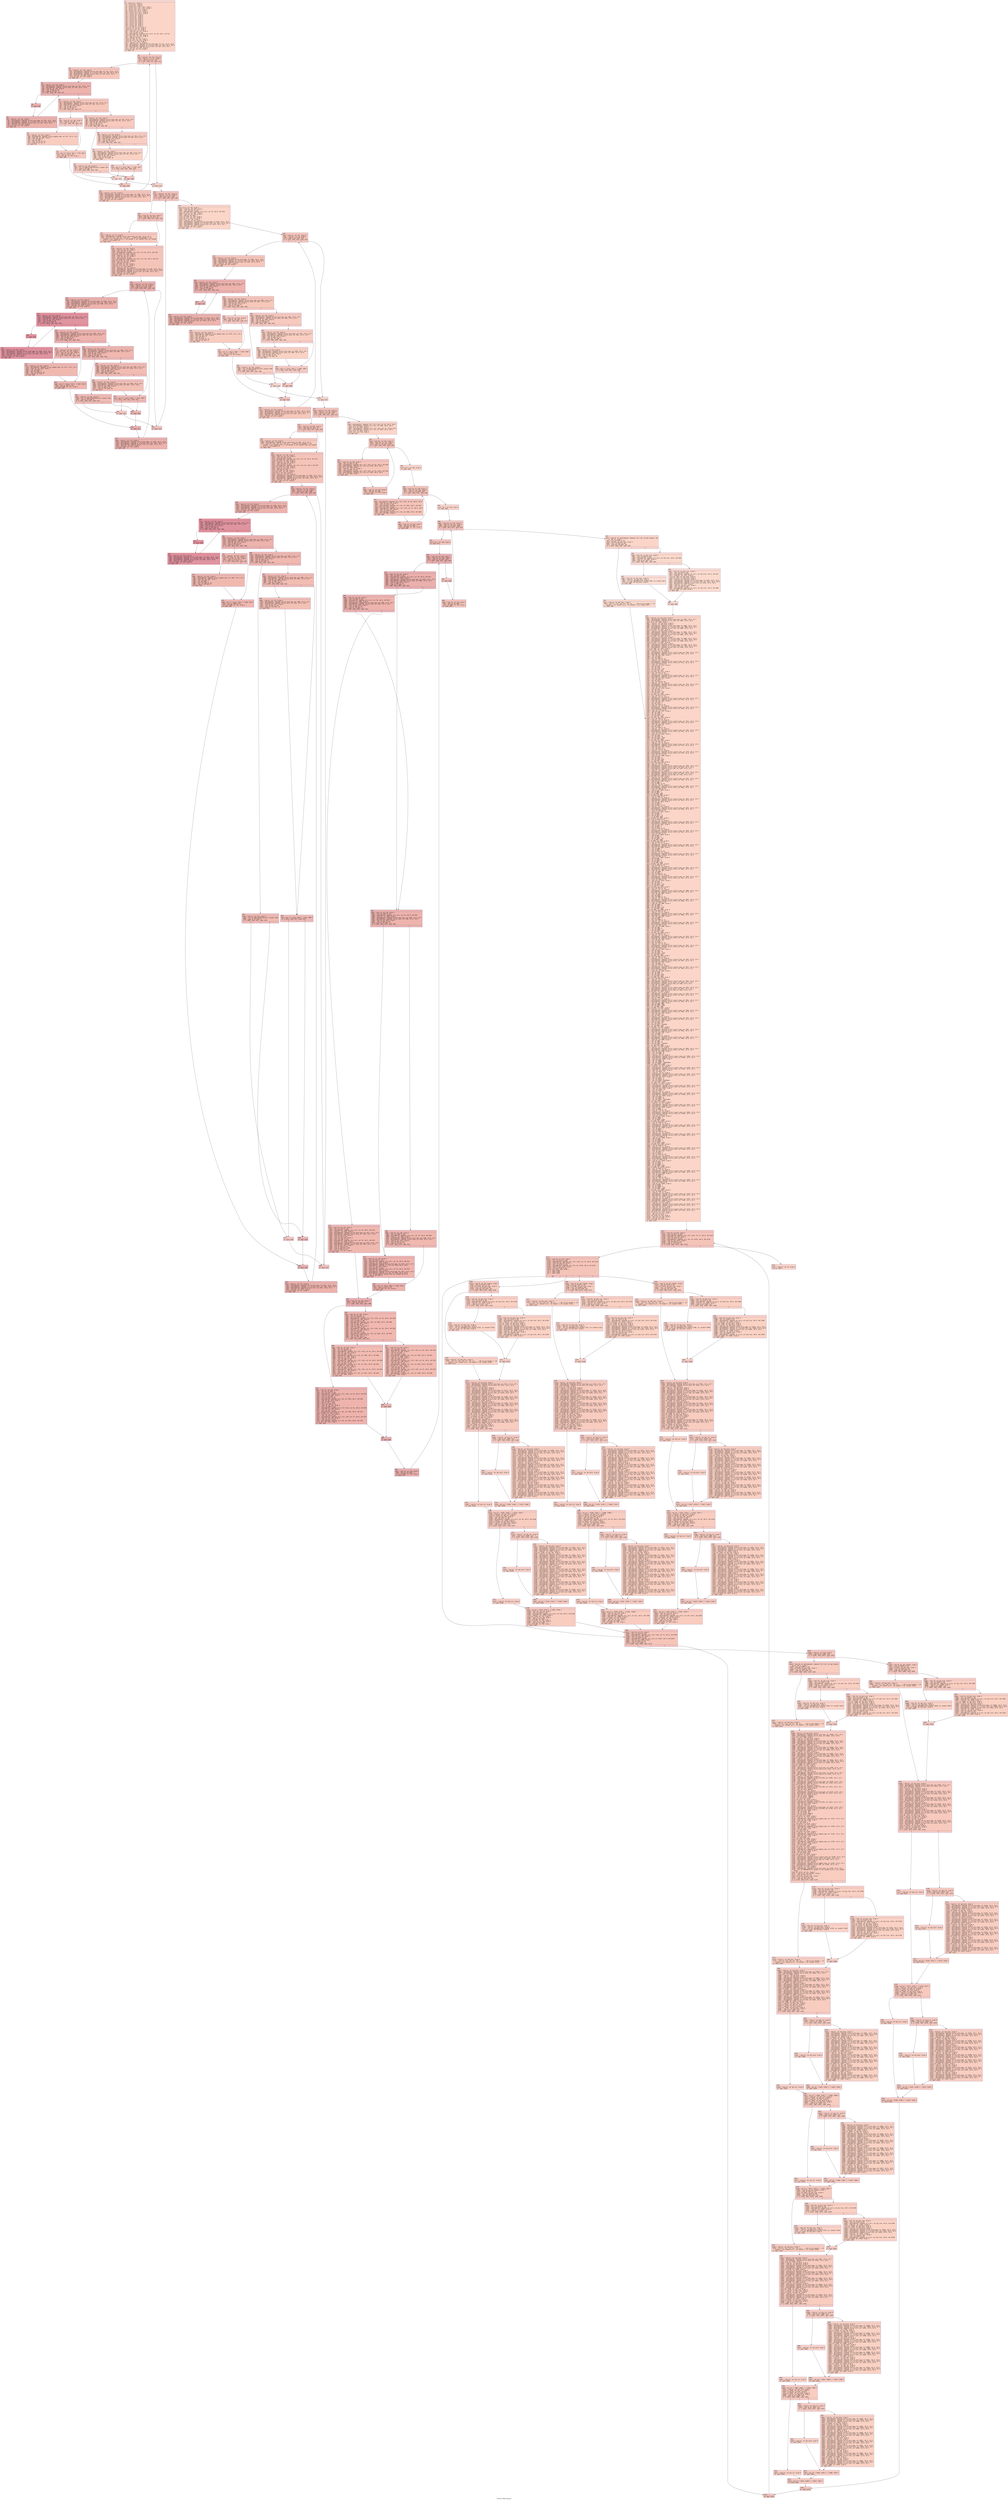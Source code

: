 digraph "CFG for 'Meld' function" {
	label="CFG for 'Meld' function";

	Node0x6000028d6a80 [shape=record,color="#3d50c3ff", style=filled, fillcolor="#f5a08170" fontname="Courier",label="{2:\l|  %3 = alloca ptr, align 8\l  %4 = alloca ptr, align 8\l  %5 = alloca ptr, align 8\l  %6 = alloca [32 x [32 x i8]], align 1\l  %7 = alloca [32 x [32 x i8]], align 1\l  %8 = alloca [32 x ptr], align 8\l  %9 = alloca [32 x ptr], align 8\l  %10 = alloca [32 x ptr], align 8\l  %11 = alloca [32 x ptr], align 8\l  %12 = alloca i32, align 4\l  %13 = alloca ptr, align 8\l  %14 = alloca ptr, align 8\l  %15 = alloca ptr, align 8\l  %16 = alloca i32, align 4\l  %17 = alloca i32, align 4\l  %18 = alloca i32, align 4\l  %19 = alloca i32, align 4\l  %20 = alloca i32, align 4\l  %21 = alloca ptr, align 8\l  store ptr %0, ptr %3, align 8\l  store ptr %1, ptr %4, align 8\l  store i32 0, ptr %17, align 4\l  %22 = load i32, ptr %17, align 4\l  %23 = sext i32 %22 to i64\l  %24 = getelementptr inbounds [32 x ptr], ptr %8, i64 0, i64 %23\l  store ptr null, ptr %24, align 8\l  %25 = load i32, ptr %17, align 4\l  %26 = add nsw i32 %25, 1\l  store i32 %26, ptr %17, align 4\l  store ptr null, ptr %15, align 8\l  store i32 1, ptr %16, align 4\l  %27 = load ptr, ptr %3, align 8\l  %28 = getelementptr inbounds %struct.word_type, ptr %27, i32 0, i32 0\l  %29 = getelementptr inbounds [2 x %struct.LIST], ptr %28, i64 0, i64 0\l  %30 = getelementptr inbounds %struct.LIST, ptr %29, i32 0, i32 1\l  %31 = load ptr, ptr %30, align 8\l  store ptr %31, ptr %13, align 8\l  br label %32\l}"];
	Node0x6000028d6a80 -> Node0x6000028d6f80[tooltip="2 -> 32\nProbability 100.00%" ];
	Node0x6000028d6f80 [shape=record,color="#3d50c3ff", style=filled, fillcolor="#ec7f6370" fontname="Courier",label="{32:\l|  %33 = load ptr, ptr %13, align 8\l  %34 = load ptr, ptr %3, align 8\l  %35 = icmp ne ptr %33, %34\l  br i1 %35, label %36, label %113\l|{<s0>T|<s1>F}}"];
	Node0x6000028d6f80:s0 -> Node0x6000028d6fd0[tooltip="32 -> 36\nProbability 96.88%" ];
	Node0x6000028d6f80:s1 -> Node0x6000028d7520[tooltip="32 -> 113\nProbability 3.12%" ];
	Node0x6000028d6fd0 [shape=record,color="#3d50c3ff", style=filled, fillcolor="#ec7f6370" fontname="Courier",label="{36:\l|  %37 = load ptr, ptr %13, align 8\l  %38 = getelementptr inbounds %struct.word_type, ptr %37, i32 0, i32 0\l  %39 = getelementptr inbounds [2 x %struct.LIST], ptr %38, i64 0, i64 1\l  %40 = getelementptr inbounds %struct.LIST, ptr %39, i32 0, i32 0\l  %41 = load ptr, ptr %40, align 8\l  store ptr %41, ptr %14, align 8\l  br label %42\l}"];
	Node0x6000028d6fd0 -> Node0x6000028d7020[tooltip="36 -> 42\nProbability 100.00%" ];
	Node0x6000028d7020 [shape=record,color="#3d50c3ff", style=filled, fillcolor="#d6524470" fontname="Courier",label="{42:\l|  %43 = load ptr, ptr %14, align 8\l  %44 = getelementptr inbounds %struct.word_type, ptr %43, i32 0, i32 1\l  %45 = getelementptr inbounds %struct.anon, ptr %44, i32 0, i32 0\l  %46 = load i8, ptr %45, align 8\l  %47 = zext i8 %46 to i32\l  %48 = icmp eq i32 %47, 0\l  br i1 %48, label %49, label %56\l|{<s0>T|<s1>F}}"];
	Node0x6000028d7020:s0 -> Node0x6000028d7070[tooltip="42 -> 49\nProbability 96.88%" ];
	Node0x6000028d7020:s1 -> Node0x6000028d7110[tooltip="42 -> 56\nProbability 3.12%" ];
	Node0x6000028d7070 [shape=record,color="#3d50c3ff", style=filled, fillcolor="#d6524470" fontname="Courier",label="{49:\l|  br label %50\l}"];
	Node0x6000028d7070 -> Node0x6000028d70c0[tooltip="49 -> 50\nProbability 100.00%" ];
	Node0x6000028d70c0 [shape=record,color="#3d50c3ff", style=filled, fillcolor="#d6524470" fontname="Courier",label="{50:\l|  %51 = load ptr, ptr %14, align 8\l  %52 = getelementptr inbounds %struct.word_type, ptr %51, i32 0, i32 0\l  %53 = getelementptr inbounds [2 x %struct.LIST], ptr %52, i64 0, i64 1\l  %54 = getelementptr inbounds %struct.LIST, ptr %53, i32 0, i32 0\l  %55 = load ptr, ptr %54, align 8\l  store ptr %55, ptr %14, align 8\l  br label %42\l}"];
	Node0x6000028d70c0 -> Node0x6000028d7020[tooltip="50 -> 42\nProbability 100.00%" ];
	Node0x6000028d7110 [shape=record,color="#3d50c3ff", style=filled, fillcolor="#ec7f6370" fontname="Courier",label="{56:\l|  %57 = load ptr, ptr %14, align 8\l  %58 = getelementptr inbounds %struct.word_type, ptr %57, i32 0, i32 1\l  %59 = getelementptr inbounds %struct.anon, ptr %58, i32 0, i32 0\l  %60 = load i8, ptr %59, align 8\l  %61 = zext i8 %60 to i32\l  %62 = icmp eq i32 %61, 1\l  br i1 %62, label %63, label %77\l|{<s0>T|<s1>F}}"];
	Node0x6000028d7110:s0 -> Node0x6000028d7160[tooltip="56 -> 63\nProbability 50.00%" ];
	Node0x6000028d7110:s1 -> Node0x6000028d7250[tooltip="56 -> 77\nProbability 50.00%" ];
	Node0x6000028d7160 [shape=record,color="#3d50c3ff", style=filled, fillcolor="#ef886b70" fontname="Courier",label="{63:\l|  %64 = load i32, ptr %16, align 4\l  %65 = icmp ne i32 %64, 0\l  br i1 %65, label %66, label %74\l|{<s0>T|<s1>F}}"];
	Node0x6000028d7160:s0 -> Node0x6000028d71b0[tooltip="63 -> 66\nProbability 62.50%" ];
	Node0x6000028d7160:s1 -> Node0x6000028d7200[tooltip="63 -> 74\nProbability 37.50%" ];
	Node0x6000028d71b0 [shape=record,color="#3d50c3ff", style=filled, fillcolor="#f08b6e70" fontname="Courier",label="{66:\l|  %67 = load ptr, ptr %14, align 8\l  %68 = getelementptr inbounds %struct.gapobj_type, ptr %67, i32 0, i32 3\l  %69 = load i16, ptr %68, align 4\l  %70 = lshr i16 %69, 9\l  %71 = and i16 %70, 1\l  %72 = zext i16 %71 to i32\l  %73 = icmp ne i32 %72, 0\l  br label %74\l}"];
	Node0x6000028d71b0 -> Node0x6000028d7200[tooltip="66 -> 74\nProbability 100.00%" ];
	Node0x6000028d7200 [shape=record,color="#3d50c3ff", style=filled, fillcolor="#ef886b70" fontname="Courier",label="{74:\l|  %75 = phi i1 [ false, %63 ], [ %73, %66 ]\l  %76 = zext i1 %75 to i32\l  store i32 %76, ptr %16, align 4\l  br label %106\l}"];
	Node0x6000028d7200 -> Node0x6000028d7480[tooltip="74 -> 106\nProbability 100.00%" ];
	Node0x6000028d7250 [shape=record,color="#3d50c3ff", style=filled, fillcolor="#ef886b70" fontname="Courier",label="{77:\l|  %78 = load ptr, ptr %14, align 8\l  %79 = getelementptr inbounds %struct.word_type, ptr %78, i32 0, i32 1\l  %80 = getelementptr inbounds %struct.anon, ptr %79, i32 0, i32 0\l  %81 = load i8, ptr %80, align 8\l  %82 = zext i8 %81 to i32\l  %83 = icmp eq i32 %82, 9\l  br i1 %83, label %84, label %88\l|{<s0>T|<s1>F}}"];
	Node0x6000028d7250:s0 -> Node0x6000028d72a0[tooltip="77 -> 84\nProbability 50.00%" ];
	Node0x6000028d7250:s1 -> Node0x6000028d72f0[tooltip="77 -> 88\nProbability 50.00%" ];
	Node0x6000028d72a0 [shape=record,color="#3d50c3ff", style=filled, fillcolor="#f2907270" fontname="Courier",label="{84:\l|  %85 = load ptr, ptr %14, align 8\l  %86 = call i32 @SplitIsDefinite(ptr noundef %85)\l  %87 = icmp ne i32 %86, 0\l  br i1 %87, label %104, label %105\l|{<s0>T|<s1>F}}"];
	Node0x6000028d72a0:s0 -> Node0x6000028d73e0[tooltip="84 -> 104\nProbability 3.12%" ];
	Node0x6000028d72a0:s1 -> Node0x6000028d7430[tooltip="84 -> 105\nProbability 96.88%" ];
	Node0x6000028d72f0 [shape=record,color="#3d50c3ff", style=filled, fillcolor="#f2907270" fontname="Courier",label="{88:\l|  %89 = load ptr, ptr %14, align 8\l  %90 = getelementptr inbounds %struct.word_type, ptr %89, i32 0, i32 1\l  %91 = getelementptr inbounds %struct.anon, ptr %90, i32 0, i32 0\l  %92 = load i8, ptr %91, align 8\l  %93 = zext i8 %92 to i32\l  %94 = icmp sge i32 %93, 9\l  br i1 %94, label %95, label %102\l|{<s0>T|<s1>F}}"];
	Node0x6000028d72f0:s0 -> Node0x6000028d7340[tooltip="88 -> 95\nProbability 50.00%" ];
	Node0x6000028d72f0:s1 -> Node0x6000028d7390[tooltip="88 -> 102\nProbability 50.00%" ];
	Node0x6000028d7340 [shape=record,color="#3d50c3ff", style=filled, fillcolor="#f4987a70" fontname="Courier",label="{95:\l|  %96 = load ptr, ptr %14, align 8\l  %97 = getelementptr inbounds %struct.word_type, ptr %96, i32 0, i32 1\l  %98 = getelementptr inbounds %struct.anon, ptr %97, i32 0, i32 0\l  %99 = load i8, ptr %98, align 8\l  %100 = zext i8 %99 to i32\l  %101 = icmp sle i32 %100, 99\l  br label %102\l}"];
	Node0x6000028d7340 -> Node0x6000028d7390[tooltip="95 -> 102\nProbability 100.00%" ];
	Node0x6000028d7390 [shape=record,color="#3d50c3ff", style=filled, fillcolor="#f2907270" fontname="Courier",label="{102:\l|  %103 = phi i1 [ false, %88 ], [ %101, %95 ]\l  br i1 %103, label %104, label %105\l|{<s0>T|<s1>F}}"];
	Node0x6000028d7390:s0 -> Node0x6000028d73e0[tooltip="102 -> 104\nProbability 3.12%" ];
	Node0x6000028d7390:s1 -> Node0x6000028d7430[tooltip="102 -> 105\nProbability 96.88%" ];
	Node0x6000028d73e0 [shape=record,color="#3d50c3ff", style=filled, fillcolor="#f7ac8e70" fontname="Courier",label="{104:\l|  br label %113\l}"];
	Node0x6000028d73e0 -> Node0x6000028d7520[tooltip="104 -> 113\nProbability 100.00%" ];
	Node0x6000028d7430 [shape=record,color="#3d50c3ff", style=filled, fillcolor="#ef886b70" fontname="Courier",label="{105:\l|  br label %106\l}"];
	Node0x6000028d7430 -> Node0x6000028d7480[tooltip="105 -> 106\nProbability 100.00%" ];
	Node0x6000028d7480 [shape=record,color="#3d50c3ff", style=filled, fillcolor="#ec7f6370" fontname="Courier",label="{106:\l|  br label %107\l}"];
	Node0x6000028d7480 -> Node0x6000028d74d0[tooltip="106 -> 107\nProbability 100.00%" ];
	Node0x6000028d74d0 [shape=record,color="#3d50c3ff", style=filled, fillcolor="#ec7f6370" fontname="Courier",label="{107:\l|  %108 = load ptr, ptr %13, align 8\l  %109 = getelementptr inbounds %struct.word_type, ptr %108, i32 0, i32 0\l  %110 = getelementptr inbounds [2 x %struct.LIST], ptr %109, i64 0, i64 0\l  %111 = getelementptr inbounds %struct.LIST, ptr %110, i32 0, i32 1\l  %112 = load ptr, ptr %111, align 8\l  store ptr %112, ptr %13, align 8\l  br label %32\l}"];
	Node0x6000028d74d0 -> Node0x6000028d6f80[tooltip="107 -> 32\nProbability 100.00%" ];
	Node0x6000028d7520 [shape=record,color="#3d50c3ff", style=filled, fillcolor="#f5a08170" fontname="Courier",label="{113:\l|  br label %114\l}"];
	Node0x6000028d7520 -> Node0x6000028d7570[tooltip="113 -> 114\nProbability 100.00%" ];
	Node0x6000028d7570 [shape=record,color="#3d50c3ff", style=filled, fillcolor="#e97a5f70" fontname="Courier",label="{114:\l|  %115 = load ptr, ptr %13, align 8\l  %116 = load ptr, ptr %3, align 8\l  %117 = icmp ne ptr %115, %116\l  br i1 %117, label %118, label %224\l|{<s0>T|<s1>F}}"];
	Node0x6000028d7570:s0 -> Node0x6000028d75c0[tooltip="114 -> 118\nProbability 96.88%" ];
	Node0x6000028d7570:s1 -> Node0x6000028d7ca0[tooltip="114 -> 224\nProbability 3.12%" ];
	Node0x6000028d75c0 [shape=record,color="#3d50c3ff", style=filled, fillcolor="#e97a5f70" fontname="Courier",label="{118:\l|  %119 = load i32, ptr %17, align 4\l  %120 = icmp sge i32 %119, 32\l  br i1 %120, label %121, label %125\l|{<s0>T|<s1>F}}"];
	Node0x6000028d75c0:s0 -> Node0x6000028d7610[tooltip="118 -> 121\nProbability 50.00%" ];
	Node0x6000028d75c0:s1 -> Node0x6000028d7660[tooltip="118 -> 125\nProbability 50.00%" ];
	Node0x6000028d7610 [shape=record,color="#3d50c3ff", style=filled, fillcolor="#ed836670" fontname="Courier",label="{121:\l|  %122 = load ptr, ptr %3, align 8\l  %123 = getelementptr inbounds %struct.word_type, ptr %122, i32 0, i32 1\l  %124 = call ptr (i32, i32, ptr, i32, ptr, ...) @Error(i32 noundef 7, i32\l... noundef 1, ptr noundef @.str.1, i32 noundef 1, ptr noundef %123, ptr noundef\l... @.str.2, i32 noundef 31)\l  br label %125\l}"];
	Node0x6000028d7610 -> Node0x6000028d7660[tooltip="121 -> 125\nProbability 100.00%" ];
	Node0x6000028d7660 [shape=record,color="#3d50c3ff", style=filled, fillcolor="#e97a5f70" fontname="Courier",label="{125:\l|  %126 = load ptr, ptr %14, align 8\l  %127 = load i32, ptr %17, align 4\l  %128 = sext i32 %127 to i64\l  %129 = getelementptr inbounds [32 x ptr], ptr %8, i64 0, i64 %128\l  store ptr %126, ptr %129, align 8\l  %130 = load ptr, ptr %15, align 8\l  %131 = load i32, ptr %17, align 4\l  %132 = sext i32 %131 to i64\l  %133 = getelementptr inbounds [32 x ptr], ptr %10, i64 0, i64 %132\l  store ptr %130, ptr %133, align 8\l  %134 = load i32, ptr %17, align 4\l  %135 = add nsw i32 %134, 1\l  store i32 %135, ptr %17, align 4\l  store ptr null, ptr %15, align 8\l  store i32 1, ptr %16, align 4\l  %136 = load ptr, ptr %13, align 8\l  %137 = getelementptr inbounds %struct.word_type, ptr %136, i32 0, i32 0\l  %138 = getelementptr inbounds [2 x %struct.LIST], ptr %137, i64 0, i64 0\l  %139 = getelementptr inbounds %struct.LIST, ptr %138, i32 0, i32 1\l  %140 = load ptr, ptr %139, align 8\l  store ptr %140, ptr %13, align 8\l  br label %141\l}"];
	Node0x6000028d7660 -> Node0x6000028d76b0[tooltip="125 -> 141\nProbability 100.00%" ];
	Node0x6000028d76b0 [shape=record,color="#3d50c3ff", style=filled, fillcolor="#d6524470" fontname="Courier",label="{141:\l|  %142 = load ptr, ptr %13, align 8\l  %143 = load ptr, ptr %3, align 8\l  %144 = icmp ne ptr %142, %143\l  br i1 %144, label %145, label %223\l|{<s0>T|<s1>F}}"];
	Node0x6000028d76b0:s0 -> Node0x6000028d7700[tooltip="141 -> 145\nProbability 96.88%" ];
	Node0x6000028d76b0:s1 -> Node0x6000028d7c50[tooltip="141 -> 223\nProbability 3.12%" ];
	Node0x6000028d7700 [shape=record,color="#3d50c3ff", style=filled, fillcolor="#d6524470" fontname="Courier",label="{145:\l|  %146 = load ptr, ptr %13, align 8\l  %147 = getelementptr inbounds %struct.word_type, ptr %146, i32 0, i32 0\l  %148 = getelementptr inbounds [2 x %struct.LIST], ptr %147, i64 0, i64 1\l  %149 = getelementptr inbounds %struct.LIST, ptr %148, i32 0, i32 0\l  %150 = load ptr, ptr %149, align 8\l  store ptr %150, ptr %14, align 8\l  br label %151\l}"];
	Node0x6000028d7700 -> Node0x6000028d7750[tooltip="145 -> 151\nProbability 100.00%" ];
	Node0x6000028d7750 [shape=record,color="#b70d28ff", style=filled, fillcolor="#b70d2870" fontname="Courier",label="{151:\l|  %152 = load ptr, ptr %14, align 8\l  %153 = getelementptr inbounds %struct.word_type, ptr %152, i32 0, i32 1\l  %154 = getelementptr inbounds %struct.anon, ptr %153, i32 0, i32 0\l  %155 = load i8, ptr %154, align 8\l  %156 = zext i8 %155 to i32\l  %157 = icmp eq i32 %156, 0\l  br i1 %157, label %158, label %165\l|{<s0>T|<s1>F}}"];
	Node0x6000028d7750:s0 -> Node0x6000028d77a0[tooltip="151 -> 158\nProbability 96.88%" ];
	Node0x6000028d7750:s1 -> Node0x6000028d7840[tooltip="151 -> 165\nProbability 3.12%" ];
	Node0x6000028d77a0 [shape=record,color="#b70d28ff", style=filled, fillcolor="#b70d2870" fontname="Courier",label="{158:\l|  br label %159\l}"];
	Node0x6000028d77a0 -> Node0x6000028d77f0[tooltip="158 -> 159\nProbability 100.00%" ];
	Node0x6000028d77f0 [shape=record,color="#b70d28ff", style=filled, fillcolor="#b70d2870" fontname="Courier",label="{159:\l|  %160 = load ptr, ptr %14, align 8\l  %161 = getelementptr inbounds %struct.word_type, ptr %160, i32 0, i32 0\l  %162 = getelementptr inbounds [2 x %struct.LIST], ptr %161, i64 0, i64 1\l  %163 = getelementptr inbounds %struct.LIST, ptr %162, i32 0, i32 0\l  %164 = load ptr, ptr %163, align 8\l  store ptr %164, ptr %14, align 8\l  br label %151\l}"];
	Node0x6000028d77f0 -> Node0x6000028d7750[tooltip="159 -> 151\nProbability 100.00%" ];
	Node0x6000028d7840 [shape=record,color="#3d50c3ff", style=filled, fillcolor="#d6524470" fontname="Courier",label="{165:\l|  %166 = load ptr, ptr %14, align 8\l  %167 = getelementptr inbounds %struct.word_type, ptr %166, i32 0, i32 1\l  %168 = getelementptr inbounds %struct.anon, ptr %167, i32 0, i32 0\l  %169 = load i8, ptr %168, align 8\l  %170 = zext i8 %169 to i32\l  %171 = icmp eq i32 %170, 1\l  br i1 %171, label %172, label %187\l|{<s0>T|<s1>F}}"];
	Node0x6000028d7840:s0 -> Node0x6000028d7890[tooltip="165 -> 172\nProbability 50.00%" ];
	Node0x6000028d7840:s1 -> Node0x6000028d7980[tooltip="165 -> 187\nProbability 50.00%" ];
	Node0x6000028d7890 [shape=record,color="#3d50c3ff", style=filled, fillcolor="#dc5d4a70" fontname="Courier",label="{172:\l|  %173 = load ptr, ptr %14, align 8\l  store ptr %173, ptr %15, align 8\l  %174 = load i32, ptr %16, align 4\l  %175 = icmp ne i32 %174, 0\l  br i1 %175, label %176, label %184\l|{<s0>T|<s1>F}}"];
	Node0x6000028d7890:s0 -> Node0x6000028d78e0[tooltip="172 -> 176\nProbability 62.50%" ];
	Node0x6000028d7890:s1 -> Node0x6000028d7930[tooltip="172 -> 184\nProbability 37.50%" ];
	Node0x6000028d78e0 [shape=record,color="#3d50c3ff", style=filled, fillcolor="#de614d70" fontname="Courier",label="{176:\l|  %177 = load ptr, ptr %14, align 8\l  %178 = getelementptr inbounds %struct.gapobj_type, ptr %177, i32 0, i32 3\l  %179 = load i16, ptr %178, align 4\l  %180 = lshr i16 %179, 9\l  %181 = and i16 %180, 1\l  %182 = zext i16 %181 to i32\l  %183 = icmp ne i32 %182, 0\l  br label %184\l}"];
	Node0x6000028d78e0 -> Node0x6000028d7930[tooltip="176 -> 184\nProbability 100.00%" ];
	Node0x6000028d7930 [shape=record,color="#3d50c3ff", style=filled, fillcolor="#dc5d4a70" fontname="Courier",label="{184:\l|  %185 = phi i1 [ false, %172 ], [ %183, %176 ]\l  %186 = zext i1 %185 to i32\l  store i32 %186, ptr %16, align 4\l  br label %216\l}"];
	Node0x6000028d7930 -> Node0x6000028d7bb0[tooltip="184 -> 216\nProbability 100.00%" ];
	Node0x6000028d7980 [shape=record,color="#3d50c3ff", style=filled, fillcolor="#dc5d4a70" fontname="Courier",label="{187:\l|  %188 = load ptr, ptr %14, align 8\l  %189 = getelementptr inbounds %struct.word_type, ptr %188, i32 0, i32 1\l  %190 = getelementptr inbounds %struct.anon, ptr %189, i32 0, i32 0\l  %191 = load i8, ptr %190, align 8\l  %192 = zext i8 %191 to i32\l  %193 = icmp eq i32 %192, 9\l  br i1 %193, label %194, label %198\l|{<s0>T|<s1>F}}"];
	Node0x6000028d7980:s0 -> Node0x6000028d79d0[tooltip="187 -> 194\nProbability 50.00%" ];
	Node0x6000028d7980:s1 -> Node0x6000028d7a20[tooltip="187 -> 198\nProbability 50.00%" ];
	Node0x6000028d79d0 [shape=record,color="#3d50c3ff", style=filled, fillcolor="#e1675170" fontname="Courier",label="{194:\l|  %195 = load ptr, ptr %14, align 8\l  %196 = call i32 @SplitIsDefinite(ptr noundef %195)\l  %197 = icmp ne i32 %196, 0\l  br i1 %197, label %214, label %215\l|{<s0>T|<s1>F}}"];
	Node0x6000028d79d0:s0 -> Node0x6000028d7b10[tooltip="194 -> 214\nProbability 3.12%" ];
	Node0x6000028d79d0:s1 -> Node0x6000028d7b60[tooltip="194 -> 215\nProbability 96.88%" ];
	Node0x6000028d7a20 [shape=record,color="#3d50c3ff", style=filled, fillcolor="#e1675170" fontname="Courier",label="{198:\l|  %199 = load ptr, ptr %14, align 8\l  %200 = getelementptr inbounds %struct.word_type, ptr %199, i32 0, i32 1\l  %201 = getelementptr inbounds %struct.anon, ptr %200, i32 0, i32 0\l  %202 = load i8, ptr %201, align 8\l  %203 = zext i8 %202 to i32\l  %204 = icmp sge i32 %203, 9\l  br i1 %204, label %205, label %212\l|{<s0>T|<s1>F}}"];
	Node0x6000028d7a20:s0 -> Node0x6000028d7a70[tooltip="198 -> 205\nProbability 50.00%" ];
	Node0x6000028d7a20:s1 -> Node0x6000028d7ac0[tooltip="198 -> 212\nProbability 50.00%" ];
	Node0x6000028d7a70 [shape=record,color="#3d50c3ff", style=filled, fillcolor="#e5705870" fontname="Courier",label="{205:\l|  %206 = load ptr, ptr %14, align 8\l  %207 = getelementptr inbounds %struct.word_type, ptr %206, i32 0, i32 1\l  %208 = getelementptr inbounds %struct.anon, ptr %207, i32 0, i32 0\l  %209 = load i8, ptr %208, align 8\l  %210 = zext i8 %209 to i32\l  %211 = icmp sle i32 %210, 99\l  br label %212\l}"];
	Node0x6000028d7a70 -> Node0x6000028d7ac0[tooltip="205 -> 212\nProbability 100.00%" ];
	Node0x6000028d7ac0 [shape=record,color="#3d50c3ff", style=filled, fillcolor="#e1675170" fontname="Courier",label="{212:\l|  %213 = phi i1 [ false, %198 ], [ %211, %205 ]\l  br i1 %213, label %214, label %215\l|{<s0>T|<s1>F}}"];
	Node0x6000028d7ac0:s0 -> Node0x6000028d7b10[tooltip="212 -> 214\nProbability 3.12%" ];
	Node0x6000028d7ac0:s1 -> Node0x6000028d7b60[tooltip="212 -> 215\nProbability 96.88%" ];
	Node0x6000028d7b10 [shape=record,color="#3d50c3ff", style=filled, fillcolor="#ef886b70" fontname="Courier",label="{214:\l|  br label %223\l}"];
	Node0x6000028d7b10 -> Node0x6000028d7c50[tooltip="214 -> 223\nProbability 100.00%" ];
	Node0x6000028d7b60 [shape=record,color="#3d50c3ff", style=filled, fillcolor="#dc5d4a70" fontname="Courier",label="{215:\l|  br label %216\l}"];
	Node0x6000028d7b60 -> Node0x6000028d7bb0[tooltip="215 -> 216\nProbability 100.00%" ];
	Node0x6000028d7bb0 [shape=record,color="#3d50c3ff", style=filled, fillcolor="#d6524470" fontname="Courier",label="{216:\l|  br label %217\l}"];
	Node0x6000028d7bb0 -> Node0x6000028d7c00[tooltip="216 -> 217\nProbability 100.00%" ];
	Node0x6000028d7c00 [shape=record,color="#3d50c3ff", style=filled, fillcolor="#d6524470" fontname="Courier",label="{217:\l|  %218 = load ptr, ptr %13, align 8\l  %219 = getelementptr inbounds %struct.word_type, ptr %218, i32 0, i32 0\l  %220 = getelementptr inbounds [2 x %struct.LIST], ptr %219, i64 0, i64 0\l  %221 = getelementptr inbounds %struct.LIST, ptr %220, i32 0, i32 1\l  %222 = load ptr, ptr %221, align 8\l  store ptr %222, ptr %13, align 8\l  br label %141\l}"];
	Node0x6000028d7c00 -> Node0x6000028d76b0[tooltip="217 -> 141\nProbability 100.00%" ];
	Node0x6000028d7c50 [shape=record,color="#3d50c3ff", style=filled, fillcolor="#e97a5f70" fontname="Courier",label="{223:\l|  br label %114\l}"];
	Node0x6000028d7c50 -> Node0x6000028d7570[tooltip="223 -> 114\nProbability 100.00%" ];
	Node0x6000028d7ca0 [shape=record,color="#3d50c3ff", style=filled, fillcolor="#f5a08170" fontname="Courier",label="{224:\l|  store i32 0, ptr %18, align 4\l  %225 = load i32, ptr %18, align 4\l  %226 = sext i32 %225 to i64\l  %227 = getelementptr inbounds [32 x ptr], ptr %9, i64 0, i64 %226\l  store ptr null, ptr %227, align 8\l  %228 = load i32, ptr %18, align 4\l  %229 = add nsw i32 %228, 1\l  store i32 %229, ptr %18, align 4\l  store ptr null, ptr %15, align 8\l  store i32 1, ptr %16, align 4\l  %230 = load ptr, ptr %4, align 8\l  %231 = getelementptr inbounds %struct.word_type, ptr %230, i32 0, i32 0\l  %232 = getelementptr inbounds [2 x %struct.LIST], ptr %231, i64 0, i64 0\l  %233 = getelementptr inbounds %struct.LIST, ptr %232, i32 0, i32 1\l  %234 = load ptr, ptr %233, align 8\l  store ptr %234, ptr %13, align 8\l  br label %235\l}"];
	Node0x6000028d7ca0 -> Node0x6000028d7cf0[tooltip="224 -> 235\nProbability 100.00%" ];
	Node0x6000028d7cf0 [shape=record,color="#3d50c3ff", style=filled, fillcolor="#ec7f6370" fontname="Courier",label="{235:\l|  %236 = load ptr, ptr %13, align 8\l  %237 = load ptr, ptr %4, align 8\l  %238 = icmp ne ptr %236, %237\l  br i1 %238, label %239, label %316\l|{<s0>T|<s1>F}}"];
	Node0x6000028d7cf0:s0 -> Node0x6000028d7d40[tooltip="235 -> 239\nProbability 96.88%" ];
	Node0x6000028d7cf0:s1 -> Node0x6000028d02d0[tooltip="235 -> 316\nProbability 3.12%" ];
	Node0x6000028d7d40 [shape=record,color="#3d50c3ff", style=filled, fillcolor="#ec7f6370" fontname="Courier",label="{239:\l|  %240 = load ptr, ptr %13, align 8\l  %241 = getelementptr inbounds %struct.word_type, ptr %240, i32 0, i32 0\l  %242 = getelementptr inbounds [2 x %struct.LIST], ptr %241, i64 0, i64 1\l  %243 = getelementptr inbounds %struct.LIST, ptr %242, i32 0, i32 0\l  %244 = load ptr, ptr %243, align 8\l  store ptr %244, ptr %14, align 8\l  br label %245\l}"];
	Node0x6000028d7d40 -> Node0x6000028d7d90[tooltip="239 -> 245\nProbability 100.00%" ];
	Node0x6000028d7d90 [shape=record,color="#3d50c3ff", style=filled, fillcolor="#d6524470" fontname="Courier",label="{245:\l|  %246 = load ptr, ptr %14, align 8\l  %247 = getelementptr inbounds %struct.word_type, ptr %246, i32 0, i32 1\l  %248 = getelementptr inbounds %struct.anon, ptr %247, i32 0, i32 0\l  %249 = load i8, ptr %248, align 8\l  %250 = zext i8 %249 to i32\l  %251 = icmp eq i32 %250, 0\l  br i1 %251, label %252, label %259\l|{<s0>T|<s1>F}}"];
	Node0x6000028d7d90:s0 -> Node0x6000028d7de0[tooltip="245 -> 252\nProbability 96.88%" ];
	Node0x6000028d7d90:s1 -> Node0x6000028d7e80[tooltip="245 -> 259\nProbability 3.12%" ];
	Node0x6000028d7de0 [shape=record,color="#3d50c3ff", style=filled, fillcolor="#d6524470" fontname="Courier",label="{252:\l|  br label %253\l}"];
	Node0x6000028d7de0 -> Node0x6000028d7e30[tooltip="252 -> 253\nProbability 100.00%" ];
	Node0x6000028d7e30 [shape=record,color="#3d50c3ff", style=filled, fillcolor="#d6524470" fontname="Courier",label="{253:\l|  %254 = load ptr, ptr %14, align 8\l  %255 = getelementptr inbounds %struct.word_type, ptr %254, i32 0, i32 0\l  %256 = getelementptr inbounds [2 x %struct.LIST], ptr %255, i64 0, i64 1\l  %257 = getelementptr inbounds %struct.LIST, ptr %256, i32 0, i32 0\l  %258 = load ptr, ptr %257, align 8\l  store ptr %258, ptr %14, align 8\l  br label %245\l}"];
	Node0x6000028d7e30 -> Node0x6000028d7d90[tooltip="253 -> 245\nProbability 100.00%" ];
	Node0x6000028d7e80 [shape=record,color="#3d50c3ff", style=filled, fillcolor="#ec7f6370" fontname="Courier",label="{259:\l|  %260 = load ptr, ptr %14, align 8\l  %261 = getelementptr inbounds %struct.word_type, ptr %260, i32 0, i32 1\l  %262 = getelementptr inbounds %struct.anon, ptr %261, i32 0, i32 0\l  %263 = load i8, ptr %262, align 8\l  %264 = zext i8 %263 to i32\l  %265 = icmp eq i32 %264, 1\l  br i1 %265, label %266, label %280\l|{<s0>T|<s1>F}}"];
	Node0x6000028d7e80:s0 -> Node0x6000028d7ed0[tooltip="259 -> 266\nProbability 50.00%" ];
	Node0x6000028d7e80:s1 -> Node0x6000028d0000[tooltip="259 -> 280\nProbability 50.00%" ];
	Node0x6000028d7ed0 [shape=record,color="#3d50c3ff", style=filled, fillcolor="#ef886b70" fontname="Courier",label="{266:\l|  %267 = load i32, ptr %16, align 4\l  %268 = icmp ne i32 %267, 0\l  br i1 %268, label %269, label %277\l|{<s0>T|<s1>F}}"];
	Node0x6000028d7ed0:s0 -> Node0x6000028d7f20[tooltip="266 -> 269\nProbability 62.50%" ];
	Node0x6000028d7ed0:s1 -> Node0x6000028d7f70[tooltip="266 -> 277\nProbability 37.50%" ];
	Node0x6000028d7f20 [shape=record,color="#3d50c3ff", style=filled, fillcolor="#f08b6e70" fontname="Courier",label="{269:\l|  %270 = load ptr, ptr %14, align 8\l  %271 = getelementptr inbounds %struct.gapobj_type, ptr %270, i32 0, i32 3\l  %272 = load i16, ptr %271, align 4\l  %273 = lshr i16 %272, 9\l  %274 = and i16 %273, 1\l  %275 = zext i16 %274 to i32\l  %276 = icmp ne i32 %275, 0\l  br label %277\l}"];
	Node0x6000028d7f20 -> Node0x6000028d7f70[tooltip="269 -> 277\nProbability 100.00%" ];
	Node0x6000028d7f70 [shape=record,color="#3d50c3ff", style=filled, fillcolor="#ef886b70" fontname="Courier",label="{277:\l|  %278 = phi i1 [ false, %266 ], [ %276, %269 ]\l  %279 = zext i1 %278 to i32\l  store i32 %279, ptr %16, align 4\l  br label %309\l}"];
	Node0x6000028d7f70 -> Node0x6000028d0230[tooltip="277 -> 309\nProbability 100.00%" ];
	Node0x6000028d0000 [shape=record,color="#3d50c3ff", style=filled, fillcolor="#ef886b70" fontname="Courier",label="{280:\l|  %281 = load ptr, ptr %14, align 8\l  %282 = getelementptr inbounds %struct.word_type, ptr %281, i32 0, i32 1\l  %283 = getelementptr inbounds %struct.anon, ptr %282, i32 0, i32 0\l  %284 = load i8, ptr %283, align 8\l  %285 = zext i8 %284 to i32\l  %286 = icmp eq i32 %285, 9\l  br i1 %286, label %287, label %291\l|{<s0>T|<s1>F}}"];
	Node0x6000028d0000:s0 -> Node0x6000028d0050[tooltip="280 -> 287\nProbability 50.00%" ];
	Node0x6000028d0000:s1 -> Node0x6000028d00a0[tooltip="280 -> 291\nProbability 50.00%" ];
	Node0x6000028d0050 [shape=record,color="#3d50c3ff", style=filled, fillcolor="#f2907270" fontname="Courier",label="{287:\l|  %288 = load ptr, ptr %14, align 8\l  %289 = call i32 @SplitIsDefinite(ptr noundef %288)\l  %290 = icmp ne i32 %289, 0\l  br i1 %290, label %307, label %308\l|{<s0>T|<s1>F}}"];
	Node0x6000028d0050:s0 -> Node0x6000028d0190[tooltip="287 -> 307\nProbability 3.12%" ];
	Node0x6000028d0050:s1 -> Node0x6000028d01e0[tooltip="287 -> 308\nProbability 96.88%" ];
	Node0x6000028d00a0 [shape=record,color="#3d50c3ff", style=filled, fillcolor="#f2907270" fontname="Courier",label="{291:\l|  %292 = load ptr, ptr %14, align 8\l  %293 = getelementptr inbounds %struct.word_type, ptr %292, i32 0, i32 1\l  %294 = getelementptr inbounds %struct.anon, ptr %293, i32 0, i32 0\l  %295 = load i8, ptr %294, align 8\l  %296 = zext i8 %295 to i32\l  %297 = icmp sge i32 %296, 9\l  br i1 %297, label %298, label %305\l|{<s0>T|<s1>F}}"];
	Node0x6000028d00a0:s0 -> Node0x6000028d00f0[tooltip="291 -> 298\nProbability 50.00%" ];
	Node0x6000028d00a0:s1 -> Node0x6000028d0140[tooltip="291 -> 305\nProbability 50.00%" ];
	Node0x6000028d00f0 [shape=record,color="#3d50c3ff", style=filled, fillcolor="#f4987a70" fontname="Courier",label="{298:\l|  %299 = load ptr, ptr %14, align 8\l  %300 = getelementptr inbounds %struct.word_type, ptr %299, i32 0, i32 1\l  %301 = getelementptr inbounds %struct.anon, ptr %300, i32 0, i32 0\l  %302 = load i8, ptr %301, align 8\l  %303 = zext i8 %302 to i32\l  %304 = icmp sle i32 %303, 99\l  br label %305\l}"];
	Node0x6000028d00f0 -> Node0x6000028d0140[tooltip="298 -> 305\nProbability 100.00%" ];
	Node0x6000028d0140 [shape=record,color="#3d50c3ff", style=filled, fillcolor="#f2907270" fontname="Courier",label="{305:\l|  %306 = phi i1 [ false, %291 ], [ %304, %298 ]\l  br i1 %306, label %307, label %308\l|{<s0>T|<s1>F}}"];
	Node0x6000028d0140:s0 -> Node0x6000028d0190[tooltip="305 -> 307\nProbability 3.12%" ];
	Node0x6000028d0140:s1 -> Node0x6000028d01e0[tooltip="305 -> 308\nProbability 96.88%" ];
	Node0x6000028d0190 [shape=record,color="#3d50c3ff", style=filled, fillcolor="#f7ac8e70" fontname="Courier",label="{307:\l|  br label %316\l}"];
	Node0x6000028d0190 -> Node0x6000028d02d0[tooltip="307 -> 316\nProbability 100.00%" ];
	Node0x6000028d01e0 [shape=record,color="#3d50c3ff", style=filled, fillcolor="#ef886b70" fontname="Courier",label="{308:\l|  br label %309\l}"];
	Node0x6000028d01e0 -> Node0x6000028d0230[tooltip="308 -> 309\nProbability 100.00%" ];
	Node0x6000028d0230 [shape=record,color="#3d50c3ff", style=filled, fillcolor="#ec7f6370" fontname="Courier",label="{309:\l|  br label %310\l}"];
	Node0x6000028d0230 -> Node0x6000028d0280[tooltip="309 -> 310\nProbability 100.00%" ];
	Node0x6000028d0280 [shape=record,color="#3d50c3ff", style=filled, fillcolor="#ec7f6370" fontname="Courier",label="{310:\l|  %311 = load ptr, ptr %13, align 8\l  %312 = getelementptr inbounds %struct.word_type, ptr %311, i32 0, i32 0\l  %313 = getelementptr inbounds [2 x %struct.LIST], ptr %312, i64 0, i64 0\l  %314 = getelementptr inbounds %struct.LIST, ptr %313, i32 0, i32 1\l  %315 = load ptr, ptr %314, align 8\l  store ptr %315, ptr %13, align 8\l  br label %235\l}"];
	Node0x6000028d0280 -> Node0x6000028d7cf0[tooltip="310 -> 235\nProbability 100.00%" ];
	Node0x6000028d02d0 [shape=record,color="#3d50c3ff", style=filled, fillcolor="#f5a08170" fontname="Courier",label="{316:\l|  br label %317\l}"];
	Node0x6000028d02d0 -> Node0x6000028d0320[tooltip="316 -> 317\nProbability 100.00%" ];
	Node0x6000028d0320 [shape=record,color="#3d50c3ff", style=filled, fillcolor="#e97a5f70" fontname="Courier",label="{317:\l|  %318 = load ptr, ptr %13, align 8\l  %319 = load ptr, ptr %4, align 8\l  %320 = icmp ne ptr %318, %319\l  br i1 %320, label %321, label %427\l|{<s0>T|<s1>F}}"];
	Node0x6000028d0320:s0 -> Node0x6000028d0370[tooltip="317 -> 321\nProbability 96.88%" ];
	Node0x6000028d0320:s1 -> Node0x6000028d0a50[tooltip="317 -> 427\nProbability 3.12%" ];
	Node0x6000028d0370 [shape=record,color="#3d50c3ff", style=filled, fillcolor="#e97a5f70" fontname="Courier",label="{321:\l|  %322 = load i32, ptr %18, align 4\l  %323 = icmp sge i32 %322, 32\l  br i1 %323, label %324, label %328\l|{<s0>T|<s1>F}}"];
	Node0x6000028d0370:s0 -> Node0x6000028d03c0[tooltip="321 -> 324\nProbability 50.00%" ];
	Node0x6000028d0370:s1 -> Node0x6000028d0410[tooltip="321 -> 328\nProbability 50.00%" ];
	Node0x6000028d03c0 [shape=record,color="#3d50c3ff", style=filled, fillcolor="#ed836670" fontname="Courier",label="{324:\l|  %325 = load ptr, ptr %4, align 8\l  %326 = getelementptr inbounds %struct.word_type, ptr %325, i32 0, i32 1\l  %327 = call ptr (i32, i32, ptr, i32, ptr, ...) @Error(i32 noundef 7, i32\l... noundef 1, ptr noundef @.str.1, i32 noundef 1, ptr noundef %326, ptr noundef\l... @.str.2, i32 noundef 31)\l  br label %328\l}"];
	Node0x6000028d03c0 -> Node0x6000028d0410[tooltip="324 -> 328\nProbability 100.00%" ];
	Node0x6000028d0410 [shape=record,color="#3d50c3ff", style=filled, fillcolor="#e97a5f70" fontname="Courier",label="{328:\l|  %329 = load ptr, ptr %14, align 8\l  %330 = load i32, ptr %18, align 4\l  %331 = sext i32 %330 to i64\l  %332 = getelementptr inbounds [32 x ptr], ptr %9, i64 0, i64 %331\l  store ptr %329, ptr %332, align 8\l  %333 = load ptr, ptr %15, align 8\l  %334 = load i32, ptr %18, align 4\l  %335 = sext i32 %334 to i64\l  %336 = getelementptr inbounds [32 x ptr], ptr %11, i64 0, i64 %335\l  store ptr %333, ptr %336, align 8\l  %337 = load i32, ptr %18, align 4\l  %338 = add nsw i32 %337, 1\l  store i32 %338, ptr %18, align 4\l  store ptr null, ptr %15, align 8\l  store i32 1, ptr %16, align 4\l  %339 = load ptr, ptr %13, align 8\l  %340 = getelementptr inbounds %struct.word_type, ptr %339, i32 0, i32 0\l  %341 = getelementptr inbounds [2 x %struct.LIST], ptr %340, i64 0, i64 0\l  %342 = getelementptr inbounds %struct.LIST, ptr %341, i32 0, i32 1\l  %343 = load ptr, ptr %342, align 8\l  store ptr %343, ptr %13, align 8\l  br label %344\l}"];
	Node0x6000028d0410 -> Node0x6000028d0460[tooltip="328 -> 344\nProbability 100.00%" ];
	Node0x6000028d0460 [shape=record,color="#3d50c3ff", style=filled, fillcolor="#d6524470" fontname="Courier",label="{344:\l|  %345 = load ptr, ptr %13, align 8\l  %346 = load ptr, ptr %4, align 8\l  %347 = icmp ne ptr %345, %346\l  br i1 %347, label %348, label %426\l|{<s0>T|<s1>F}}"];
	Node0x6000028d0460:s0 -> Node0x6000028d04b0[tooltip="344 -> 348\nProbability 96.88%" ];
	Node0x6000028d0460:s1 -> Node0x6000028d0a00[tooltip="344 -> 426\nProbability 3.12%" ];
	Node0x6000028d04b0 [shape=record,color="#3d50c3ff", style=filled, fillcolor="#d6524470" fontname="Courier",label="{348:\l|  %349 = load ptr, ptr %13, align 8\l  %350 = getelementptr inbounds %struct.word_type, ptr %349, i32 0, i32 0\l  %351 = getelementptr inbounds [2 x %struct.LIST], ptr %350, i64 0, i64 1\l  %352 = getelementptr inbounds %struct.LIST, ptr %351, i32 0, i32 0\l  %353 = load ptr, ptr %352, align 8\l  store ptr %353, ptr %14, align 8\l  br label %354\l}"];
	Node0x6000028d04b0 -> Node0x6000028d0500[tooltip="348 -> 354\nProbability 100.00%" ];
	Node0x6000028d0500 [shape=record,color="#b70d28ff", style=filled, fillcolor="#b70d2870" fontname="Courier",label="{354:\l|  %355 = load ptr, ptr %14, align 8\l  %356 = getelementptr inbounds %struct.word_type, ptr %355, i32 0, i32 1\l  %357 = getelementptr inbounds %struct.anon, ptr %356, i32 0, i32 0\l  %358 = load i8, ptr %357, align 8\l  %359 = zext i8 %358 to i32\l  %360 = icmp eq i32 %359, 0\l  br i1 %360, label %361, label %368\l|{<s0>T|<s1>F}}"];
	Node0x6000028d0500:s0 -> Node0x6000028d0550[tooltip="354 -> 361\nProbability 96.88%" ];
	Node0x6000028d0500:s1 -> Node0x6000028d05f0[tooltip="354 -> 368\nProbability 3.12%" ];
	Node0x6000028d0550 [shape=record,color="#b70d28ff", style=filled, fillcolor="#b70d2870" fontname="Courier",label="{361:\l|  br label %362\l}"];
	Node0x6000028d0550 -> Node0x6000028d05a0[tooltip="361 -> 362\nProbability 100.00%" ];
	Node0x6000028d05a0 [shape=record,color="#b70d28ff", style=filled, fillcolor="#b70d2870" fontname="Courier",label="{362:\l|  %363 = load ptr, ptr %14, align 8\l  %364 = getelementptr inbounds %struct.word_type, ptr %363, i32 0, i32 0\l  %365 = getelementptr inbounds [2 x %struct.LIST], ptr %364, i64 0, i64 1\l  %366 = getelementptr inbounds %struct.LIST, ptr %365, i32 0, i32 0\l  %367 = load ptr, ptr %366, align 8\l  store ptr %367, ptr %14, align 8\l  br label %354\l}"];
	Node0x6000028d05a0 -> Node0x6000028d0500[tooltip="362 -> 354\nProbability 100.00%" ];
	Node0x6000028d05f0 [shape=record,color="#3d50c3ff", style=filled, fillcolor="#d6524470" fontname="Courier",label="{368:\l|  %369 = load ptr, ptr %14, align 8\l  %370 = getelementptr inbounds %struct.word_type, ptr %369, i32 0, i32 1\l  %371 = getelementptr inbounds %struct.anon, ptr %370, i32 0, i32 0\l  %372 = load i8, ptr %371, align 8\l  %373 = zext i8 %372 to i32\l  %374 = icmp eq i32 %373, 1\l  br i1 %374, label %375, label %390\l|{<s0>T|<s1>F}}"];
	Node0x6000028d05f0:s0 -> Node0x6000028d0640[tooltip="368 -> 375\nProbability 50.00%" ];
	Node0x6000028d05f0:s1 -> Node0x6000028d0730[tooltip="368 -> 390\nProbability 50.00%" ];
	Node0x6000028d0640 [shape=record,color="#3d50c3ff", style=filled, fillcolor="#dc5d4a70" fontname="Courier",label="{375:\l|  %376 = load ptr, ptr %14, align 8\l  store ptr %376, ptr %15, align 8\l  %377 = load i32, ptr %16, align 4\l  %378 = icmp ne i32 %377, 0\l  br i1 %378, label %379, label %387\l|{<s0>T|<s1>F}}"];
	Node0x6000028d0640:s0 -> Node0x6000028d0690[tooltip="375 -> 379\nProbability 62.50%" ];
	Node0x6000028d0640:s1 -> Node0x6000028d06e0[tooltip="375 -> 387\nProbability 37.50%" ];
	Node0x6000028d0690 [shape=record,color="#3d50c3ff", style=filled, fillcolor="#de614d70" fontname="Courier",label="{379:\l|  %380 = load ptr, ptr %14, align 8\l  %381 = getelementptr inbounds %struct.gapobj_type, ptr %380, i32 0, i32 3\l  %382 = load i16, ptr %381, align 4\l  %383 = lshr i16 %382, 9\l  %384 = and i16 %383, 1\l  %385 = zext i16 %384 to i32\l  %386 = icmp ne i32 %385, 0\l  br label %387\l}"];
	Node0x6000028d0690 -> Node0x6000028d06e0[tooltip="379 -> 387\nProbability 100.00%" ];
	Node0x6000028d06e0 [shape=record,color="#3d50c3ff", style=filled, fillcolor="#dc5d4a70" fontname="Courier",label="{387:\l|  %388 = phi i1 [ false, %375 ], [ %386, %379 ]\l  %389 = zext i1 %388 to i32\l  store i32 %389, ptr %16, align 4\l  br label %419\l}"];
	Node0x6000028d06e0 -> Node0x6000028d0960[tooltip="387 -> 419\nProbability 100.00%" ];
	Node0x6000028d0730 [shape=record,color="#3d50c3ff", style=filled, fillcolor="#dc5d4a70" fontname="Courier",label="{390:\l|  %391 = load ptr, ptr %14, align 8\l  %392 = getelementptr inbounds %struct.word_type, ptr %391, i32 0, i32 1\l  %393 = getelementptr inbounds %struct.anon, ptr %392, i32 0, i32 0\l  %394 = load i8, ptr %393, align 8\l  %395 = zext i8 %394 to i32\l  %396 = icmp eq i32 %395, 9\l  br i1 %396, label %397, label %401\l|{<s0>T|<s1>F}}"];
	Node0x6000028d0730:s0 -> Node0x6000028d0780[tooltip="390 -> 397\nProbability 50.00%" ];
	Node0x6000028d0730:s1 -> Node0x6000028d07d0[tooltip="390 -> 401\nProbability 50.00%" ];
	Node0x6000028d0780 [shape=record,color="#3d50c3ff", style=filled, fillcolor="#e1675170" fontname="Courier",label="{397:\l|  %398 = load ptr, ptr %14, align 8\l  %399 = call i32 @SplitIsDefinite(ptr noundef %398)\l  %400 = icmp ne i32 %399, 0\l  br i1 %400, label %417, label %418\l|{<s0>T|<s1>F}}"];
	Node0x6000028d0780:s0 -> Node0x6000028d08c0[tooltip="397 -> 417\nProbability 3.12%" ];
	Node0x6000028d0780:s1 -> Node0x6000028d0910[tooltip="397 -> 418\nProbability 96.88%" ];
	Node0x6000028d07d0 [shape=record,color="#3d50c3ff", style=filled, fillcolor="#e1675170" fontname="Courier",label="{401:\l|  %402 = load ptr, ptr %14, align 8\l  %403 = getelementptr inbounds %struct.word_type, ptr %402, i32 0, i32 1\l  %404 = getelementptr inbounds %struct.anon, ptr %403, i32 0, i32 0\l  %405 = load i8, ptr %404, align 8\l  %406 = zext i8 %405 to i32\l  %407 = icmp sge i32 %406, 9\l  br i1 %407, label %408, label %415\l|{<s0>T|<s1>F}}"];
	Node0x6000028d07d0:s0 -> Node0x6000028d0820[tooltip="401 -> 408\nProbability 50.00%" ];
	Node0x6000028d07d0:s1 -> Node0x6000028d0870[tooltip="401 -> 415\nProbability 50.00%" ];
	Node0x6000028d0820 [shape=record,color="#3d50c3ff", style=filled, fillcolor="#e5705870" fontname="Courier",label="{408:\l|  %409 = load ptr, ptr %14, align 8\l  %410 = getelementptr inbounds %struct.word_type, ptr %409, i32 0, i32 1\l  %411 = getelementptr inbounds %struct.anon, ptr %410, i32 0, i32 0\l  %412 = load i8, ptr %411, align 8\l  %413 = zext i8 %412 to i32\l  %414 = icmp sle i32 %413, 99\l  br label %415\l}"];
	Node0x6000028d0820 -> Node0x6000028d0870[tooltip="408 -> 415\nProbability 100.00%" ];
	Node0x6000028d0870 [shape=record,color="#3d50c3ff", style=filled, fillcolor="#e1675170" fontname="Courier",label="{415:\l|  %416 = phi i1 [ false, %401 ], [ %414, %408 ]\l  br i1 %416, label %417, label %418\l|{<s0>T|<s1>F}}"];
	Node0x6000028d0870:s0 -> Node0x6000028d08c0[tooltip="415 -> 417\nProbability 3.12%" ];
	Node0x6000028d0870:s1 -> Node0x6000028d0910[tooltip="415 -> 418\nProbability 96.88%" ];
	Node0x6000028d08c0 [shape=record,color="#3d50c3ff", style=filled, fillcolor="#ef886b70" fontname="Courier",label="{417:\l|  br label %426\l}"];
	Node0x6000028d08c0 -> Node0x6000028d0a00[tooltip="417 -> 426\nProbability 100.00%" ];
	Node0x6000028d0910 [shape=record,color="#3d50c3ff", style=filled, fillcolor="#dc5d4a70" fontname="Courier",label="{418:\l|  br label %419\l}"];
	Node0x6000028d0910 -> Node0x6000028d0960[tooltip="418 -> 419\nProbability 100.00%" ];
	Node0x6000028d0960 [shape=record,color="#3d50c3ff", style=filled, fillcolor="#d6524470" fontname="Courier",label="{419:\l|  br label %420\l}"];
	Node0x6000028d0960 -> Node0x6000028d09b0[tooltip="419 -> 420\nProbability 100.00%" ];
	Node0x6000028d09b0 [shape=record,color="#3d50c3ff", style=filled, fillcolor="#d6524470" fontname="Courier",label="{420:\l|  %421 = load ptr, ptr %13, align 8\l  %422 = getelementptr inbounds %struct.word_type, ptr %421, i32 0, i32 0\l  %423 = getelementptr inbounds [2 x %struct.LIST], ptr %422, i64 0, i64 0\l  %424 = getelementptr inbounds %struct.LIST, ptr %423, i32 0, i32 1\l  %425 = load ptr, ptr %424, align 8\l  store ptr %425, ptr %13, align 8\l  br label %344\l}"];
	Node0x6000028d09b0 -> Node0x6000028d0460[tooltip="420 -> 344\nProbability 100.00%" ];
	Node0x6000028d0a00 [shape=record,color="#3d50c3ff", style=filled, fillcolor="#e97a5f70" fontname="Courier",label="{426:\l|  br label %317\l}"];
	Node0x6000028d0a00 -> Node0x6000028d0320[tooltip="426 -> 317\nProbability 100.00%" ];
	Node0x6000028d0a50 [shape=record,color="#3d50c3ff", style=filled, fillcolor="#f5a08170" fontname="Courier",label="{427:\l|  %428 = getelementptr inbounds [32 x [32 x i8]], ptr %6, i64 0, i64 0\l  %429 = getelementptr inbounds [32 x i8], ptr %428, i64 0, i64 0\l  store i8 0, ptr %429, align 1\l  %430 = getelementptr inbounds [32 x [32 x i8]], ptr %7, i64 0, i64 0\l  %431 = getelementptr inbounds [32 x i8], ptr %430, i64 0, i64 0\l  store i8 0, ptr %431, align 1\l  store i32 1, ptr %19, align 4\l  br label %432\l}"];
	Node0x6000028d0a50 -> Node0x6000028d0aa0[tooltip="427 -> 432\nProbability 100.00%" ];
	Node0x6000028d0aa0 [shape=record,color="#3d50c3ff", style=filled, fillcolor="#e97a5f70" fontname="Courier",label="{432:\l|  %433 = load i32, ptr %19, align 4\l  %434 = load i32, ptr %17, align 4\l  %435 = icmp slt i32 %433, %434\l  br i1 %435, label %436, label %448\l|{<s0>T|<s1>F}}"];
	Node0x6000028d0aa0:s0 -> Node0x6000028d0af0[tooltip="432 -> 436\nProbability 96.88%" ];
	Node0x6000028d0aa0:s1 -> Node0x6000028d0b90[tooltip="432 -> 448\nProbability 3.12%" ];
	Node0x6000028d0af0 [shape=record,color="#3d50c3ff", style=filled, fillcolor="#e97a5f70" fontname="Courier",label="{436:\l|  %437 = load i32, ptr %19, align 4\l  %438 = sext i32 %437 to i64\l  %439 = getelementptr inbounds [32 x [32 x i8]], ptr %6, i64 0, i64 %438\l  %440 = getelementptr inbounds [32 x i8], ptr %439, i64 0, i64 0\l  store i8 0, ptr %440, align 1\l  %441 = load i32, ptr %19, align 4\l  %442 = sext i32 %441 to i64\l  %443 = getelementptr inbounds [32 x [32 x i8]], ptr %7, i64 0, i64 %442\l  %444 = getelementptr inbounds [32 x i8], ptr %443, i64 0, i64 0\l  store i8 1, ptr %444, align 1\l  br label %445\l}"];
	Node0x6000028d0af0 -> Node0x6000028d0b40[tooltip="436 -> 445\nProbability 100.00%" ];
	Node0x6000028d0b40 [shape=record,color="#3d50c3ff", style=filled, fillcolor="#e97a5f70" fontname="Courier",label="{445:\l|  %446 = load i32, ptr %19, align 4\l  %447 = add nsw i32 %446, 1\l  store i32 %447, ptr %19, align 4\l  br label %432\l}"];
	Node0x6000028d0b40 -> Node0x6000028d0aa0[tooltip="445 -> 432\nProbability 100.00%" ];
	Node0x6000028d0b90 [shape=record,color="#3d50c3ff", style=filled, fillcolor="#f5a08170" fontname="Courier",label="{448:\l|  store i32 1, ptr %20, align 4\l  br label %449\l}"];
	Node0x6000028d0b90 -> Node0x6000028d0be0[tooltip="448 -> 449\nProbability 100.00%" ];
	Node0x6000028d0be0 [shape=record,color="#3d50c3ff", style=filled, fillcolor="#e97a5f70" fontname="Courier",label="{449:\l|  %450 = load i32, ptr %20, align 4\l  %451 = load i32, ptr %18, align 4\l  %452 = icmp slt i32 %450, %451\l  br i1 %452, label %453, label %465\l|{<s0>T|<s1>F}}"];
	Node0x6000028d0be0:s0 -> Node0x6000028d0c30[tooltip="449 -> 453\nProbability 96.88%" ];
	Node0x6000028d0be0:s1 -> Node0x6000028d0cd0[tooltip="449 -> 465\nProbability 3.12%" ];
	Node0x6000028d0c30 [shape=record,color="#3d50c3ff", style=filled, fillcolor="#e97a5f70" fontname="Courier",label="{453:\l|  %454 = getelementptr inbounds [32 x [32 x i8]], ptr %6, i64 0, i64 0\l  %455 = load i32, ptr %20, align 4\l  %456 = sext i32 %455 to i64\l  %457 = getelementptr inbounds [32 x i8], ptr %454, i64 0, i64 %456\l  store i8 0, ptr %457, align 1\l  %458 = getelementptr inbounds [32 x [32 x i8]], ptr %7, i64 0, i64 0\l  %459 = load i32, ptr %20, align 4\l  %460 = sext i32 %459 to i64\l  %461 = getelementptr inbounds [32 x i8], ptr %458, i64 0, i64 %460\l  store i8 2, ptr %461, align 1\l  br label %462\l}"];
	Node0x6000028d0c30 -> Node0x6000028d0c80[tooltip="453 -> 462\nProbability 100.00%" ];
	Node0x6000028d0c80 [shape=record,color="#3d50c3ff", style=filled, fillcolor="#e97a5f70" fontname="Courier",label="{462:\l|  %463 = load i32, ptr %20, align 4\l  %464 = add nsw i32 %463, 1\l  store i32 %464, ptr %20, align 4\l  br label %449\l}"];
	Node0x6000028d0c80 -> Node0x6000028d0be0[tooltip="462 -> 449\nProbability 100.00%" ];
	Node0x6000028d0cd0 [shape=record,color="#3d50c3ff", style=filled, fillcolor="#f5a08170" fontname="Courier",label="{465:\l|  store i32 1, ptr %19, align 4\l  br label %466\l}"];
	Node0x6000028d0cd0 -> Node0x6000028d0d20[tooltip="465 -> 466\nProbability 100.00%" ];
	Node0x6000028d0d20 [shape=record,color="#3d50c3ff", style=filled, fillcolor="#e97a5f70" fontname="Courier",label="{466:\l|  %467 = load i32, ptr %19, align 4\l  %468 = load i32, ptr %17, align 4\l  %469 = icmp slt i32 %467, %468\l  br i1 %469, label %470, label %651\l|{<s0>T|<s1>F}}"];
	Node0x6000028d0d20:s0 -> Node0x6000028d0d70[tooltip="466 -> 470\nProbability 96.88%" ];
	Node0x6000028d0d20:s1 -> Node0x6000028d1360[tooltip="466 -> 651\nProbability 3.12%" ];
	Node0x6000028d0d70 [shape=record,color="#3d50c3ff", style=filled, fillcolor="#e97a5f70" fontname="Courier",label="{470:\l|  store i32 1, ptr %20, align 4\l  br label %471\l}"];
	Node0x6000028d0d70 -> Node0x6000028d0dc0[tooltip="470 -> 471\nProbability 100.00%" ];
	Node0x6000028d0dc0 [shape=record,color="#3d50c3ff", style=filled, fillcolor="#d24b4070" fontname="Courier",label="{471:\l|  %472 = load i32, ptr %20, align 4\l  %473 = load i32, ptr %18, align 4\l  %474 = icmp slt i32 %472, %473\l  br i1 %474, label %475, label %647\l|{<s0>T|<s1>F}}"];
	Node0x6000028d0dc0:s0 -> Node0x6000028d0e10[tooltip="471 -> 475\nProbability 96.88%" ];
	Node0x6000028d0dc0:s1 -> Node0x6000028d12c0[tooltip="471 -> 647\nProbability 3.12%" ];
	Node0x6000028d0e10 [shape=record,color="#3d50c3ff", style=filled, fillcolor="#d24b4070" fontname="Courier",label="{475:\l|  %476 = load i32, ptr %19, align 4\l  %477 = sext i32 %476 to i64\l  %478 = getelementptr inbounds [32 x ptr], ptr %8, i64 0, i64 %477\l  %479 = load ptr, ptr %478, align 8\l  %480 = getelementptr inbounds %struct.word_type, ptr %479, i32 0, i32 1\l  %481 = getelementptr inbounds %struct.anon, ptr %480, i32 0, i32 0\l  %482 = load i8, ptr %481, align 8\l  %483 = zext i8 %482 to i32\l  %484 = icmp eq i32 %483, 11\l  br i1 %484, label %495, label %485\l|{<s0>T|<s1>F}}"];
	Node0x6000028d0e10:s0 -> Node0x6000028d0eb0[tooltip="475 -> 495\nProbability 50.00%" ];
	Node0x6000028d0e10:s1 -> Node0x6000028d0e60[tooltip="475 -> 485\nProbability 50.00%" ];
	Node0x6000028d0e60 [shape=record,color="#3d50c3ff", style=filled, fillcolor="#d8564670" fontname="Courier",label="{485:\l|  %486 = load i32, ptr %19, align 4\l  %487 = sext i32 %486 to i64\l  %488 = getelementptr inbounds [32 x ptr], ptr %8, i64 0, i64 %487\l  %489 = load ptr, ptr %488, align 8\l  %490 = getelementptr inbounds %struct.word_type, ptr %489, i32 0, i32 1\l  %491 = getelementptr inbounds %struct.anon, ptr %490, i32 0, i32 0\l  %492 = load i8, ptr %491, align 8\l  %493 = zext i8 %492 to i32\l  %494 = icmp eq i32 %493, 12\l  br i1 %494, label %495, label %533\l|{<s0>T|<s1>F}}"];
	Node0x6000028d0e60:s0 -> Node0x6000028d0eb0[tooltip="485 -> 495\nProbability 50.00%" ];
	Node0x6000028d0e60:s1 -> Node0x6000028d0ff0[tooltip="485 -> 533\nProbability 50.00%" ];
	Node0x6000028d0eb0 [shape=record,color="#3d50c3ff", style=filled, fillcolor="#d6524470" fontname="Courier",label="{495:\l|  %496 = load i32, ptr %20, align 4\l  %497 = sext i32 %496 to i64\l  %498 = getelementptr inbounds [32 x ptr], ptr %9, i64 0, i64 %497\l  %499 = load ptr, ptr %498, align 8\l  %500 = getelementptr inbounds %struct.word_type, ptr %499, i32 0, i32 1\l  %501 = getelementptr inbounds %struct.anon, ptr %500, i32 0, i32 0\l  %502 = load i8, ptr %501, align 8\l  %503 = zext i8 %502 to i32\l  %504 = icmp eq i32 %503, 11\l  br i1 %504, label %515, label %505\l|{<s0>T|<s1>F}}"];
	Node0x6000028d0eb0:s0 -> Node0x6000028d0f50[tooltip="495 -> 515\nProbability 50.00%" ];
	Node0x6000028d0eb0:s1 -> Node0x6000028d0f00[tooltip="495 -> 505\nProbability 50.00%" ];
	Node0x6000028d0f00 [shape=record,color="#3d50c3ff", style=filled, fillcolor="#dc5d4a70" fontname="Courier",label="{505:\l|  %506 = load i32, ptr %20, align 4\l  %507 = sext i32 %506 to i64\l  %508 = getelementptr inbounds [32 x ptr], ptr %9, i64 0, i64 %507\l  %509 = load ptr, ptr %508, align 8\l  %510 = getelementptr inbounds %struct.word_type, ptr %509, i32 0, i32 1\l  %511 = getelementptr inbounds %struct.anon, ptr %510, i32 0, i32 0\l  %512 = load i8, ptr %511, align 8\l  %513 = zext i8 %512 to i32\l  %514 = icmp eq i32 %513, 12\l  br i1 %514, label %515, label %530\l|{<s0>T|<s1>F}}"];
	Node0x6000028d0f00:s0 -> Node0x6000028d0f50[tooltip="505 -> 515\nProbability 50.00%" ];
	Node0x6000028d0f00:s1 -> Node0x6000028d0fa0[tooltip="505 -> 530\nProbability 50.00%" ];
	Node0x6000028d0f50 [shape=record,color="#3d50c3ff", style=filled, fillcolor="#d8564670" fontname="Courier",label="{515:\l|  %516 = load i32, ptr %19, align 4\l  %517 = sext i32 %516 to i64\l  %518 = getelementptr inbounds [32 x ptr], ptr %8, i64 0, i64 %517\l  %519 = load ptr, ptr %518, align 8\l  %520 = getelementptr inbounds %struct.word_type, ptr %519, i32 0, i32 4\l  %521 = getelementptr inbounds [4 x i8], ptr %520, i64 0, i64 0\l  %522 = load i32, ptr %20, align 4\l  %523 = sext i32 %522 to i64\l  %524 = getelementptr inbounds [32 x ptr], ptr %9, i64 0, i64 %523\l  %525 = load ptr, ptr %524, align 8\l  %526 = getelementptr inbounds %struct.word_type, ptr %525, i32 0, i32 4\l  %527 = getelementptr inbounds [4 x i8], ptr %526, i64 0, i64 0\l  %528 = call i32 @strcmp(ptr noundef %521, ptr noundef %527) #4\l  %529 = icmp eq i32 %528, 0\l  br label %530\l}"];
	Node0x6000028d0f50 -> Node0x6000028d0fa0[tooltip="515 -> 530\nProbability 100.00%" ];
	Node0x6000028d0fa0 [shape=record,color="#3d50c3ff", style=filled, fillcolor="#d6524470" fontname="Courier",label="{530:\l|  %531 = phi i1 [ false, %505 ], [ %529, %515 ]\l  %532 = zext i1 %531 to i32\l  store i32 %532, ptr %12, align 4\l  br label %552\l}"];
	Node0x6000028d0fa0 -> Node0x6000028d1040[tooltip="530 -> 552\nProbability 100.00%" ];
	Node0x6000028d0ff0 [shape=record,color="#3d50c3ff", style=filled, fillcolor="#de614d70" fontname="Courier",label="{533:\l|  %534 = load i32, ptr %19, align 4\l  %535 = sext i32 %534 to i64\l  %536 = getelementptr inbounds [32 x ptr], ptr %8, i64 0, i64 %535\l  %537 = load ptr, ptr %536, align 8\l  %538 = getelementptr inbounds %struct.word_type, ptr %537, i32 0, i32 1\l  %539 = getelementptr inbounds %struct.anon, ptr %538, i32 0, i32 0\l  %540 = load i8, ptr %539, align 8\l  %541 = zext i8 %540 to i32\l  %542 = load i32, ptr %20, align 4\l  %543 = sext i32 %542 to i64\l  %544 = getelementptr inbounds [32 x ptr], ptr %9, i64 0, i64 %543\l  %545 = load ptr, ptr %544, align 8\l  %546 = getelementptr inbounds %struct.word_type, ptr %545, i32 0, i32 1\l  %547 = getelementptr inbounds %struct.anon, ptr %546, i32 0, i32 0\l  %548 = load i8, ptr %547, align 8\l  %549 = zext i8 %548 to i32\l  %550 = icmp eq i32 %541, %549\l  %551 = zext i1 %550 to i32\l  store i32 %551, ptr %12, align 4\l  br label %552\l}"];
	Node0x6000028d0ff0 -> Node0x6000028d1040[tooltip="533 -> 552\nProbability 100.00%" ];
	Node0x6000028d1040 [shape=record,color="#3d50c3ff", style=filled, fillcolor="#d24b4070" fontname="Courier",label="{552:\l|  %553 = load i32, ptr %12, align 4\l  %554 = icmp ne i32 %553, 0\l  br i1 %554, label %555, label %580\l|{<s0>T|<s1>F}}"];
	Node0x6000028d1040:s0 -> Node0x6000028d1090[tooltip="552 -> 555\nProbability 62.50%" ];
	Node0x6000028d1040:s1 -> Node0x6000028d10e0[tooltip="552 -> 580\nProbability 37.50%" ];
	Node0x6000028d1090 [shape=record,color="#3d50c3ff", style=filled, fillcolor="#d6524470" fontname="Courier",label="{555:\l|  %556 = load i32, ptr %19, align 4\l  %557 = sub nsw i32 %556, 1\l  %558 = sext i32 %557 to i64\l  %559 = getelementptr inbounds [32 x [32 x i8]], ptr %6, i64 0, i64 %558\l  %560 = load i32, ptr %20, align 4\l  %561 = sub nsw i32 %560, 1\l  %562 = sext i32 %561 to i64\l  %563 = getelementptr inbounds [32 x i8], ptr %559, i64 0, i64 %562\l  %564 = load i8, ptr %563, align 1\l  %565 = sext i8 %564 to i32\l  %566 = add nsw i32 1, %565\l  %567 = trunc i32 %566 to i8\l  %568 = load i32, ptr %19, align 4\l  %569 = sext i32 %568 to i64\l  %570 = getelementptr inbounds [32 x [32 x i8]], ptr %6, i64 0, i64 %569\l  %571 = load i32, ptr %20, align 4\l  %572 = sext i32 %571 to i64\l  %573 = getelementptr inbounds [32 x i8], ptr %570, i64 0, i64 %572\l  store i8 %567, ptr %573, align 1\l  %574 = load i32, ptr %19, align 4\l  %575 = sext i32 %574 to i64\l  %576 = getelementptr inbounds [32 x [32 x i8]], ptr %7, i64 0, i64 %575\l  %577 = load i32, ptr %20, align 4\l  %578 = sext i32 %577 to i64\l  %579 = getelementptr inbounds [32 x i8], ptr %576, i64 0, i64 %578\l  store i8 3, ptr %579, align 1\l  br label %643\l}"];
	Node0x6000028d1090 -> Node0x6000028d1220[tooltip="555 -> 643\nProbability 100.00%" ];
	Node0x6000028d10e0 [shape=record,color="#3d50c3ff", style=filled, fillcolor="#dc5d4a70" fontname="Courier",label="{580:\l|  %581 = load i32, ptr %19, align 4\l  %582 = sub nsw i32 %581, 1\l  %583 = sext i32 %582 to i64\l  %584 = getelementptr inbounds [32 x [32 x i8]], ptr %6, i64 0, i64 %583\l  %585 = load i32, ptr %20, align 4\l  %586 = sext i32 %585 to i64\l  %587 = getelementptr inbounds [32 x i8], ptr %584, i64 0, i64 %586\l  %588 = load i8, ptr %587, align 1\l  %589 = sext i8 %588 to i32\l  %590 = load i32, ptr %19, align 4\l  %591 = sext i32 %590 to i64\l  %592 = getelementptr inbounds [32 x [32 x i8]], ptr %6, i64 0, i64 %591\l  %593 = load i32, ptr %20, align 4\l  %594 = sub nsw i32 %593, 1\l  %595 = sext i32 %594 to i64\l  %596 = getelementptr inbounds [32 x i8], ptr %592, i64 0, i64 %595\l  %597 = load i8, ptr %596, align 1\l  %598 = sext i8 %597 to i32\l  %599 = icmp sgt i32 %589, %598\l  br i1 %599, label %600, label %621\l|{<s0>T|<s1>F}}"];
	Node0x6000028d10e0:s0 -> Node0x6000028d1130[tooltip="580 -> 600\nProbability 50.00%" ];
	Node0x6000028d10e0:s1 -> Node0x6000028d1180[tooltip="580 -> 621\nProbability 50.00%" ];
	Node0x6000028d1130 [shape=record,color="#3d50c3ff", style=filled, fillcolor="#e1675170" fontname="Courier",label="{600:\l|  %601 = load i32, ptr %19, align 4\l  %602 = sub nsw i32 %601, 1\l  %603 = sext i32 %602 to i64\l  %604 = getelementptr inbounds [32 x [32 x i8]], ptr %6, i64 0, i64 %603\l  %605 = load i32, ptr %20, align 4\l  %606 = sext i32 %605 to i64\l  %607 = getelementptr inbounds [32 x i8], ptr %604, i64 0, i64 %606\l  %608 = load i8, ptr %607, align 1\l  %609 = load i32, ptr %19, align 4\l  %610 = sext i32 %609 to i64\l  %611 = getelementptr inbounds [32 x [32 x i8]], ptr %6, i64 0, i64 %610\l  %612 = load i32, ptr %20, align 4\l  %613 = sext i32 %612 to i64\l  %614 = getelementptr inbounds [32 x i8], ptr %611, i64 0, i64 %613\l  store i8 %608, ptr %614, align 1\l  %615 = load i32, ptr %19, align 4\l  %616 = sext i32 %615 to i64\l  %617 = getelementptr inbounds [32 x [32 x i8]], ptr %7, i64 0, i64 %616\l  %618 = load i32, ptr %20, align 4\l  %619 = sext i32 %618 to i64\l  %620 = getelementptr inbounds [32 x i8], ptr %617, i64 0, i64 %619\l  store i8 1, ptr %620, align 1\l  br label %642\l}"];
	Node0x6000028d1130 -> Node0x6000028d11d0[tooltip="600 -> 642\nProbability 100.00%" ];
	Node0x6000028d1180 [shape=record,color="#3d50c3ff", style=filled, fillcolor="#e1675170" fontname="Courier",label="{621:\l|  %622 = load i32, ptr %19, align 4\l  %623 = sext i32 %622 to i64\l  %624 = getelementptr inbounds [32 x [32 x i8]], ptr %6, i64 0, i64 %623\l  %625 = load i32, ptr %20, align 4\l  %626 = sub nsw i32 %625, 1\l  %627 = sext i32 %626 to i64\l  %628 = getelementptr inbounds [32 x i8], ptr %624, i64 0, i64 %627\l  %629 = load i8, ptr %628, align 1\l  %630 = load i32, ptr %19, align 4\l  %631 = sext i32 %630 to i64\l  %632 = getelementptr inbounds [32 x [32 x i8]], ptr %6, i64 0, i64 %631\l  %633 = load i32, ptr %20, align 4\l  %634 = sext i32 %633 to i64\l  %635 = getelementptr inbounds [32 x i8], ptr %632, i64 0, i64 %634\l  store i8 %629, ptr %635, align 1\l  %636 = load i32, ptr %19, align 4\l  %637 = sext i32 %636 to i64\l  %638 = getelementptr inbounds [32 x [32 x i8]], ptr %7, i64 0, i64 %637\l  %639 = load i32, ptr %20, align 4\l  %640 = sext i32 %639 to i64\l  %641 = getelementptr inbounds [32 x i8], ptr %638, i64 0, i64 %640\l  store i8 2, ptr %641, align 1\l  br label %642\l}"];
	Node0x6000028d1180 -> Node0x6000028d11d0[tooltip="621 -> 642\nProbability 100.00%" ];
	Node0x6000028d11d0 [shape=record,color="#3d50c3ff", style=filled, fillcolor="#dc5d4a70" fontname="Courier",label="{642:\l|  br label %643\l}"];
	Node0x6000028d11d0 -> Node0x6000028d1220[tooltip="642 -> 643\nProbability 100.00%" ];
	Node0x6000028d1220 [shape=record,color="#3d50c3ff", style=filled, fillcolor="#d24b4070" fontname="Courier",label="{643:\l|  br label %644\l}"];
	Node0x6000028d1220 -> Node0x6000028d1270[tooltip="643 -> 644\nProbability 100.00%" ];
	Node0x6000028d1270 [shape=record,color="#3d50c3ff", style=filled, fillcolor="#d24b4070" fontname="Courier",label="{644:\l|  %645 = load i32, ptr %20, align 4\l  %646 = add nsw i32 %645, 1\l  store i32 %646, ptr %20, align 4\l  br label %471\l}"];
	Node0x6000028d1270 -> Node0x6000028d0dc0[tooltip="644 -> 471\nProbability 100.00%" ];
	Node0x6000028d12c0 [shape=record,color="#3d50c3ff", style=filled, fillcolor="#e97a5f70" fontname="Courier",label="{647:\l|  br label %648\l}"];
	Node0x6000028d12c0 -> Node0x6000028d1310[tooltip="647 -> 648\nProbability 100.00%" ];
	Node0x6000028d1310 [shape=record,color="#3d50c3ff", style=filled, fillcolor="#e97a5f70" fontname="Courier",label="{648:\l|  %649 = load i32, ptr %19, align 4\l  %650 = add nsw i32 %649, 1\l  store i32 %650, ptr %19, align 4\l  br label %466\l}"];
	Node0x6000028d1310 -> Node0x6000028d0d20[tooltip="648 -> 466\nProbability 100.00%" ];
	Node0x6000028d1360 [shape=record,color="#3d50c3ff", style=filled, fillcolor="#f5a08170" fontname="Courier",label="{651:\l|  %652 = load i8, ptr getelementptr inbounds ([0 x i8], ptr @zz_lengths, i64\l... 0, i64 17), align 1\l  %653 = zext i8 %652 to i32\l  store i32 %653, ptr @zz_size, align 4\l  %654 = sext i32 %653 to i64\l  %655 = icmp uge i64 %654, 265\l  br i1 %655, label %656, label %659\l|{<s0>T|<s1>F}}"];
	Node0x6000028d1360:s0 -> Node0x6000028d13b0[tooltip="651 -> 656\nProbability 50.00%" ];
	Node0x6000028d1360:s1 -> Node0x6000028d1400[tooltip="651 -> 659\nProbability 50.00%" ];
	Node0x6000028d13b0 [shape=record,color="#3d50c3ff", style=filled, fillcolor="#f7a88970" fontname="Courier",label="{656:\l|  %657 = load ptr, ptr @no_fpos, align 8\l  %658 = call ptr (i32, i32, ptr, i32, ptr, ...) @Error(i32 noundef 1, i32\l... noundef 1, ptr noundef @.str, i32 noundef 1, ptr noundef %657)\l  br label %683\l}"];
	Node0x6000028d13b0 -> Node0x6000028d1540[tooltip="656 -> 683\nProbability 100.00%" ];
	Node0x6000028d1400 [shape=record,color="#3d50c3ff", style=filled, fillcolor="#f7a88970" fontname="Courier",label="{659:\l|  %660 = load i32, ptr @zz_size, align 4\l  %661 = sext i32 %660 to i64\l  %662 = getelementptr inbounds [0 x ptr], ptr @zz_free, i64 0, i64 %661\l  %663 = load ptr, ptr %662, align 8\l  %664 = icmp eq ptr %663, null\l  br i1 %664, label %665, label %669\l|{<s0>T|<s1>F}}"];
	Node0x6000028d1400:s0 -> Node0x6000028d1450[tooltip="659 -> 665\nProbability 37.50%" ];
	Node0x6000028d1400:s1 -> Node0x6000028d14a0[tooltip="659 -> 669\nProbability 62.50%" ];
	Node0x6000028d1450 [shape=record,color="#3d50c3ff", style=filled, fillcolor="#f7b39670" fontname="Courier",label="{665:\l|  %666 = load i32, ptr @zz_size, align 4\l  %667 = load ptr, ptr @no_fpos, align 8\l  %668 = call ptr @GetMemory(i32 noundef %666, ptr noundef %667)\l  store ptr %668, ptr @zz_hold, align 8\l  br label %682\l}"];
	Node0x6000028d1450 -> Node0x6000028d14f0[tooltip="665 -> 682\nProbability 100.00%" ];
	Node0x6000028d14a0 [shape=record,color="#3d50c3ff", style=filled, fillcolor="#f7ac8e70" fontname="Courier",label="{669:\l|  %670 = load i32, ptr @zz_size, align 4\l  %671 = sext i32 %670 to i64\l  %672 = getelementptr inbounds [0 x ptr], ptr @zz_free, i64 0, i64 %671\l  %673 = load ptr, ptr %672, align 8\l  store ptr %673, ptr @zz_hold, align 8\l  store ptr %673, ptr @zz_hold, align 8\l  %674 = load ptr, ptr @zz_hold, align 8\l  %675 = getelementptr inbounds %struct.word_type, ptr %674, i32 0, i32 0\l  %676 = getelementptr inbounds [2 x %struct.LIST], ptr %675, i64 0, i64 0\l  %677 = getelementptr inbounds %struct.LIST, ptr %676, i32 0, i32 0\l  %678 = load ptr, ptr %677, align 8\l  %679 = load i32, ptr @zz_size, align 4\l  %680 = sext i32 %679 to i64\l  %681 = getelementptr inbounds [0 x ptr], ptr @zz_free, i64 0, i64 %680\l  store ptr %678, ptr %681, align 8\l  br label %682\l}"];
	Node0x6000028d14a0 -> Node0x6000028d14f0[tooltip="669 -> 682\nProbability 100.00%" ];
	Node0x6000028d14f0 [shape=record,color="#3d50c3ff", style=filled, fillcolor="#f7a88970" fontname="Courier",label="{682:\l|  br label %683\l}"];
	Node0x6000028d14f0 -> Node0x6000028d1540[tooltip="682 -> 683\nProbability 100.00%" ];
	Node0x6000028d1540 [shape=record,color="#3d50c3ff", style=filled, fillcolor="#f5a08170" fontname="Courier",label="{683:\l|  %684 = load ptr, ptr @zz_hold, align 8\l  %685 = getelementptr inbounds %struct.word_type, ptr %684, i32 0, i32 1\l  %686 = getelementptr inbounds %struct.anon, ptr %685, i32 0, i32 0\l  store i8 17, ptr %686, align 8\l  %687 = load ptr, ptr @zz_hold, align 8\l  %688 = load ptr, ptr @zz_hold, align 8\l  %689 = getelementptr inbounds %struct.word_type, ptr %688, i32 0, i32 0\l  %690 = getelementptr inbounds [2 x %struct.LIST], ptr %689, i64 0, i64 1\l  %691 = getelementptr inbounds %struct.LIST, ptr %690, i32 0, i32 1\l  store ptr %687, ptr %691, align 8\l  %692 = load ptr, ptr @zz_hold, align 8\l  %693 = getelementptr inbounds %struct.word_type, ptr %692, i32 0, i32 0\l  %694 = getelementptr inbounds [2 x %struct.LIST], ptr %693, i64 0, i64 1\l  %695 = getelementptr inbounds %struct.LIST, ptr %694, i32 0, i32 0\l  store ptr %687, ptr %695, align 8\l  %696 = load ptr, ptr @zz_hold, align 8\l  %697 = getelementptr inbounds %struct.word_type, ptr %696, i32 0, i32 0\l  %698 = getelementptr inbounds [2 x %struct.LIST], ptr %697, i64 0, i64 0\l  %699 = getelementptr inbounds %struct.LIST, ptr %698, i32 0, i32 1\l  store ptr %687, ptr %699, align 8\l  %700 = load ptr, ptr @zz_hold, align 8\l  %701 = getelementptr inbounds %struct.word_type, ptr %700, i32 0, i32 0\l  %702 = getelementptr inbounds [2 x %struct.LIST], ptr %701, i64 0, i64 0\l  %703 = getelementptr inbounds %struct.LIST, ptr %702, i32 0, i32 0\l  store ptr %687, ptr %703, align 8\l  store ptr %687, ptr %5, align 8\l  %704 = load ptr, ptr %3, align 8\l  %705 = getelementptr inbounds %struct.closure_type, ptr %704, i32 0, i32 4\l  %706 = getelementptr inbounds %struct.STYLE, ptr %705, i32 0, i32 0\l  %707 = load i16, ptr %706, align 8\l  %708 = lshr i16 %707, 7\l  %709 = and i16 %708, 1\l  %710 = zext i16 %709 to i32\l  %711 = load ptr, ptr %5, align 8\l  %712 = getelementptr inbounds %struct.closure_type, ptr %711, i32 0, i32 4\l  %713 = getelementptr inbounds %struct.STYLE, ptr %712, i32 0, i32 0\l  %714 = trunc i32 %710 to i16\l  %715 = load i16, ptr %713, align 8\l  %716 = and i16 %714, 1\l  %717 = shl i16 %716, 7\l  %718 = and i16 %715, -129\l  %719 = or i16 %718, %717\l  store i16 %719, ptr %713, align 8\l  %720 = zext i16 %716 to i32\l  %721 = load ptr, ptr %3, align 8\l  %722 = getelementptr inbounds %struct.closure_type, ptr %721, i32 0, i32 4\l  %723 = getelementptr inbounds %struct.STYLE, ptr %722, i32 0, i32 0\l  %724 = load i16, ptr %723, align 8\l  %725 = lshr i16 %724, 8\l  %726 = and i16 %725, 1\l  %727 = zext i16 %726 to i32\l  %728 = load ptr, ptr %5, align 8\l  %729 = getelementptr inbounds %struct.closure_type, ptr %728, i32 0, i32 4\l  %730 = getelementptr inbounds %struct.STYLE, ptr %729, i32 0, i32 0\l  %731 = trunc i32 %727 to i16\l  %732 = load i16, ptr %730, align 8\l  %733 = and i16 %731, 1\l  %734 = shl i16 %733, 8\l  %735 = and i16 %732, -257\l  %736 = or i16 %735, %734\l  store i16 %736, ptr %730, align 8\l  %737 = zext i16 %733 to i32\l  %738 = load ptr, ptr %3, align 8\l  %739 = getelementptr inbounds %struct.closure_type, ptr %738, i32 0, i32 4\l  %740 = getelementptr inbounds %struct.STYLE, ptr %739, i32 0, i32 0\l  %741 = load i16, ptr %740, align 8\l  %742 = lshr i16 %741, 9\l  %743 = and i16 %742, 1\l  %744 = zext i16 %743 to i32\l  %745 = load ptr, ptr %5, align 8\l  %746 = getelementptr inbounds %struct.closure_type, ptr %745, i32 0, i32 4\l  %747 = getelementptr inbounds %struct.STYLE, ptr %746, i32 0, i32 0\l  %748 = trunc i32 %744 to i16\l  %749 = load i16, ptr %747, align 8\l  %750 = and i16 %748, 1\l  %751 = shl i16 %750, 9\l  %752 = and i16 %749, -513\l  %753 = or i16 %752, %751\l  store i16 %753, ptr %747, align 8\l  %754 = zext i16 %750 to i32\l  %755 = load ptr, ptr %3, align 8\l  %756 = getelementptr inbounds %struct.closure_type, ptr %755, i32 0, i32 4\l  %757 = getelementptr inbounds %struct.STYLE, ptr %756, i32 0, i32 0\l  %758 = load i16, ptr %757, align 8\l  %759 = lshr i16 %758, 10\l  %760 = and i16 %759, 7\l  %761 = zext i16 %760 to i32\l  %762 = load ptr, ptr %5, align 8\l  %763 = getelementptr inbounds %struct.closure_type, ptr %762, i32 0, i32 4\l  %764 = getelementptr inbounds %struct.STYLE, ptr %763, i32 0, i32 0\l  %765 = trunc i32 %761 to i16\l  %766 = load i16, ptr %764, align 8\l  %767 = and i16 %765, 7\l  %768 = shl i16 %767, 10\l  %769 = and i16 %766, -7169\l  %770 = or i16 %769, %768\l  store i16 %770, ptr %764, align 8\l  %771 = zext i16 %767 to i32\l  %772 = load ptr, ptr %3, align 8\l  %773 = getelementptr inbounds %struct.closure_type, ptr %772, i32 0, i32 4\l  %774 = getelementptr inbounds %struct.STYLE, ptr %773, i32 0, i32 0\l  %775 = load i16, ptr %774, align 8\l  %776 = lshr i16 %775, 13\l  %777 = zext i16 %776 to i32\l  %778 = load ptr, ptr %5, align 8\l  %779 = getelementptr inbounds %struct.closure_type, ptr %778, i32 0, i32 4\l  %780 = getelementptr inbounds %struct.STYLE, ptr %779, i32 0, i32 0\l  %781 = trunc i32 %777 to i16\l  %782 = load i16, ptr %780, align 8\l  %783 = and i16 %781, 7\l  %784 = shl i16 %783, 13\l  %785 = and i16 %782, 8191\l  %786 = or i16 %785, %784\l  store i16 %786, ptr %780, align 8\l  %787 = zext i16 %783 to i32\l  %788 = load ptr, ptr %3, align 8\l  %789 = getelementptr inbounds %struct.closure_type, ptr %788, i32 0, i32 4\l  %790 = getelementptr inbounds %struct.STYLE, ptr %789, i32 0, i32 0\l  %791 = getelementptr inbounds %struct.GAP, ptr %790, i32 0, i32 1\l  %792 = load i16, ptr %791, align 2\l  %793 = load ptr, ptr %5, align 8\l  %794 = getelementptr inbounds %struct.closure_type, ptr %793, i32 0, i32 4\l  %795 = getelementptr inbounds %struct.STYLE, ptr %794, i32 0, i32 0\l  %796 = getelementptr inbounds %struct.GAP, ptr %795, i32 0, i32 1\l  store i16 %792, ptr %796, align 2\l  %797 = load ptr, ptr %3, align 8\l  %798 = getelementptr inbounds %struct.closure_type, ptr %797, i32 0, i32 4\l  %799 = getelementptr inbounds %struct.STYLE, ptr %798, i32 0, i32 1\l  %800 = load i8, ptr %799, align 4\l  %801 = and i8 %800, 3\l  %802 = zext i8 %801 to i32\l  %803 = load ptr, ptr %5, align 8\l  %804 = getelementptr inbounds %struct.closure_type, ptr %803, i32 0, i32 4\l  %805 = getelementptr inbounds %struct.STYLE, ptr %804, i32 0, i32 1\l  %806 = trunc i32 %802 to i8\l  %807 = load i8, ptr %805, align 4\l  %808 = and i8 %806, 3\l  %809 = and i8 %807, -4\l  %810 = or i8 %809, %808\l  store i8 %810, ptr %805, align 4\l  %811 = zext i8 %808 to i32\l  %812 = load ptr, ptr %3, align 8\l  %813 = getelementptr inbounds %struct.closure_type, ptr %812, i32 0, i32 4\l  %814 = getelementptr inbounds %struct.STYLE, ptr %813, i32 0, i32 1\l  %815 = load i8, ptr %814, align 4\l  %816 = lshr i8 %815, 2\l  %817 = and i8 %816, 3\l  %818 = zext i8 %817 to i32\l  %819 = load ptr, ptr %5, align 8\l  %820 = getelementptr inbounds %struct.closure_type, ptr %819, i32 0, i32 4\l  %821 = getelementptr inbounds %struct.STYLE, ptr %820, i32 0, i32 1\l  %822 = trunc i32 %818 to i8\l  %823 = load i8, ptr %821, align 4\l  %824 = and i8 %822, 3\l  %825 = shl i8 %824, 2\l  %826 = and i8 %823, -13\l  %827 = or i8 %826, %825\l  store i8 %827, ptr %821, align 4\l  %828 = zext i8 %824 to i32\l  %829 = load ptr, ptr %3, align 8\l  %830 = getelementptr inbounds %struct.closure_type, ptr %829, i32 0, i32 4\l  %831 = getelementptr inbounds %struct.STYLE, ptr %830, i32 0, i32 1\l  %832 = load i8, ptr %831, align 4\l  %833 = lshr i8 %832, 4\l  %834 = and i8 %833, 7\l  %835 = zext i8 %834 to i32\l  %836 = load ptr, ptr %5, align 8\l  %837 = getelementptr inbounds %struct.closure_type, ptr %836, i32 0, i32 4\l  %838 = getelementptr inbounds %struct.STYLE, ptr %837, i32 0, i32 1\l  %839 = trunc i32 %835 to i8\l  %840 = load i8, ptr %838, align 4\l  %841 = and i8 %839, 7\l  %842 = shl i8 %841, 4\l  %843 = and i8 %840, -113\l  %844 = or i8 %843, %842\l  store i8 %844, ptr %838, align 4\l  %845 = zext i8 %841 to i32\l  %846 = load ptr, ptr %3, align 8\l  %847 = getelementptr inbounds %struct.closure_type, ptr %846, i32 0, i32 4\l  %848 = getelementptr inbounds %struct.STYLE, ptr %847, i32 0, i32 0\l  %849 = load i8, ptr %848, align 8\l  %850 = lshr i8 %849, 3\l  %851 = and i8 %850, 1\l  %852 = zext i8 %851 to i32\l  %853 = load ptr, ptr %5, align 8\l  %854 = getelementptr inbounds %struct.closure_type, ptr %853, i32 0, i32 4\l  %855 = getelementptr inbounds %struct.STYLE, ptr %854, i32 0, i32 0\l  %856 = trunc i32 %852 to i8\l  %857 = load i8, ptr %855, align 8\l  %858 = and i8 %856, 1\l  %859 = shl i8 %858, 3\l  %860 = and i8 %857, -9\l  %861 = or i8 %860, %859\l  store i8 %861, ptr %855, align 8\l  %862 = zext i8 %858 to i32\l  %863 = load ptr, ptr %3, align 8\l  %864 = getelementptr inbounds %struct.closure_type, ptr %863, i32 0, i32 4\l  %865 = getelementptr inbounds %struct.STYLE, ptr %864, i32 0, i32 1\l  %866 = load i16, ptr %865, align 4\l  %867 = lshr i16 %866, 7\l  %868 = and i16 %867, 1\l  %869 = zext i16 %868 to i32\l  %870 = load ptr, ptr %5, align 8\l  %871 = getelementptr inbounds %struct.closure_type, ptr %870, i32 0, i32 4\l  %872 = getelementptr inbounds %struct.STYLE, ptr %871, i32 0, i32 1\l  %873 = trunc i32 %869 to i16\l  %874 = load i16, ptr %872, align 4\l  %875 = and i16 %873, 1\l  %876 = shl i16 %875, 7\l  %877 = and i16 %874, -129\l  %878 = or i16 %877, %876\l  store i16 %878, ptr %872, align 4\l  %879 = zext i16 %875 to i32\l  %880 = load ptr, ptr %3, align 8\l  %881 = getelementptr inbounds %struct.closure_type, ptr %880, i32 0, i32 4\l  %882 = getelementptr inbounds %struct.STYLE, ptr %881, i32 0, i32 1\l  %883 = load i16, ptr %882, align 4\l  %884 = lshr i16 %883, 8\l  %885 = and i16 %884, 1\l  %886 = zext i16 %885 to i32\l  %887 = load ptr, ptr %5, align 8\l  %888 = getelementptr inbounds %struct.closure_type, ptr %887, i32 0, i32 4\l  %889 = getelementptr inbounds %struct.STYLE, ptr %888, i32 0, i32 1\l  %890 = trunc i32 %886 to i16\l  %891 = load i16, ptr %889, align 4\l  %892 = and i16 %890, 1\l  %893 = shl i16 %892, 8\l  %894 = and i16 %891, -257\l  %895 = or i16 %894, %893\l  store i16 %895, ptr %889, align 4\l  %896 = zext i16 %892 to i32\l  %897 = load ptr, ptr %3, align 8\l  %898 = getelementptr inbounds %struct.closure_type, ptr %897, i32 0, i32 4\l  %899 = getelementptr inbounds %struct.STYLE, ptr %898, i32 0, i32 1\l  %900 = load i16, ptr %899, align 4\l  %901 = lshr i16 %900, 9\l  %902 = and i16 %901, 1\l  %903 = zext i16 %902 to i32\l  %904 = load ptr, ptr %5, align 8\l  %905 = getelementptr inbounds %struct.closure_type, ptr %904, i32 0, i32 4\l  %906 = getelementptr inbounds %struct.STYLE, ptr %905, i32 0, i32 1\l  %907 = trunc i32 %903 to i16\l  %908 = load i16, ptr %906, align 4\l  %909 = and i16 %907, 1\l  %910 = shl i16 %909, 9\l  %911 = and i16 %908, -513\l  %912 = or i16 %911, %910\l  store i16 %912, ptr %906, align 4\l  %913 = zext i16 %909 to i32\l  %914 = load ptr, ptr %3, align 8\l  %915 = getelementptr inbounds %struct.closure_type, ptr %914, i32 0, i32 4\l  %916 = getelementptr inbounds %struct.STYLE, ptr %915, i32 0, i32 1\l  %917 = load i16, ptr %916, align 4\l  %918 = lshr i16 %917, 10\l  %919 = and i16 %918, 7\l  %920 = zext i16 %919 to i32\l  %921 = load ptr, ptr %5, align 8\l  %922 = getelementptr inbounds %struct.closure_type, ptr %921, i32 0, i32 4\l  %923 = getelementptr inbounds %struct.STYLE, ptr %922, i32 0, i32 1\l  %924 = trunc i32 %920 to i16\l  %925 = load i16, ptr %923, align 4\l  %926 = and i16 %924, 7\l  %927 = shl i16 %926, 10\l  %928 = and i16 %925, -7169\l  %929 = or i16 %928, %927\l  store i16 %929, ptr %923, align 4\l  %930 = zext i16 %926 to i32\l  %931 = load ptr, ptr %3, align 8\l  %932 = getelementptr inbounds %struct.closure_type, ptr %931, i32 0, i32 4\l  %933 = getelementptr inbounds %struct.STYLE, ptr %932, i32 0, i32 1\l  %934 = load i16, ptr %933, align 4\l  %935 = lshr i16 %934, 13\l  %936 = zext i16 %935 to i32\l  %937 = load ptr, ptr %5, align 8\l  %938 = getelementptr inbounds %struct.closure_type, ptr %937, i32 0, i32 4\l  %939 = getelementptr inbounds %struct.STYLE, ptr %938, i32 0, i32 1\l  %940 = trunc i32 %936 to i16\l  %941 = load i16, ptr %939, align 4\l  %942 = and i16 %940, 7\l  %943 = shl i16 %942, 13\l  %944 = and i16 %941, 8191\l  %945 = or i16 %944, %943\l  store i16 %945, ptr %939, align 4\l  %946 = zext i16 %942 to i32\l  %947 = load ptr, ptr %3, align 8\l  %948 = getelementptr inbounds %struct.closure_type, ptr %947, i32 0, i32 4\l  %949 = getelementptr inbounds %struct.STYLE, ptr %948, i32 0, i32 1\l  %950 = getelementptr inbounds %struct.GAP, ptr %949, i32 0, i32 1\l  %951 = load i16, ptr %950, align 2\l  %952 = load ptr, ptr %5, align 8\l  %953 = getelementptr inbounds %struct.closure_type, ptr %952, i32 0, i32 4\l  %954 = getelementptr inbounds %struct.STYLE, ptr %953, i32 0, i32 1\l  %955 = getelementptr inbounds %struct.GAP, ptr %954, i32 0, i32 1\l  store i16 %951, ptr %955, align 2\l  %956 = load ptr, ptr %3, align 8\l  %957 = getelementptr inbounds %struct.closure_type, ptr %956, i32 0, i32 4\l  %958 = getelementptr inbounds %struct.STYLE, ptr %957, i32 0, i32 4\l  %959 = load i32, ptr %958, align 4\l  %960 = and i32 %959, 4095\l  %961 = load ptr, ptr %5, align 8\l  %962 = getelementptr inbounds %struct.closure_type, ptr %961, i32 0, i32 4\l  %963 = getelementptr inbounds %struct.STYLE, ptr %962, i32 0, i32 4\l  %964 = load i32, ptr %963, align 4\l  %965 = and i32 %960, 4095\l  %966 = and i32 %964, -4096\l  %967 = or i32 %966, %965\l  store i32 %967, ptr %963, align 4\l  %968 = load ptr, ptr %3, align 8\l  %969 = getelementptr inbounds %struct.closure_type, ptr %968, i32 0, i32 4\l  %970 = getelementptr inbounds %struct.STYLE, ptr %969, i32 0, i32 4\l  %971 = load i32, ptr %970, align 4\l  %972 = lshr i32 %971, 12\l  %973 = and i32 %972, 1023\l  %974 = load ptr, ptr %5, align 8\l  %975 = getelementptr inbounds %struct.closure_type, ptr %974, i32 0, i32 4\l  %976 = getelementptr inbounds %struct.STYLE, ptr %975, i32 0, i32 4\l  %977 = load i32, ptr %976, align 4\l  %978 = and i32 %973, 1023\l  %979 = shl i32 %978, 12\l  %980 = and i32 %977, -4190209\l  %981 = or i32 %980, %979\l  store i32 %981, ptr %976, align 4\l  %982 = load ptr, ptr %3, align 8\l  %983 = getelementptr inbounds %struct.closure_type, ptr %982, i32 0, i32 4\l  %984 = getelementptr inbounds %struct.STYLE, ptr %983, i32 0, i32 4\l  %985 = load i32, ptr %984, align 4\l  %986 = lshr i32 %985, 22\l  %987 = and i32 %986, 3\l  %988 = load ptr, ptr %5, align 8\l  %989 = getelementptr inbounds %struct.closure_type, ptr %988, i32 0, i32 4\l  %990 = getelementptr inbounds %struct.STYLE, ptr %989, i32 0, i32 4\l  %991 = load i32, ptr %990, align 4\l  %992 = and i32 %987, 3\l  %993 = shl i32 %992, 22\l  %994 = and i32 %991, -12582913\l  %995 = or i32 %994, %993\l  store i32 %995, ptr %990, align 4\l  %996 = load ptr, ptr %3, align 8\l  %997 = getelementptr inbounds %struct.closure_type, ptr %996, i32 0, i32 4\l  %998 = getelementptr inbounds %struct.STYLE, ptr %997, i32 0, i32 4\l  %999 = load i32, ptr %998, align 4\l  %1000 = lshr i32 %999, 24\l  %1001 = and i32 %1000, 63\l  %1002 = load ptr, ptr %5, align 8\l  %1003 = getelementptr inbounds %struct.closure_type, ptr %1002, i32 0, i32 4\l  %1004 = getelementptr inbounds %struct.STYLE, ptr %1003, i32 0, i32 4\l  %1005 = load i32, ptr %1004, align 4\l  %1006 = and i32 %1001, 63\l  %1007 = shl i32 %1006, 24\l  %1008 = and i32 %1005, -1056964609\l  %1009 = or i32 %1008, %1007\l  store i32 %1009, ptr %1004, align 4\l  %1010 = load ptr, ptr %3, align 8\l  %1011 = getelementptr inbounds %struct.closure_type, ptr %1010, i32 0, i32 4\l  %1012 = getelementptr inbounds %struct.STYLE, ptr %1011, i32 0, i32 4\l  %1013 = load i32, ptr %1012, align 4\l  %1014 = lshr i32 %1013, 31\l  %1015 = load ptr, ptr %5, align 8\l  %1016 = getelementptr inbounds %struct.closure_type, ptr %1015, i32 0, i32 4\l  %1017 = getelementptr inbounds %struct.STYLE, ptr %1016, i32 0, i32 4\l  %1018 = load i32, ptr %1017, align 4\l  %1019 = and i32 %1014, 1\l  %1020 = shl i32 %1019, 31\l  %1021 = and i32 %1018, 2147483647\l  %1022 = or i32 %1021, %1020\l  store i32 %1022, ptr %1017, align 4\l  %1023 = load ptr, ptr %3, align 8\l  %1024 = getelementptr inbounds %struct.closure_type, ptr %1023, i32 0, i32 4\l  %1025 = getelementptr inbounds %struct.STYLE, ptr %1024, i32 0, i32 4\l  %1026 = load i32, ptr %1025, align 4\l  %1027 = lshr i32 %1026, 30\l  %1028 = and i32 %1027, 1\l  %1029 = load ptr, ptr %5, align 8\l  %1030 = getelementptr inbounds %struct.closure_type, ptr %1029, i32 0, i32 4\l  %1031 = getelementptr inbounds %struct.STYLE, ptr %1030, i32 0, i32 4\l  %1032 = load i32, ptr %1031, align 4\l  %1033 = and i32 %1028, 1\l  %1034 = shl i32 %1033, 30\l  %1035 = and i32 %1032, -1073741825\l  %1036 = or i32 %1035, %1034\l  store i32 %1036, ptr %1031, align 4\l  %1037 = load ptr, ptr %3, align 8\l  %1038 = getelementptr inbounds %struct.closure_type, ptr %1037, i32 0, i32 4\l  %1039 = getelementptr inbounds %struct.STYLE, ptr %1038, i32 0, i32 0\l  %1040 = load i8, ptr %1039, align 8\l  %1041 = and i8 %1040, 1\l  %1042 = zext i8 %1041 to i32\l  %1043 = load ptr, ptr %5, align 8\l  %1044 = getelementptr inbounds %struct.closure_type, ptr %1043, i32 0, i32 4\l  %1045 = getelementptr inbounds %struct.STYLE, ptr %1044, i32 0, i32 0\l  %1046 = trunc i32 %1042 to i8\l  %1047 = load i8, ptr %1045, align 8\l  %1048 = and i8 %1046, 1\l  %1049 = and i8 %1047, -2\l  %1050 = or i8 %1049, %1048\l  store i8 %1050, ptr %1045, align 8\l  %1051 = zext i8 %1048 to i32\l  %1052 = load ptr, ptr %3, align 8\l  %1053 = getelementptr inbounds %struct.closure_type, ptr %1052, i32 0, i32 4\l  %1054 = getelementptr inbounds %struct.STYLE, ptr %1053, i32 0, i32 0\l  %1055 = load i8, ptr %1054, align 8\l  %1056 = lshr i8 %1055, 1\l  %1057 = and i8 %1056, 1\l  %1058 = zext i8 %1057 to i32\l  %1059 = load ptr, ptr %5, align 8\l  %1060 = getelementptr inbounds %struct.closure_type, ptr %1059, i32 0, i32 4\l  %1061 = getelementptr inbounds %struct.STYLE, ptr %1060, i32 0, i32 0\l  %1062 = trunc i32 %1058 to i8\l  %1063 = load i8, ptr %1061, align 8\l  %1064 = and i8 %1062, 1\l  %1065 = shl i8 %1064, 1\l  %1066 = and i8 %1063, -3\l  %1067 = or i8 %1066, %1065\l  store i8 %1067, ptr %1061, align 8\l  %1068 = zext i8 %1064 to i32\l  %1069 = load ptr, ptr %3, align 8\l  %1070 = getelementptr inbounds %struct.closure_type, ptr %1069, i32 0, i32 4\l  %1071 = getelementptr inbounds %struct.STYLE, ptr %1070, i32 0, i32 0\l  %1072 = load i8, ptr %1071, align 8\l  %1073 = lshr i8 %1072, 2\l  %1074 = and i8 %1073, 1\l  %1075 = zext i8 %1074 to i32\l  %1076 = load ptr, ptr %5, align 8\l  %1077 = getelementptr inbounds %struct.closure_type, ptr %1076, i32 0, i32 4\l  %1078 = getelementptr inbounds %struct.STYLE, ptr %1077, i32 0, i32 0\l  %1079 = trunc i32 %1075 to i8\l  %1080 = load i8, ptr %1078, align 8\l  %1081 = and i8 %1079, 1\l  %1082 = shl i8 %1081, 2\l  %1083 = and i8 %1080, -5\l  %1084 = or i8 %1083, %1082\l  store i8 %1084, ptr %1078, align 8\l  %1085 = zext i8 %1081 to i32\l  %1086 = load ptr, ptr %3, align 8\l  %1087 = getelementptr inbounds %struct.closure_type, ptr %1086, i32 0, i32 4\l  %1088 = getelementptr inbounds %struct.STYLE, ptr %1087, i32 0, i32 0\l  %1089 = load i8, ptr %1088, align 8\l  %1090 = lshr i8 %1089, 4\l  %1091 = and i8 %1090, 7\l  %1092 = zext i8 %1091 to i32\l  %1093 = load ptr, ptr %5, align 8\l  %1094 = getelementptr inbounds %struct.closure_type, ptr %1093, i32 0, i32 4\l  %1095 = getelementptr inbounds %struct.STYLE, ptr %1094, i32 0, i32 0\l  %1096 = trunc i32 %1092 to i8\l  %1097 = load i8, ptr %1095, align 8\l  %1098 = and i8 %1096, 7\l  %1099 = shl i8 %1098, 4\l  %1100 = and i8 %1097, -113\l  %1101 = or i8 %1100, %1099\l  store i8 %1101, ptr %1095, align 8\l  %1102 = zext i8 %1098 to i32\l  %1103 = load ptr, ptr %3, align 8\l  %1104 = getelementptr inbounds %struct.closure_type, ptr %1103, i32 0, i32 4\l  %1105 = getelementptr inbounds %struct.STYLE, ptr %1104, i32 0, i32 2\l  %1106 = load i16, ptr %1105, align 8\l  %1107 = load ptr, ptr %5, align 8\l  %1108 = getelementptr inbounds %struct.closure_type, ptr %1107, i32 0, i32 4\l  %1109 = getelementptr inbounds %struct.STYLE, ptr %1108, i32 0, i32 2\l  store i16 %1106, ptr %1109, align 8\l  %1110 = load ptr, ptr %3, align 8\l  %1111 = getelementptr inbounds %struct.closure_type, ptr %1110, i32 0, i32 4\l  %1112 = getelementptr inbounds %struct.STYLE, ptr %1111, i32 0, i32 3\l  %1113 = load i16, ptr %1112, align 2\l  %1114 = load ptr, ptr %5, align 8\l  %1115 = getelementptr inbounds %struct.closure_type, ptr %1114, i32 0, i32 4\l  %1116 = getelementptr inbounds %struct.STYLE, ptr %1115, i32 0, i32 3\l  store i16 %1113, ptr %1116, align 2\l  %1117 = load i32, ptr %17, align 4\l  %1118 = sub nsw i32 %1117, 1\l  store i32 %1118, ptr %19, align 4\l  %1119 = load i32, ptr %18, align 4\l  %1120 = sub nsw i32 %1119, 1\l  store i32 %1120, ptr %20, align 4\l  br label %1121\l}"];
	Node0x6000028d1540 -> Node0x6000028d1590[tooltip="683 -> 1121\nProbability 100.00%" ];
	Node0x6000028d1590 [shape=record,color="#3d50c3ff", style=filled, fillcolor="#e97a5f70" fontname="Courier",label="{1121:\l|  %1122 = load i32, ptr %19, align 4\l  %1123 = sext i32 %1122 to i64\l  %1124 = getelementptr inbounds [32 x [32 x i8]], ptr %7, i64 0, i64 %1123\l  %1125 = load i32, ptr %20, align 4\l  %1126 = sext i32 %1125 to i64\l  %1127 = getelementptr inbounds [32 x i8], ptr %1124, i64 0, i64 %1126\l  %1128 = load i8, ptr %1127, align 1\l  %1129 = sext i8 %1128 to i32\l  %1130 = icmp ne i32 %1129, 0\l  br i1 %1130, label %1131, label %2232\l|{<s0>T|<s1>F}}"];
	Node0x6000028d1590:s0 -> Node0x6000028d15e0[tooltip="1121 -> 1131\nProbability 96.88%" ];
	Node0x6000028d1590:s1 -> Node0x6000028d3ca0[tooltip="1121 -> 2232\nProbability 3.12%" ];
	Node0x6000028d15e0 [shape=record,color="#3d50c3ff", style=filled, fillcolor="#e97a5f70" fontname="Courier",label="{1131:\l|  %1132 = load i32, ptr %19, align 4\l  %1133 = sext i32 %1132 to i64\l  %1134 = getelementptr inbounds [32 x [32 x i8]], ptr %7, i64 0, i64 %1133\l  %1135 = load i32, ptr %20, align 4\l  %1136 = sext i32 %1135 to i64\l  %1137 = getelementptr inbounds [32 x i8], ptr %1134, i64 0, i64 %1136\l  %1138 = load i8, ptr %1137, align 1\l  %1139 = sext i8 %1138 to i32\l  switch i32 %1139, label %1634 [\l    i32 3, label %1140\l    i32 2, label %1306\l    i32 1, label %1470\l  ]\l|{<s0>def|<s1>3|<s2>2|<s3>1}}"];
	Node0x6000028d15e0:s0 -> Node0x6000028d2800[tooltip="1131 -> 1634\nProbability 25.00%" ];
	Node0x6000028d15e0:s1 -> Node0x6000028d1630[tooltip="1131 -> 1140\nProbability 25.00%" ];
	Node0x6000028d15e0:s2 -> Node0x6000028d1c20[tooltip="1131 -> 1306\nProbability 25.00%" ];
	Node0x6000028d15e0:s3 -> Node0x6000028d2210[tooltip="1131 -> 1470\nProbability 25.00%" ];
	Node0x6000028d1630 [shape=record,color="#3d50c3ff", style=filled, fillcolor="#f08b6e70" fontname="Courier",label="{1140:\l|  %1141 = load i8, ptr @zz_lengths, align 1\l  %1142 = zext i8 %1141 to i32\l  store i32 %1142, ptr @zz_size, align 4\l  %1143 = sext i32 %1142 to i64\l  %1144 = icmp uge i64 %1143, 265\l  br i1 %1144, label %1145, label %1148\l|{<s0>T|<s1>F}}"];
	Node0x6000028d1630:s0 -> Node0x6000028d1680[tooltip="1140 -> 1145\nProbability 50.00%" ];
	Node0x6000028d1630:s1 -> Node0x6000028d16d0[tooltip="1140 -> 1148\nProbability 50.00%" ];
	Node0x6000028d1680 [shape=record,color="#3d50c3ff", style=filled, fillcolor="#f3947570" fontname="Courier",label="{1145:\l|  %1146 = load ptr, ptr @no_fpos, align 8\l  %1147 = call ptr (i32, i32, ptr, i32, ptr, ...) @Error(i32 noundef 1, i32\l... noundef 1, ptr noundef @.str, i32 noundef 1, ptr noundef %1146)\l  br label %1172\l}"];
	Node0x6000028d1680 -> Node0x6000028d1810[tooltip="1145 -> 1172\nProbability 100.00%" ];
	Node0x6000028d16d0 [shape=record,color="#3d50c3ff", style=filled, fillcolor="#f3947570" fontname="Courier",label="{1148:\l|  %1149 = load i32, ptr @zz_size, align 4\l  %1150 = sext i32 %1149 to i64\l  %1151 = getelementptr inbounds [0 x ptr], ptr @zz_free, i64 0, i64 %1150\l  %1152 = load ptr, ptr %1151, align 8\l  %1153 = icmp eq ptr %1152, null\l  br i1 %1153, label %1154, label %1158\l|{<s0>T|<s1>F}}"];
	Node0x6000028d16d0:s0 -> Node0x6000028d1720[tooltip="1148 -> 1154\nProbability 37.50%" ];
	Node0x6000028d16d0:s1 -> Node0x6000028d1770[tooltip="1148 -> 1158\nProbability 62.50%" ];
	Node0x6000028d1720 [shape=record,color="#3d50c3ff", style=filled, fillcolor="#f59c7d70" fontname="Courier",label="{1154:\l|  %1155 = load i32, ptr @zz_size, align 4\l  %1156 = load ptr, ptr @no_fpos, align 8\l  %1157 = call ptr @GetMemory(i32 noundef %1155, ptr noundef %1156)\l  store ptr %1157, ptr @zz_hold, align 8\l  br label %1171\l}"];
	Node0x6000028d1720 -> Node0x6000028d17c0[tooltip="1154 -> 1171\nProbability 100.00%" ];
	Node0x6000028d1770 [shape=record,color="#3d50c3ff", style=filled, fillcolor="#f4987a70" fontname="Courier",label="{1158:\l|  %1159 = load i32, ptr @zz_size, align 4\l  %1160 = sext i32 %1159 to i64\l  %1161 = getelementptr inbounds [0 x ptr], ptr @zz_free, i64 0, i64 %1160\l  %1162 = load ptr, ptr %1161, align 8\l  store ptr %1162, ptr @zz_hold, align 8\l  store ptr %1162, ptr @zz_hold, align 8\l  %1163 = load ptr, ptr @zz_hold, align 8\l  %1164 = getelementptr inbounds %struct.word_type, ptr %1163, i32 0, i32 0\l  %1165 = getelementptr inbounds [2 x %struct.LIST], ptr %1164, i64 0, i64 0\l  %1166 = getelementptr inbounds %struct.LIST, ptr %1165, i32 0, i32 0\l  %1167 = load ptr, ptr %1166, align 8\l  %1168 = load i32, ptr @zz_size, align 4\l  %1169 = sext i32 %1168 to i64\l  %1170 = getelementptr inbounds [0 x ptr], ptr @zz_free, i64 0, i64 %1169\l  store ptr %1167, ptr %1170, align 8\l  br label %1171\l}"];
	Node0x6000028d1770 -> Node0x6000028d17c0[tooltip="1158 -> 1171\nProbability 100.00%" ];
	Node0x6000028d17c0 [shape=record,color="#3d50c3ff", style=filled, fillcolor="#f3947570" fontname="Courier",label="{1171:\l|  br label %1172\l}"];
	Node0x6000028d17c0 -> Node0x6000028d1810[tooltip="1171 -> 1172\nProbability 100.00%" ];
	Node0x6000028d1810 [shape=record,color="#3d50c3ff", style=filled, fillcolor="#f08b6e70" fontname="Courier",label="{1172:\l|  %1173 = load ptr, ptr @zz_hold, align 8\l  %1174 = getelementptr inbounds %struct.word_type, ptr %1173, i32 0, i32 1\l  %1175 = getelementptr inbounds %struct.anon, ptr %1174, i32 0, i32 0\l  store i8 0, ptr %1175, align 8\l  %1176 = load ptr, ptr @zz_hold, align 8\l  %1177 = load ptr, ptr @zz_hold, align 8\l  %1178 = getelementptr inbounds %struct.word_type, ptr %1177, i32 0, i32 0\l  %1179 = getelementptr inbounds [2 x %struct.LIST], ptr %1178, i64 0, i64 1\l  %1180 = getelementptr inbounds %struct.LIST, ptr %1179, i32 0, i32 1\l  store ptr %1176, ptr %1180, align 8\l  %1181 = load ptr, ptr @zz_hold, align 8\l  %1182 = getelementptr inbounds %struct.word_type, ptr %1181, i32 0, i32 0\l  %1183 = getelementptr inbounds [2 x %struct.LIST], ptr %1182, i64 0, i64 1\l  %1184 = getelementptr inbounds %struct.LIST, ptr %1183, i32 0, i32 0\l  store ptr %1176, ptr %1184, align 8\l  %1185 = load ptr, ptr @zz_hold, align 8\l  %1186 = getelementptr inbounds %struct.word_type, ptr %1185, i32 0, i32 0\l  %1187 = getelementptr inbounds [2 x %struct.LIST], ptr %1186, i64 0, i64 0\l  %1188 = getelementptr inbounds %struct.LIST, ptr %1187, i32 0, i32 1\l  store ptr %1176, ptr %1188, align 8\l  %1189 = load ptr, ptr @zz_hold, align 8\l  %1190 = getelementptr inbounds %struct.word_type, ptr %1189, i32 0, i32 0\l  %1191 = getelementptr inbounds [2 x %struct.LIST], ptr %1190, i64 0, i64 0\l  %1192 = getelementptr inbounds %struct.LIST, ptr %1191, i32 0, i32 0\l  store ptr %1176, ptr %1192, align 8\l  store ptr %1176, ptr @xx_link, align 8\l  %1193 = load ptr, ptr @xx_link, align 8\l  store ptr %1193, ptr @zz_res, align 8\l  %1194 = load ptr, ptr %5, align 8\l  %1195 = getelementptr inbounds %struct.word_type, ptr %1194, i32 0, i32 0\l  %1196 = getelementptr inbounds [2 x %struct.LIST], ptr %1195, i64 0, i64 0\l  %1197 = getelementptr inbounds %struct.LIST, ptr %1196, i32 0, i32 1\l  %1198 = load ptr, ptr %1197, align 8\l  store ptr %1198, ptr @zz_hold, align 8\l  %1199 = load ptr, ptr @zz_hold, align 8\l  %1200 = icmp eq ptr %1199, null\l  br i1 %1200, label %1201, label %1203\l|{<s0>T|<s1>F}}"];
	Node0x6000028d1810:s0 -> Node0x6000028d1860[tooltip="1172 -> 1201\nProbability 37.50%" ];
	Node0x6000028d1810:s1 -> Node0x6000028d18b0[tooltip="1172 -> 1203\nProbability 62.50%" ];
	Node0x6000028d1860 [shape=record,color="#3d50c3ff", style=filled, fillcolor="#f3947570" fontname="Courier",label="{1201:\l|  %1202 = load ptr, ptr @zz_res, align 8\l  br label %1244\l}"];
	Node0x6000028d1860 -> Node0x6000028d19f0[tooltip="1201 -> 1244\nProbability 100.00%" ];
	Node0x6000028d18b0 [shape=record,color="#3d50c3ff", style=filled, fillcolor="#f2907270" fontname="Courier",label="{1203:\l|  %1204 = load ptr, ptr @zz_res, align 8\l  %1205 = icmp eq ptr %1204, null\l  br i1 %1205, label %1206, label %1208\l|{<s0>T|<s1>F}}"];
	Node0x6000028d18b0:s0 -> Node0x6000028d1900[tooltip="1203 -> 1206\nProbability 37.50%" ];
	Node0x6000028d18b0:s1 -> Node0x6000028d1950[tooltip="1203 -> 1208\nProbability 62.50%" ];
	Node0x6000028d1900 [shape=record,color="#3d50c3ff", style=filled, fillcolor="#f59c7d70" fontname="Courier",label="{1206:\l|  %1207 = load ptr, ptr @zz_hold, align 8\l  br label %1242\l}"];
	Node0x6000028d1900 -> Node0x6000028d19a0[tooltip="1206 -> 1242\nProbability 100.00%" ];
	Node0x6000028d1950 [shape=record,color="#3d50c3ff", style=filled, fillcolor="#f3947570" fontname="Courier",label="{1208:\l|  %1209 = load ptr, ptr @zz_hold, align 8\l  %1210 = getelementptr inbounds %struct.word_type, ptr %1209, i32 0, i32 0\l  %1211 = getelementptr inbounds [2 x %struct.LIST], ptr %1210, i64 0, i64 0\l  %1212 = getelementptr inbounds %struct.LIST, ptr %1211, i32 0, i32 0\l  %1213 = load ptr, ptr %1212, align 8\l  store ptr %1213, ptr @zz_tmp, align 8\l  %1214 = load ptr, ptr @zz_res, align 8\l  %1215 = getelementptr inbounds %struct.word_type, ptr %1214, i32 0, i32 0\l  %1216 = getelementptr inbounds [2 x %struct.LIST], ptr %1215, i64 0, i64 0\l  %1217 = getelementptr inbounds %struct.LIST, ptr %1216, i32 0, i32 0\l  %1218 = load ptr, ptr %1217, align 8\l  %1219 = load ptr, ptr @zz_hold, align 8\l  %1220 = getelementptr inbounds %struct.word_type, ptr %1219, i32 0, i32 0\l  %1221 = getelementptr inbounds [2 x %struct.LIST], ptr %1220, i64 0, i64 0\l  %1222 = getelementptr inbounds %struct.LIST, ptr %1221, i32 0, i32 0\l  store ptr %1218, ptr %1222, align 8\l  %1223 = load ptr, ptr @zz_hold, align 8\l  %1224 = load ptr, ptr @zz_res, align 8\l  %1225 = getelementptr inbounds %struct.word_type, ptr %1224, i32 0, i32 0\l  %1226 = getelementptr inbounds [2 x %struct.LIST], ptr %1225, i64 0, i64 0\l  %1227 = getelementptr inbounds %struct.LIST, ptr %1226, i32 0, i32 0\l  %1228 = load ptr, ptr %1227, align 8\l  %1229 = getelementptr inbounds %struct.word_type, ptr %1228, i32 0, i32 0\l  %1230 = getelementptr inbounds [2 x %struct.LIST], ptr %1229, i64 0, i64 0\l  %1231 = getelementptr inbounds %struct.LIST, ptr %1230, i32 0, i32 1\l  store ptr %1223, ptr %1231, align 8\l  %1232 = load ptr, ptr @zz_tmp, align 8\l  %1233 = load ptr, ptr @zz_res, align 8\l  %1234 = getelementptr inbounds %struct.word_type, ptr %1233, i32 0, i32 0\l  %1235 = getelementptr inbounds [2 x %struct.LIST], ptr %1234, i64 0, i64 0\l  %1236 = getelementptr inbounds %struct.LIST, ptr %1235, i32 0, i32 0\l  store ptr %1232, ptr %1236, align 8\l  %1237 = load ptr, ptr @zz_res, align 8\l  %1238 = load ptr, ptr @zz_tmp, align 8\l  %1239 = getelementptr inbounds %struct.word_type, ptr %1238, i32 0, i32 0\l  %1240 = getelementptr inbounds [2 x %struct.LIST], ptr %1239, i64 0, i64 0\l  %1241 = getelementptr inbounds %struct.LIST, ptr %1240, i32 0, i32 1\l  store ptr %1237, ptr %1241, align 8\l  br label %1242\l}"];
	Node0x6000028d1950 -> Node0x6000028d19a0[tooltip="1208 -> 1242\nProbability 100.00%" ];
	Node0x6000028d19a0 [shape=record,color="#3d50c3ff", style=filled, fillcolor="#f2907270" fontname="Courier",label="{1242:\l|  %1243 = phi ptr [ %1207, %1206 ], [ %1237, %1208 ]\l  br label %1244\l}"];
	Node0x6000028d19a0 -> Node0x6000028d19f0[tooltip="1242 -> 1244\nProbability 100.00%" ];
	Node0x6000028d19f0 [shape=record,color="#3d50c3ff", style=filled, fillcolor="#f08b6e70" fontname="Courier",label="{1244:\l|  %1245 = phi ptr [ %1202, %1201 ], [ %1243, %1242 ]\l  %1246 = load ptr, ptr @xx_link, align 8\l  store ptr %1246, ptr @zz_res, align 8\l  %1247 = load i32, ptr %19, align 4\l  %1248 = sext i32 %1247 to i64\l  %1249 = getelementptr inbounds [32 x ptr], ptr %8, i64 0, i64 %1248\l  %1250 = load ptr, ptr %1249, align 8\l  store ptr %1250, ptr @zz_hold, align 8\l  %1251 = load ptr, ptr @zz_hold, align 8\l  %1252 = icmp eq ptr %1251, null\l  br i1 %1252, label %1253, label %1255\l|{<s0>T|<s1>F}}"];
	Node0x6000028d19f0:s0 -> Node0x6000028d1a40[tooltip="1244 -> 1253\nProbability 37.50%" ];
	Node0x6000028d19f0:s1 -> Node0x6000028d1a90[tooltip="1244 -> 1255\nProbability 62.50%" ];
	Node0x6000028d1a40 [shape=record,color="#3d50c3ff", style=filled, fillcolor="#f3947570" fontname="Courier",label="{1253:\l|  %1254 = load ptr, ptr @zz_res, align 8\l  br label %1296\l}"];
	Node0x6000028d1a40 -> Node0x6000028d1bd0[tooltip="1253 -> 1296\nProbability 100.00%" ];
	Node0x6000028d1a90 [shape=record,color="#3d50c3ff", style=filled, fillcolor="#f2907270" fontname="Courier",label="{1255:\l|  %1256 = load ptr, ptr @zz_res, align 8\l  %1257 = icmp eq ptr %1256, null\l  br i1 %1257, label %1258, label %1260\l|{<s0>T|<s1>F}}"];
	Node0x6000028d1a90:s0 -> Node0x6000028d1ae0[tooltip="1255 -> 1258\nProbability 37.50%" ];
	Node0x6000028d1a90:s1 -> Node0x6000028d1b30[tooltip="1255 -> 1260\nProbability 62.50%" ];
	Node0x6000028d1ae0 [shape=record,color="#3d50c3ff", style=filled, fillcolor="#f59c7d70" fontname="Courier",label="{1258:\l|  %1259 = load ptr, ptr @zz_hold, align 8\l  br label %1294\l}"];
	Node0x6000028d1ae0 -> Node0x6000028d1b80[tooltip="1258 -> 1294\nProbability 100.00%" ];
	Node0x6000028d1b30 [shape=record,color="#3d50c3ff", style=filled, fillcolor="#f3947570" fontname="Courier",label="{1260:\l|  %1261 = load ptr, ptr @zz_hold, align 8\l  %1262 = getelementptr inbounds %struct.word_type, ptr %1261, i32 0, i32 0\l  %1263 = getelementptr inbounds [2 x %struct.LIST], ptr %1262, i64 0, i64 1\l  %1264 = getelementptr inbounds %struct.LIST, ptr %1263, i32 0, i32 0\l  %1265 = load ptr, ptr %1264, align 8\l  store ptr %1265, ptr @zz_tmp, align 8\l  %1266 = load ptr, ptr @zz_res, align 8\l  %1267 = getelementptr inbounds %struct.word_type, ptr %1266, i32 0, i32 0\l  %1268 = getelementptr inbounds [2 x %struct.LIST], ptr %1267, i64 0, i64 1\l  %1269 = getelementptr inbounds %struct.LIST, ptr %1268, i32 0, i32 0\l  %1270 = load ptr, ptr %1269, align 8\l  %1271 = load ptr, ptr @zz_hold, align 8\l  %1272 = getelementptr inbounds %struct.word_type, ptr %1271, i32 0, i32 0\l  %1273 = getelementptr inbounds [2 x %struct.LIST], ptr %1272, i64 0, i64 1\l  %1274 = getelementptr inbounds %struct.LIST, ptr %1273, i32 0, i32 0\l  store ptr %1270, ptr %1274, align 8\l  %1275 = load ptr, ptr @zz_hold, align 8\l  %1276 = load ptr, ptr @zz_res, align 8\l  %1277 = getelementptr inbounds %struct.word_type, ptr %1276, i32 0, i32 0\l  %1278 = getelementptr inbounds [2 x %struct.LIST], ptr %1277, i64 0, i64 1\l  %1279 = getelementptr inbounds %struct.LIST, ptr %1278, i32 0, i32 0\l  %1280 = load ptr, ptr %1279, align 8\l  %1281 = getelementptr inbounds %struct.word_type, ptr %1280, i32 0, i32 0\l  %1282 = getelementptr inbounds [2 x %struct.LIST], ptr %1281, i64 0, i64 1\l  %1283 = getelementptr inbounds %struct.LIST, ptr %1282, i32 0, i32 1\l  store ptr %1275, ptr %1283, align 8\l  %1284 = load ptr, ptr @zz_tmp, align 8\l  %1285 = load ptr, ptr @zz_res, align 8\l  %1286 = getelementptr inbounds %struct.word_type, ptr %1285, i32 0, i32 0\l  %1287 = getelementptr inbounds [2 x %struct.LIST], ptr %1286, i64 0, i64 1\l  %1288 = getelementptr inbounds %struct.LIST, ptr %1287, i32 0, i32 0\l  store ptr %1284, ptr %1288, align 8\l  %1289 = load ptr, ptr @zz_res, align 8\l  %1290 = load ptr, ptr @zz_tmp, align 8\l  %1291 = getelementptr inbounds %struct.word_type, ptr %1290, i32 0, i32 0\l  %1292 = getelementptr inbounds [2 x %struct.LIST], ptr %1291, i64 0, i64 1\l  %1293 = getelementptr inbounds %struct.LIST, ptr %1292, i32 0, i32 1\l  store ptr %1289, ptr %1293, align 8\l  br label %1294\l}"];
	Node0x6000028d1b30 -> Node0x6000028d1b80[tooltip="1260 -> 1294\nProbability 100.00%" ];
	Node0x6000028d1b80 [shape=record,color="#3d50c3ff", style=filled, fillcolor="#f2907270" fontname="Courier",label="{1294:\l|  %1295 = phi ptr [ %1259, %1258 ], [ %1289, %1260 ]\l  br label %1296\l}"];
	Node0x6000028d1b80 -> Node0x6000028d1bd0[tooltip="1294 -> 1296\nProbability 100.00%" ];
	Node0x6000028d1bd0 [shape=record,color="#3d50c3ff", style=filled, fillcolor="#f08b6e70" fontname="Courier",label="{1296:\l|  %1297 = phi ptr [ %1254, %1253 ], [ %1295, %1294 ]\l  %1298 = load i32, ptr %19, align 4\l  %1299 = sext i32 %1298 to i64\l  %1300 = getelementptr inbounds [32 x ptr], ptr %10, i64 0, i64 %1299\l  %1301 = load ptr, ptr %1300, align 8\l  store ptr %1301, ptr %15, align 8\l  %1302 = load i32, ptr %19, align 4\l  %1303 = add nsw i32 %1302, -1\l  store i32 %1303, ptr %19, align 4\l  %1304 = load i32, ptr %20, align 4\l  %1305 = add nsw i32 %1304, -1\l  store i32 %1305, ptr %20, align 4\l  br label %1634\l}"];
	Node0x6000028d1bd0 -> Node0x6000028d2800[tooltip="1296 -> 1634\nProbability 100.00%" ];
	Node0x6000028d1c20 [shape=record,color="#3d50c3ff", style=filled, fillcolor="#f08b6e70" fontname="Courier",label="{1306:\l|  %1307 = load i8, ptr @zz_lengths, align 1\l  %1308 = zext i8 %1307 to i32\l  store i32 %1308, ptr @zz_size, align 4\l  %1309 = sext i32 %1308 to i64\l  %1310 = icmp uge i64 %1309, 265\l  br i1 %1310, label %1311, label %1314\l|{<s0>T|<s1>F}}"];
	Node0x6000028d1c20:s0 -> Node0x6000028d1c70[tooltip="1306 -> 1311\nProbability 50.00%" ];
	Node0x6000028d1c20:s1 -> Node0x6000028d1cc0[tooltip="1306 -> 1314\nProbability 50.00%" ];
	Node0x6000028d1c70 [shape=record,color="#3d50c3ff", style=filled, fillcolor="#f3947570" fontname="Courier",label="{1311:\l|  %1312 = load ptr, ptr @no_fpos, align 8\l  %1313 = call ptr (i32, i32, ptr, i32, ptr, ...) @Error(i32 noundef 1, i32\l... noundef 1, ptr noundef @.str, i32 noundef 1, ptr noundef %1312)\l  br label %1338\l}"];
	Node0x6000028d1c70 -> Node0x6000028d1e00[tooltip="1311 -> 1338\nProbability 100.00%" ];
	Node0x6000028d1cc0 [shape=record,color="#3d50c3ff", style=filled, fillcolor="#f3947570" fontname="Courier",label="{1314:\l|  %1315 = load i32, ptr @zz_size, align 4\l  %1316 = sext i32 %1315 to i64\l  %1317 = getelementptr inbounds [0 x ptr], ptr @zz_free, i64 0, i64 %1316\l  %1318 = load ptr, ptr %1317, align 8\l  %1319 = icmp eq ptr %1318, null\l  br i1 %1319, label %1320, label %1324\l|{<s0>T|<s1>F}}"];
	Node0x6000028d1cc0:s0 -> Node0x6000028d1d10[tooltip="1314 -> 1320\nProbability 37.50%" ];
	Node0x6000028d1cc0:s1 -> Node0x6000028d1d60[tooltip="1314 -> 1324\nProbability 62.50%" ];
	Node0x6000028d1d10 [shape=record,color="#3d50c3ff", style=filled, fillcolor="#f59c7d70" fontname="Courier",label="{1320:\l|  %1321 = load i32, ptr @zz_size, align 4\l  %1322 = load ptr, ptr @no_fpos, align 8\l  %1323 = call ptr @GetMemory(i32 noundef %1321, ptr noundef %1322)\l  store ptr %1323, ptr @zz_hold, align 8\l  br label %1337\l}"];
	Node0x6000028d1d10 -> Node0x6000028d1db0[tooltip="1320 -> 1337\nProbability 100.00%" ];
	Node0x6000028d1d60 [shape=record,color="#3d50c3ff", style=filled, fillcolor="#f4987a70" fontname="Courier",label="{1324:\l|  %1325 = load i32, ptr @zz_size, align 4\l  %1326 = sext i32 %1325 to i64\l  %1327 = getelementptr inbounds [0 x ptr], ptr @zz_free, i64 0, i64 %1326\l  %1328 = load ptr, ptr %1327, align 8\l  store ptr %1328, ptr @zz_hold, align 8\l  store ptr %1328, ptr @zz_hold, align 8\l  %1329 = load ptr, ptr @zz_hold, align 8\l  %1330 = getelementptr inbounds %struct.word_type, ptr %1329, i32 0, i32 0\l  %1331 = getelementptr inbounds [2 x %struct.LIST], ptr %1330, i64 0, i64 0\l  %1332 = getelementptr inbounds %struct.LIST, ptr %1331, i32 0, i32 0\l  %1333 = load ptr, ptr %1332, align 8\l  %1334 = load i32, ptr @zz_size, align 4\l  %1335 = sext i32 %1334 to i64\l  %1336 = getelementptr inbounds [0 x ptr], ptr @zz_free, i64 0, i64 %1335\l  store ptr %1333, ptr %1336, align 8\l  br label %1337\l}"];
	Node0x6000028d1d60 -> Node0x6000028d1db0[tooltip="1324 -> 1337\nProbability 100.00%" ];
	Node0x6000028d1db0 [shape=record,color="#3d50c3ff", style=filled, fillcolor="#f3947570" fontname="Courier",label="{1337:\l|  br label %1338\l}"];
	Node0x6000028d1db0 -> Node0x6000028d1e00[tooltip="1337 -> 1338\nProbability 100.00%" ];
	Node0x6000028d1e00 [shape=record,color="#3d50c3ff", style=filled, fillcolor="#f08b6e70" fontname="Courier",label="{1338:\l|  %1339 = load ptr, ptr @zz_hold, align 8\l  %1340 = getelementptr inbounds %struct.word_type, ptr %1339, i32 0, i32 1\l  %1341 = getelementptr inbounds %struct.anon, ptr %1340, i32 0, i32 0\l  store i8 0, ptr %1341, align 8\l  %1342 = load ptr, ptr @zz_hold, align 8\l  %1343 = load ptr, ptr @zz_hold, align 8\l  %1344 = getelementptr inbounds %struct.word_type, ptr %1343, i32 0, i32 0\l  %1345 = getelementptr inbounds [2 x %struct.LIST], ptr %1344, i64 0, i64 1\l  %1346 = getelementptr inbounds %struct.LIST, ptr %1345, i32 0, i32 1\l  store ptr %1342, ptr %1346, align 8\l  %1347 = load ptr, ptr @zz_hold, align 8\l  %1348 = getelementptr inbounds %struct.word_type, ptr %1347, i32 0, i32 0\l  %1349 = getelementptr inbounds [2 x %struct.LIST], ptr %1348, i64 0, i64 1\l  %1350 = getelementptr inbounds %struct.LIST, ptr %1349, i32 0, i32 0\l  store ptr %1342, ptr %1350, align 8\l  %1351 = load ptr, ptr @zz_hold, align 8\l  %1352 = getelementptr inbounds %struct.word_type, ptr %1351, i32 0, i32 0\l  %1353 = getelementptr inbounds [2 x %struct.LIST], ptr %1352, i64 0, i64 0\l  %1354 = getelementptr inbounds %struct.LIST, ptr %1353, i32 0, i32 1\l  store ptr %1342, ptr %1354, align 8\l  %1355 = load ptr, ptr @zz_hold, align 8\l  %1356 = getelementptr inbounds %struct.word_type, ptr %1355, i32 0, i32 0\l  %1357 = getelementptr inbounds [2 x %struct.LIST], ptr %1356, i64 0, i64 0\l  %1358 = getelementptr inbounds %struct.LIST, ptr %1357, i32 0, i32 0\l  store ptr %1342, ptr %1358, align 8\l  store ptr %1342, ptr @xx_link, align 8\l  %1359 = load ptr, ptr @xx_link, align 8\l  store ptr %1359, ptr @zz_res, align 8\l  %1360 = load ptr, ptr %5, align 8\l  %1361 = getelementptr inbounds %struct.word_type, ptr %1360, i32 0, i32 0\l  %1362 = getelementptr inbounds [2 x %struct.LIST], ptr %1361, i64 0, i64 0\l  %1363 = getelementptr inbounds %struct.LIST, ptr %1362, i32 0, i32 1\l  %1364 = load ptr, ptr %1363, align 8\l  store ptr %1364, ptr @zz_hold, align 8\l  %1365 = load ptr, ptr @zz_hold, align 8\l  %1366 = icmp eq ptr %1365, null\l  br i1 %1366, label %1367, label %1369\l|{<s0>T|<s1>F}}"];
	Node0x6000028d1e00:s0 -> Node0x6000028d1e50[tooltip="1338 -> 1367\nProbability 37.50%" ];
	Node0x6000028d1e00:s1 -> Node0x6000028d1ea0[tooltip="1338 -> 1369\nProbability 62.50%" ];
	Node0x6000028d1e50 [shape=record,color="#3d50c3ff", style=filled, fillcolor="#f3947570" fontname="Courier",label="{1367:\l|  %1368 = load ptr, ptr @zz_res, align 8\l  br label %1410\l}"];
	Node0x6000028d1e50 -> Node0x6000028d1fe0[tooltip="1367 -> 1410\nProbability 100.00%" ];
	Node0x6000028d1ea0 [shape=record,color="#3d50c3ff", style=filled, fillcolor="#f2907270" fontname="Courier",label="{1369:\l|  %1370 = load ptr, ptr @zz_res, align 8\l  %1371 = icmp eq ptr %1370, null\l  br i1 %1371, label %1372, label %1374\l|{<s0>T|<s1>F}}"];
	Node0x6000028d1ea0:s0 -> Node0x6000028d1ef0[tooltip="1369 -> 1372\nProbability 37.50%" ];
	Node0x6000028d1ea0:s1 -> Node0x6000028d1f40[tooltip="1369 -> 1374\nProbability 62.50%" ];
	Node0x6000028d1ef0 [shape=record,color="#3d50c3ff", style=filled, fillcolor="#f59c7d70" fontname="Courier",label="{1372:\l|  %1373 = load ptr, ptr @zz_hold, align 8\l  br label %1408\l}"];
	Node0x6000028d1ef0 -> Node0x6000028d1f90[tooltip="1372 -> 1408\nProbability 100.00%" ];
	Node0x6000028d1f40 [shape=record,color="#3d50c3ff", style=filled, fillcolor="#f3947570" fontname="Courier",label="{1374:\l|  %1375 = load ptr, ptr @zz_hold, align 8\l  %1376 = getelementptr inbounds %struct.word_type, ptr %1375, i32 0, i32 0\l  %1377 = getelementptr inbounds [2 x %struct.LIST], ptr %1376, i64 0, i64 0\l  %1378 = getelementptr inbounds %struct.LIST, ptr %1377, i32 0, i32 0\l  %1379 = load ptr, ptr %1378, align 8\l  store ptr %1379, ptr @zz_tmp, align 8\l  %1380 = load ptr, ptr @zz_res, align 8\l  %1381 = getelementptr inbounds %struct.word_type, ptr %1380, i32 0, i32 0\l  %1382 = getelementptr inbounds [2 x %struct.LIST], ptr %1381, i64 0, i64 0\l  %1383 = getelementptr inbounds %struct.LIST, ptr %1382, i32 0, i32 0\l  %1384 = load ptr, ptr %1383, align 8\l  %1385 = load ptr, ptr @zz_hold, align 8\l  %1386 = getelementptr inbounds %struct.word_type, ptr %1385, i32 0, i32 0\l  %1387 = getelementptr inbounds [2 x %struct.LIST], ptr %1386, i64 0, i64 0\l  %1388 = getelementptr inbounds %struct.LIST, ptr %1387, i32 0, i32 0\l  store ptr %1384, ptr %1388, align 8\l  %1389 = load ptr, ptr @zz_hold, align 8\l  %1390 = load ptr, ptr @zz_res, align 8\l  %1391 = getelementptr inbounds %struct.word_type, ptr %1390, i32 0, i32 0\l  %1392 = getelementptr inbounds [2 x %struct.LIST], ptr %1391, i64 0, i64 0\l  %1393 = getelementptr inbounds %struct.LIST, ptr %1392, i32 0, i32 0\l  %1394 = load ptr, ptr %1393, align 8\l  %1395 = getelementptr inbounds %struct.word_type, ptr %1394, i32 0, i32 0\l  %1396 = getelementptr inbounds [2 x %struct.LIST], ptr %1395, i64 0, i64 0\l  %1397 = getelementptr inbounds %struct.LIST, ptr %1396, i32 0, i32 1\l  store ptr %1389, ptr %1397, align 8\l  %1398 = load ptr, ptr @zz_tmp, align 8\l  %1399 = load ptr, ptr @zz_res, align 8\l  %1400 = getelementptr inbounds %struct.word_type, ptr %1399, i32 0, i32 0\l  %1401 = getelementptr inbounds [2 x %struct.LIST], ptr %1400, i64 0, i64 0\l  %1402 = getelementptr inbounds %struct.LIST, ptr %1401, i32 0, i32 0\l  store ptr %1398, ptr %1402, align 8\l  %1403 = load ptr, ptr @zz_res, align 8\l  %1404 = load ptr, ptr @zz_tmp, align 8\l  %1405 = getelementptr inbounds %struct.word_type, ptr %1404, i32 0, i32 0\l  %1406 = getelementptr inbounds [2 x %struct.LIST], ptr %1405, i64 0, i64 0\l  %1407 = getelementptr inbounds %struct.LIST, ptr %1406, i32 0, i32 1\l  store ptr %1403, ptr %1407, align 8\l  br label %1408\l}"];
	Node0x6000028d1f40 -> Node0x6000028d1f90[tooltip="1374 -> 1408\nProbability 100.00%" ];
	Node0x6000028d1f90 [shape=record,color="#3d50c3ff", style=filled, fillcolor="#f2907270" fontname="Courier",label="{1408:\l|  %1409 = phi ptr [ %1373, %1372 ], [ %1403, %1374 ]\l  br label %1410\l}"];
	Node0x6000028d1f90 -> Node0x6000028d1fe0[tooltip="1408 -> 1410\nProbability 100.00%" ];
	Node0x6000028d1fe0 [shape=record,color="#3d50c3ff", style=filled, fillcolor="#f08b6e70" fontname="Courier",label="{1410:\l|  %1411 = phi ptr [ %1368, %1367 ], [ %1409, %1408 ]\l  %1412 = load ptr, ptr @xx_link, align 8\l  store ptr %1412, ptr @zz_res, align 8\l  %1413 = load i32, ptr %20, align 4\l  %1414 = sext i32 %1413 to i64\l  %1415 = getelementptr inbounds [32 x ptr], ptr %9, i64 0, i64 %1414\l  %1416 = load ptr, ptr %1415, align 8\l  store ptr %1416, ptr @zz_hold, align 8\l  %1417 = load ptr, ptr @zz_hold, align 8\l  %1418 = icmp eq ptr %1417, null\l  br i1 %1418, label %1419, label %1421\l|{<s0>T|<s1>F}}"];
	Node0x6000028d1fe0:s0 -> Node0x6000028d2030[tooltip="1410 -> 1419\nProbability 37.50%" ];
	Node0x6000028d1fe0:s1 -> Node0x6000028d2080[tooltip="1410 -> 1421\nProbability 62.50%" ];
	Node0x6000028d2030 [shape=record,color="#3d50c3ff", style=filled, fillcolor="#f3947570" fontname="Courier",label="{1419:\l|  %1420 = load ptr, ptr @zz_res, align 8\l  br label %1462\l}"];
	Node0x6000028d2030 -> Node0x6000028d21c0[tooltip="1419 -> 1462\nProbability 100.00%" ];
	Node0x6000028d2080 [shape=record,color="#3d50c3ff", style=filled, fillcolor="#f2907270" fontname="Courier",label="{1421:\l|  %1422 = load ptr, ptr @zz_res, align 8\l  %1423 = icmp eq ptr %1422, null\l  br i1 %1423, label %1424, label %1426\l|{<s0>T|<s1>F}}"];
	Node0x6000028d2080:s0 -> Node0x6000028d20d0[tooltip="1421 -> 1424\nProbability 37.50%" ];
	Node0x6000028d2080:s1 -> Node0x6000028d2120[tooltip="1421 -> 1426\nProbability 62.50%" ];
	Node0x6000028d20d0 [shape=record,color="#3d50c3ff", style=filled, fillcolor="#f59c7d70" fontname="Courier",label="{1424:\l|  %1425 = load ptr, ptr @zz_hold, align 8\l  br label %1460\l}"];
	Node0x6000028d20d0 -> Node0x6000028d2170[tooltip="1424 -> 1460\nProbability 100.00%" ];
	Node0x6000028d2120 [shape=record,color="#3d50c3ff", style=filled, fillcolor="#f3947570" fontname="Courier",label="{1426:\l|  %1427 = load ptr, ptr @zz_hold, align 8\l  %1428 = getelementptr inbounds %struct.word_type, ptr %1427, i32 0, i32 0\l  %1429 = getelementptr inbounds [2 x %struct.LIST], ptr %1428, i64 0, i64 1\l  %1430 = getelementptr inbounds %struct.LIST, ptr %1429, i32 0, i32 0\l  %1431 = load ptr, ptr %1430, align 8\l  store ptr %1431, ptr @zz_tmp, align 8\l  %1432 = load ptr, ptr @zz_res, align 8\l  %1433 = getelementptr inbounds %struct.word_type, ptr %1432, i32 0, i32 0\l  %1434 = getelementptr inbounds [2 x %struct.LIST], ptr %1433, i64 0, i64 1\l  %1435 = getelementptr inbounds %struct.LIST, ptr %1434, i32 0, i32 0\l  %1436 = load ptr, ptr %1435, align 8\l  %1437 = load ptr, ptr @zz_hold, align 8\l  %1438 = getelementptr inbounds %struct.word_type, ptr %1437, i32 0, i32 0\l  %1439 = getelementptr inbounds [2 x %struct.LIST], ptr %1438, i64 0, i64 1\l  %1440 = getelementptr inbounds %struct.LIST, ptr %1439, i32 0, i32 0\l  store ptr %1436, ptr %1440, align 8\l  %1441 = load ptr, ptr @zz_hold, align 8\l  %1442 = load ptr, ptr @zz_res, align 8\l  %1443 = getelementptr inbounds %struct.word_type, ptr %1442, i32 0, i32 0\l  %1444 = getelementptr inbounds [2 x %struct.LIST], ptr %1443, i64 0, i64 1\l  %1445 = getelementptr inbounds %struct.LIST, ptr %1444, i32 0, i32 0\l  %1446 = load ptr, ptr %1445, align 8\l  %1447 = getelementptr inbounds %struct.word_type, ptr %1446, i32 0, i32 0\l  %1448 = getelementptr inbounds [2 x %struct.LIST], ptr %1447, i64 0, i64 1\l  %1449 = getelementptr inbounds %struct.LIST, ptr %1448, i32 0, i32 1\l  store ptr %1441, ptr %1449, align 8\l  %1450 = load ptr, ptr @zz_tmp, align 8\l  %1451 = load ptr, ptr @zz_res, align 8\l  %1452 = getelementptr inbounds %struct.word_type, ptr %1451, i32 0, i32 0\l  %1453 = getelementptr inbounds [2 x %struct.LIST], ptr %1452, i64 0, i64 1\l  %1454 = getelementptr inbounds %struct.LIST, ptr %1453, i32 0, i32 0\l  store ptr %1450, ptr %1454, align 8\l  %1455 = load ptr, ptr @zz_res, align 8\l  %1456 = load ptr, ptr @zz_tmp, align 8\l  %1457 = getelementptr inbounds %struct.word_type, ptr %1456, i32 0, i32 0\l  %1458 = getelementptr inbounds [2 x %struct.LIST], ptr %1457, i64 0, i64 1\l  %1459 = getelementptr inbounds %struct.LIST, ptr %1458, i32 0, i32 1\l  store ptr %1455, ptr %1459, align 8\l  br label %1460\l}"];
	Node0x6000028d2120 -> Node0x6000028d2170[tooltip="1426 -> 1460\nProbability 100.00%" ];
	Node0x6000028d2170 [shape=record,color="#3d50c3ff", style=filled, fillcolor="#f2907270" fontname="Courier",label="{1460:\l|  %1461 = phi ptr [ %1425, %1424 ], [ %1455, %1426 ]\l  br label %1462\l}"];
	Node0x6000028d2170 -> Node0x6000028d21c0[tooltip="1460 -> 1462\nProbability 100.00%" ];
	Node0x6000028d21c0 [shape=record,color="#3d50c3ff", style=filled, fillcolor="#f08b6e70" fontname="Courier",label="{1462:\l|  %1463 = phi ptr [ %1420, %1419 ], [ %1461, %1460 ]\l  %1464 = load i32, ptr %20, align 4\l  %1465 = sext i32 %1464 to i64\l  %1466 = getelementptr inbounds [32 x ptr], ptr %11, i64 0, i64 %1465\l  %1467 = load ptr, ptr %1466, align 8\l  store ptr %1467, ptr %15, align 8\l  %1468 = load i32, ptr %20, align 4\l  %1469 = add nsw i32 %1468, -1\l  store i32 %1469, ptr %20, align 4\l  br label %1634\l}"];
	Node0x6000028d21c0 -> Node0x6000028d2800[tooltip="1462 -> 1634\nProbability 100.00%" ];
	Node0x6000028d2210 [shape=record,color="#3d50c3ff", style=filled, fillcolor="#f08b6e70" fontname="Courier",label="{1470:\l|  %1471 = load i8, ptr @zz_lengths, align 1\l  %1472 = zext i8 %1471 to i32\l  store i32 %1472, ptr @zz_size, align 4\l  %1473 = sext i32 %1472 to i64\l  %1474 = icmp uge i64 %1473, 265\l  br i1 %1474, label %1475, label %1478\l|{<s0>T|<s1>F}}"];
	Node0x6000028d2210:s0 -> Node0x6000028d2260[tooltip="1470 -> 1475\nProbability 50.00%" ];
	Node0x6000028d2210:s1 -> Node0x6000028d22b0[tooltip="1470 -> 1478\nProbability 50.00%" ];
	Node0x6000028d2260 [shape=record,color="#3d50c3ff", style=filled, fillcolor="#f3947570" fontname="Courier",label="{1475:\l|  %1476 = load ptr, ptr @no_fpos, align 8\l  %1477 = call ptr (i32, i32, ptr, i32, ptr, ...) @Error(i32 noundef 1, i32\l... noundef 1, ptr noundef @.str, i32 noundef 1, ptr noundef %1476)\l  br label %1502\l}"];
	Node0x6000028d2260 -> Node0x6000028d23f0[tooltip="1475 -> 1502\nProbability 100.00%" ];
	Node0x6000028d22b0 [shape=record,color="#3d50c3ff", style=filled, fillcolor="#f3947570" fontname="Courier",label="{1478:\l|  %1479 = load i32, ptr @zz_size, align 4\l  %1480 = sext i32 %1479 to i64\l  %1481 = getelementptr inbounds [0 x ptr], ptr @zz_free, i64 0, i64 %1480\l  %1482 = load ptr, ptr %1481, align 8\l  %1483 = icmp eq ptr %1482, null\l  br i1 %1483, label %1484, label %1488\l|{<s0>T|<s1>F}}"];
	Node0x6000028d22b0:s0 -> Node0x6000028d2300[tooltip="1478 -> 1484\nProbability 37.50%" ];
	Node0x6000028d22b0:s1 -> Node0x6000028d2350[tooltip="1478 -> 1488\nProbability 62.50%" ];
	Node0x6000028d2300 [shape=record,color="#3d50c3ff", style=filled, fillcolor="#f59c7d70" fontname="Courier",label="{1484:\l|  %1485 = load i32, ptr @zz_size, align 4\l  %1486 = load ptr, ptr @no_fpos, align 8\l  %1487 = call ptr @GetMemory(i32 noundef %1485, ptr noundef %1486)\l  store ptr %1487, ptr @zz_hold, align 8\l  br label %1501\l}"];
	Node0x6000028d2300 -> Node0x6000028d23a0[tooltip="1484 -> 1501\nProbability 100.00%" ];
	Node0x6000028d2350 [shape=record,color="#3d50c3ff", style=filled, fillcolor="#f4987a70" fontname="Courier",label="{1488:\l|  %1489 = load i32, ptr @zz_size, align 4\l  %1490 = sext i32 %1489 to i64\l  %1491 = getelementptr inbounds [0 x ptr], ptr @zz_free, i64 0, i64 %1490\l  %1492 = load ptr, ptr %1491, align 8\l  store ptr %1492, ptr @zz_hold, align 8\l  store ptr %1492, ptr @zz_hold, align 8\l  %1493 = load ptr, ptr @zz_hold, align 8\l  %1494 = getelementptr inbounds %struct.word_type, ptr %1493, i32 0, i32 0\l  %1495 = getelementptr inbounds [2 x %struct.LIST], ptr %1494, i64 0, i64 0\l  %1496 = getelementptr inbounds %struct.LIST, ptr %1495, i32 0, i32 0\l  %1497 = load ptr, ptr %1496, align 8\l  %1498 = load i32, ptr @zz_size, align 4\l  %1499 = sext i32 %1498 to i64\l  %1500 = getelementptr inbounds [0 x ptr], ptr @zz_free, i64 0, i64 %1499\l  store ptr %1497, ptr %1500, align 8\l  br label %1501\l}"];
	Node0x6000028d2350 -> Node0x6000028d23a0[tooltip="1488 -> 1501\nProbability 100.00%" ];
	Node0x6000028d23a0 [shape=record,color="#3d50c3ff", style=filled, fillcolor="#f3947570" fontname="Courier",label="{1501:\l|  br label %1502\l}"];
	Node0x6000028d23a0 -> Node0x6000028d23f0[tooltip="1501 -> 1502\nProbability 100.00%" ];
	Node0x6000028d23f0 [shape=record,color="#3d50c3ff", style=filled, fillcolor="#f08b6e70" fontname="Courier",label="{1502:\l|  %1503 = load ptr, ptr @zz_hold, align 8\l  %1504 = getelementptr inbounds %struct.word_type, ptr %1503, i32 0, i32 1\l  %1505 = getelementptr inbounds %struct.anon, ptr %1504, i32 0, i32 0\l  store i8 0, ptr %1505, align 8\l  %1506 = load ptr, ptr @zz_hold, align 8\l  %1507 = load ptr, ptr @zz_hold, align 8\l  %1508 = getelementptr inbounds %struct.word_type, ptr %1507, i32 0, i32 0\l  %1509 = getelementptr inbounds [2 x %struct.LIST], ptr %1508, i64 0, i64 1\l  %1510 = getelementptr inbounds %struct.LIST, ptr %1509, i32 0, i32 1\l  store ptr %1506, ptr %1510, align 8\l  %1511 = load ptr, ptr @zz_hold, align 8\l  %1512 = getelementptr inbounds %struct.word_type, ptr %1511, i32 0, i32 0\l  %1513 = getelementptr inbounds [2 x %struct.LIST], ptr %1512, i64 0, i64 1\l  %1514 = getelementptr inbounds %struct.LIST, ptr %1513, i32 0, i32 0\l  store ptr %1506, ptr %1514, align 8\l  %1515 = load ptr, ptr @zz_hold, align 8\l  %1516 = getelementptr inbounds %struct.word_type, ptr %1515, i32 0, i32 0\l  %1517 = getelementptr inbounds [2 x %struct.LIST], ptr %1516, i64 0, i64 0\l  %1518 = getelementptr inbounds %struct.LIST, ptr %1517, i32 0, i32 1\l  store ptr %1506, ptr %1518, align 8\l  %1519 = load ptr, ptr @zz_hold, align 8\l  %1520 = getelementptr inbounds %struct.word_type, ptr %1519, i32 0, i32 0\l  %1521 = getelementptr inbounds [2 x %struct.LIST], ptr %1520, i64 0, i64 0\l  %1522 = getelementptr inbounds %struct.LIST, ptr %1521, i32 0, i32 0\l  store ptr %1506, ptr %1522, align 8\l  store ptr %1506, ptr @xx_link, align 8\l  %1523 = load ptr, ptr @xx_link, align 8\l  store ptr %1523, ptr @zz_res, align 8\l  %1524 = load ptr, ptr %5, align 8\l  %1525 = getelementptr inbounds %struct.word_type, ptr %1524, i32 0, i32 0\l  %1526 = getelementptr inbounds [2 x %struct.LIST], ptr %1525, i64 0, i64 0\l  %1527 = getelementptr inbounds %struct.LIST, ptr %1526, i32 0, i32 1\l  %1528 = load ptr, ptr %1527, align 8\l  store ptr %1528, ptr @zz_hold, align 8\l  %1529 = load ptr, ptr @zz_hold, align 8\l  %1530 = icmp eq ptr %1529, null\l  br i1 %1530, label %1531, label %1533\l|{<s0>T|<s1>F}}"];
	Node0x6000028d23f0:s0 -> Node0x6000028d2440[tooltip="1502 -> 1531\nProbability 37.50%" ];
	Node0x6000028d23f0:s1 -> Node0x6000028d2490[tooltip="1502 -> 1533\nProbability 62.50%" ];
	Node0x6000028d2440 [shape=record,color="#3d50c3ff", style=filled, fillcolor="#f3947570" fontname="Courier",label="{1531:\l|  %1532 = load ptr, ptr @zz_res, align 8\l  br label %1574\l}"];
	Node0x6000028d2440 -> Node0x6000028d25d0[tooltip="1531 -> 1574\nProbability 100.00%" ];
	Node0x6000028d2490 [shape=record,color="#3d50c3ff", style=filled, fillcolor="#f2907270" fontname="Courier",label="{1533:\l|  %1534 = load ptr, ptr @zz_res, align 8\l  %1535 = icmp eq ptr %1534, null\l  br i1 %1535, label %1536, label %1538\l|{<s0>T|<s1>F}}"];
	Node0x6000028d2490:s0 -> Node0x6000028d24e0[tooltip="1533 -> 1536\nProbability 37.50%" ];
	Node0x6000028d2490:s1 -> Node0x6000028d2530[tooltip="1533 -> 1538\nProbability 62.50%" ];
	Node0x6000028d24e0 [shape=record,color="#3d50c3ff", style=filled, fillcolor="#f59c7d70" fontname="Courier",label="{1536:\l|  %1537 = load ptr, ptr @zz_hold, align 8\l  br label %1572\l}"];
	Node0x6000028d24e0 -> Node0x6000028d2580[tooltip="1536 -> 1572\nProbability 100.00%" ];
	Node0x6000028d2530 [shape=record,color="#3d50c3ff", style=filled, fillcolor="#f3947570" fontname="Courier",label="{1538:\l|  %1539 = load ptr, ptr @zz_hold, align 8\l  %1540 = getelementptr inbounds %struct.word_type, ptr %1539, i32 0, i32 0\l  %1541 = getelementptr inbounds [2 x %struct.LIST], ptr %1540, i64 0, i64 0\l  %1542 = getelementptr inbounds %struct.LIST, ptr %1541, i32 0, i32 0\l  %1543 = load ptr, ptr %1542, align 8\l  store ptr %1543, ptr @zz_tmp, align 8\l  %1544 = load ptr, ptr @zz_res, align 8\l  %1545 = getelementptr inbounds %struct.word_type, ptr %1544, i32 0, i32 0\l  %1546 = getelementptr inbounds [2 x %struct.LIST], ptr %1545, i64 0, i64 0\l  %1547 = getelementptr inbounds %struct.LIST, ptr %1546, i32 0, i32 0\l  %1548 = load ptr, ptr %1547, align 8\l  %1549 = load ptr, ptr @zz_hold, align 8\l  %1550 = getelementptr inbounds %struct.word_type, ptr %1549, i32 0, i32 0\l  %1551 = getelementptr inbounds [2 x %struct.LIST], ptr %1550, i64 0, i64 0\l  %1552 = getelementptr inbounds %struct.LIST, ptr %1551, i32 0, i32 0\l  store ptr %1548, ptr %1552, align 8\l  %1553 = load ptr, ptr @zz_hold, align 8\l  %1554 = load ptr, ptr @zz_res, align 8\l  %1555 = getelementptr inbounds %struct.word_type, ptr %1554, i32 0, i32 0\l  %1556 = getelementptr inbounds [2 x %struct.LIST], ptr %1555, i64 0, i64 0\l  %1557 = getelementptr inbounds %struct.LIST, ptr %1556, i32 0, i32 0\l  %1558 = load ptr, ptr %1557, align 8\l  %1559 = getelementptr inbounds %struct.word_type, ptr %1558, i32 0, i32 0\l  %1560 = getelementptr inbounds [2 x %struct.LIST], ptr %1559, i64 0, i64 0\l  %1561 = getelementptr inbounds %struct.LIST, ptr %1560, i32 0, i32 1\l  store ptr %1553, ptr %1561, align 8\l  %1562 = load ptr, ptr @zz_tmp, align 8\l  %1563 = load ptr, ptr @zz_res, align 8\l  %1564 = getelementptr inbounds %struct.word_type, ptr %1563, i32 0, i32 0\l  %1565 = getelementptr inbounds [2 x %struct.LIST], ptr %1564, i64 0, i64 0\l  %1566 = getelementptr inbounds %struct.LIST, ptr %1565, i32 0, i32 0\l  store ptr %1562, ptr %1566, align 8\l  %1567 = load ptr, ptr @zz_res, align 8\l  %1568 = load ptr, ptr @zz_tmp, align 8\l  %1569 = getelementptr inbounds %struct.word_type, ptr %1568, i32 0, i32 0\l  %1570 = getelementptr inbounds [2 x %struct.LIST], ptr %1569, i64 0, i64 0\l  %1571 = getelementptr inbounds %struct.LIST, ptr %1570, i32 0, i32 1\l  store ptr %1567, ptr %1571, align 8\l  br label %1572\l}"];
	Node0x6000028d2530 -> Node0x6000028d2580[tooltip="1538 -> 1572\nProbability 100.00%" ];
	Node0x6000028d2580 [shape=record,color="#3d50c3ff", style=filled, fillcolor="#f2907270" fontname="Courier",label="{1572:\l|  %1573 = phi ptr [ %1537, %1536 ], [ %1567, %1538 ]\l  br label %1574\l}"];
	Node0x6000028d2580 -> Node0x6000028d25d0[tooltip="1572 -> 1574\nProbability 100.00%" ];
	Node0x6000028d25d0 [shape=record,color="#3d50c3ff", style=filled, fillcolor="#f08b6e70" fontname="Courier",label="{1574:\l|  %1575 = phi ptr [ %1532, %1531 ], [ %1573, %1572 ]\l  %1576 = load ptr, ptr @xx_link, align 8\l  store ptr %1576, ptr @zz_res, align 8\l  %1577 = load i32, ptr %19, align 4\l  %1578 = sext i32 %1577 to i64\l  %1579 = getelementptr inbounds [32 x ptr], ptr %8, i64 0, i64 %1578\l  %1580 = load ptr, ptr %1579, align 8\l  store ptr %1580, ptr @zz_hold, align 8\l  %1581 = load ptr, ptr @zz_hold, align 8\l  %1582 = icmp eq ptr %1581, null\l  br i1 %1582, label %1583, label %1585\l|{<s0>T|<s1>F}}"];
	Node0x6000028d25d0:s0 -> Node0x6000028d2620[tooltip="1574 -> 1583\nProbability 37.50%" ];
	Node0x6000028d25d0:s1 -> Node0x6000028d2670[tooltip="1574 -> 1585\nProbability 62.50%" ];
	Node0x6000028d2620 [shape=record,color="#3d50c3ff", style=filled, fillcolor="#f3947570" fontname="Courier",label="{1583:\l|  %1584 = load ptr, ptr @zz_res, align 8\l  br label %1626\l}"];
	Node0x6000028d2620 -> Node0x6000028d27b0[tooltip="1583 -> 1626\nProbability 100.00%" ];
	Node0x6000028d2670 [shape=record,color="#3d50c3ff", style=filled, fillcolor="#f2907270" fontname="Courier",label="{1585:\l|  %1586 = load ptr, ptr @zz_res, align 8\l  %1587 = icmp eq ptr %1586, null\l  br i1 %1587, label %1588, label %1590\l|{<s0>T|<s1>F}}"];
	Node0x6000028d2670:s0 -> Node0x6000028d26c0[tooltip="1585 -> 1588\nProbability 37.50%" ];
	Node0x6000028d2670:s1 -> Node0x6000028d2710[tooltip="1585 -> 1590\nProbability 62.50%" ];
	Node0x6000028d26c0 [shape=record,color="#3d50c3ff", style=filled, fillcolor="#f59c7d70" fontname="Courier",label="{1588:\l|  %1589 = load ptr, ptr @zz_hold, align 8\l  br label %1624\l}"];
	Node0x6000028d26c0 -> Node0x6000028d2760[tooltip="1588 -> 1624\nProbability 100.00%" ];
	Node0x6000028d2710 [shape=record,color="#3d50c3ff", style=filled, fillcolor="#f3947570" fontname="Courier",label="{1590:\l|  %1591 = load ptr, ptr @zz_hold, align 8\l  %1592 = getelementptr inbounds %struct.word_type, ptr %1591, i32 0, i32 0\l  %1593 = getelementptr inbounds [2 x %struct.LIST], ptr %1592, i64 0, i64 1\l  %1594 = getelementptr inbounds %struct.LIST, ptr %1593, i32 0, i32 0\l  %1595 = load ptr, ptr %1594, align 8\l  store ptr %1595, ptr @zz_tmp, align 8\l  %1596 = load ptr, ptr @zz_res, align 8\l  %1597 = getelementptr inbounds %struct.word_type, ptr %1596, i32 0, i32 0\l  %1598 = getelementptr inbounds [2 x %struct.LIST], ptr %1597, i64 0, i64 1\l  %1599 = getelementptr inbounds %struct.LIST, ptr %1598, i32 0, i32 0\l  %1600 = load ptr, ptr %1599, align 8\l  %1601 = load ptr, ptr @zz_hold, align 8\l  %1602 = getelementptr inbounds %struct.word_type, ptr %1601, i32 0, i32 0\l  %1603 = getelementptr inbounds [2 x %struct.LIST], ptr %1602, i64 0, i64 1\l  %1604 = getelementptr inbounds %struct.LIST, ptr %1603, i32 0, i32 0\l  store ptr %1600, ptr %1604, align 8\l  %1605 = load ptr, ptr @zz_hold, align 8\l  %1606 = load ptr, ptr @zz_res, align 8\l  %1607 = getelementptr inbounds %struct.word_type, ptr %1606, i32 0, i32 0\l  %1608 = getelementptr inbounds [2 x %struct.LIST], ptr %1607, i64 0, i64 1\l  %1609 = getelementptr inbounds %struct.LIST, ptr %1608, i32 0, i32 0\l  %1610 = load ptr, ptr %1609, align 8\l  %1611 = getelementptr inbounds %struct.word_type, ptr %1610, i32 0, i32 0\l  %1612 = getelementptr inbounds [2 x %struct.LIST], ptr %1611, i64 0, i64 1\l  %1613 = getelementptr inbounds %struct.LIST, ptr %1612, i32 0, i32 1\l  store ptr %1605, ptr %1613, align 8\l  %1614 = load ptr, ptr @zz_tmp, align 8\l  %1615 = load ptr, ptr @zz_res, align 8\l  %1616 = getelementptr inbounds %struct.word_type, ptr %1615, i32 0, i32 0\l  %1617 = getelementptr inbounds [2 x %struct.LIST], ptr %1616, i64 0, i64 1\l  %1618 = getelementptr inbounds %struct.LIST, ptr %1617, i32 0, i32 0\l  store ptr %1614, ptr %1618, align 8\l  %1619 = load ptr, ptr @zz_res, align 8\l  %1620 = load ptr, ptr @zz_tmp, align 8\l  %1621 = getelementptr inbounds %struct.word_type, ptr %1620, i32 0, i32 0\l  %1622 = getelementptr inbounds [2 x %struct.LIST], ptr %1621, i64 0, i64 1\l  %1623 = getelementptr inbounds %struct.LIST, ptr %1622, i32 0, i32 1\l  store ptr %1619, ptr %1623, align 8\l  br label %1624\l}"];
	Node0x6000028d2710 -> Node0x6000028d2760[tooltip="1590 -> 1624\nProbability 100.00%" ];
	Node0x6000028d2760 [shape=record,color="#3d50c3ff", style=filled, fillcolor="#f2907270" fontname="Courier",label="{1624:\l|  %1625 = phi ptr [ %1589, %1588 ], [ %1619, %1590 ]\l  br label %1626\l}"];
	Node0x6000028d2760 -> Node0x6000028d27b0[tooltip="1624 -> 1626\nProbability 100.00%" ];
	Node0x6000028d27b0 [shape=record,color="#3d50c3ff", style=filled, fillcolor="#f08b6e70" fontname="Courier",label="{1626:\l|  %1627 = phi ptr [ %1584, %1583 ], [ %1625, %1624 ]\l  %1628 = load i32, ptr %19, align 4\l  %1629 = sext i32 %1628 to i64\l  %1630 = getelementptr inbounds [32 x ptr], ptr %10, i64 0, i64 %1629\l  %1631 = load ptr, ptr %1630, align 8\l  store ptr %1631, ptr %15, align 8\l  %1632 = load i32, ptr %19, align 4\l  %1633 = add nsw i32 %1632, -1\l  store i32 %1633, ptr %19, align 4\l  br label %1634\l}"];
	Node0x6000028d27b0 -> Node0x6000028d2800[tooltip="1626 -> 1634\nProbability 100.00%" ];
	Node0x6000028d2800 [shape=record,color="#3d50c3ff", style=filled, fillcolor="#e97a5f70" fontname="Courier",label="{1634:\l|  %1635 = load i32, ptr %19, align 4\l  %1636 = sext i32 %1635 to i64\l  %1637 = getelementptr inbounds [32 x [32 x i8]], ptr %7, i64 0, i64 %1636\l  %1638 = load i32, ptr %20, align 4\l  %1639 = sext i32 %1638 to i64\l  %1640 = getelementptr inbounds [32 x i8], ptr %1637, i64 0, i64 %1639\l  %1641 = load i8, ptr %1640, align 1\l  %1642 = sext i8 %1641 to i32\l  %1643 = icmp ne i32 %1642, 0\l  br i1 %1643, label %1644, label %2231\l|{<s0>T|<s1>F}}"];
	Node0x6000028d2800:s0 -> Node0x6000028d2850[tooltip="1634 -> 1644\nProbability 62.50%" ];
	Node0x6000028d2800:s1 -> Node0x6000028d3c50[tooltip="1634 -> 2231\nProbability 37.50%" ];
	Node0x6000028d2850 [shape=record,color="#3d50c3ff", style=filled, fillcolor="#ec7f6370" fontname="Courier",label="{1644:\l|  %1645 = load ptr, ptr %15, align 8\l  %1646 = icmp eq ptr %1645, null\l  br i1 %1646, label %1647, label %2075\l|{<s0>T|<s1>F}}"];
	Node0x6000028d2850:s0 -> Node0x6000028d28a0[tooltip="1644 -> 1647\nProbability 37.50%" ];
	Node0x6000028d2850:s1 -> Node0x6000028d3610[tooltip="1644 -> 2075\nProbability 62.50%" ];
	Node0x6000028d28a0 [shape=record,color="#3d50c3ff", style=filled, fillcolor="#f08b6e70" fontname="Courier",label="{1647:\l|  %1648 = load i8, ptr getelementptr inbounds ([0 x i8], ptr @zz_lengths,\l... i64 0, i64 1), align 1\l  %1649 = zext i8 %1648 to i32\l  store i32 %1649, ptr @zz_size, align 4\l  %1650 = sext i32 %1649 to i64\l  %1651 = icmp uge i64 %1650, 265\l  br i1 %1651, label %1652, label %1655\l|{<s0>T|<s1>F}}"];
	Node0x6000028d28a0:s0 -> Node0x6000028d28f0[tooltip="1647 -> 1652\nProbability 50.00%" ];
	Node0x6000028d28a0:s1 -> Node0x6000028d2940[tooltip="1647 -> 1655\nProbability 50.00%" ];
	Node0x6000028d28f0 [shape=record,color="#3d50c3ff", style=filled, fillcolor="#f3947570" fontname="Courier",label="{1652:\l|  %1653 = load ptr, ptr @no_fpos, align 8\l  %1654 = call ptr (i32, i32, ptr, i32, ptr, ...) @Error(i32 noundef 1, i32\l... noundef 1, ptr noundef @.str, i32 noundef 1, ptr noundef %1653)\l  br label %1679\l}"];
	Node0x6000028d28f0 -> Node0x6000028d2a80[tooltip="1652 -> 1679\nProbability 100.00%" ];
	Node0x6000028d2940 [shape=record,color="#3d50c3ff", style=filled, fillcolor="#f3947570" fontname="Courier",label="{1655:\l|  %1656 = load i32, ptr @zz_size, align 4\l  %1657 = sext i32 %1656 to i64\l  %1658 = getelementptr inbounds [0 x ptr], ptr @zz_free, i64 0, i64 %1657\l  %1659 = load ptr, ptr %1658, align 8\l  %1660 = icmp eq ptr %1659, null\l  br i1 %1660, label %1661, label %1665\l|{<s0>T|<s1>F}}"];
	Node0x6000028d2940:s0 -> Node0x6000028d2990[tooltip="1655 -> 1661\nProbability 37.50%" ];
	Node0x6000028d2940:s1 -> Node0x6000028d29e0[tooltip="1655 -> 1665\nProbability 62.50%" ];
	Node0x6000028d2990 [shape=record,color="#3d50c3ff", style=filled, fillcolor="#f59c7d70" fontname="Courier",label="{1661:\l|  %1662 = load i32, ptr @zz_size, align 4\l  %1663 = load ptr, ptr @no_fpos, align 8\l  %1664 = call ptr @GetMemory(i32 noundef %1662, ptr noundef %1663)\l  store ptr %1664, ptr @zz_hold, align 8\l  br label %1678\l}"];
	Node0x6000028d2990 -> Node0x6000028d2a30[tooltip="1661 -> 1678\nProbability 100.00%" ];
	Node0x6000028d29e0 [shape=record,color="#3d50c3ff", style=filled, fillcolor="#f4987a70" fontname="Courier",label="{1665:\l|  %1666 = load i32, ptr @zz_size, align 4\l  %1667 = sext i32 %1666 to i64\l  %1668 = getelementptr inbounds [0 x ptr], ptr @zz_free, i64 0, i64 %1667\l  %1669 = load ptr, ptr %1668, align 8\l  store ptr %1669, ptr @zz_hold, align 8\l  store ptr %1669, ptr @zz_hold, align 8\l  %1670 = load ptr, ptr @zz_hold, align 8\l  %1671 = getelementptr inbounds %struct.word_type, ptr %1670, i32 0, i32 0\l  %1672 = getelementptr inbounds [2 x %struct.LIST], ptr %1671, i64 0, i64 0\l  %1673 = getelementptr inbounds %struct.LIST, ptr %1672, i32 0, i32 0\l  %1674 = load ptr, ptr %1673, align 8\l  %1675 = load i32, ptr @zz_size, align 4\l  %1676 = sext i32 %1675 to i64\l  %1677 = getelementptr inbounds [0 x ptr], ptr @zz_free, i64 0, i64 %1676\l  store ptr %1674, ptr %1677, align 8\l  br label %1678\l}"];
	Node0x6000028d29e0 -> Node0x6000028d2a30[tooltip="1665 -> 1678\nProbability 100.00%" ];
	Node0x6000028d2a30 [shape=record,color="#3d50c3ff", style=filled, fillcolor="#f3947570" fontname="Courier",label="{1678:\l|  br label %1679\l}"];
	Node0x6000028d2a30 -> Node0x6000028d2a80[tooltip="1678 -> 1679\nProbability 100.00%" ];
	Node0x6000028d2a80 [shape=record,color="#3d50c3ff", style=filled, fillcolor="#f08b6e70" fontname="Courier",label="{1679:\l|  %1680 = load ptr, ptr @zz_hold, align 8\l  %1681 = getelementptr inbounds %struct.word_type, ptr %1680, i32 0, i32 1\l  %1682 = getelementptr inbounds %struct.anon, ptr %1681, i32 0, i32 0\l  store i8 1, ptr %1682, align 8\l  %1683 = load ptr, ptr @zz_hold, align 8\l  %1684 = load ptr, ptr @zz_hold, align 8\l  %1685 = getelementptr inbounds %struct.word_type, ptr %1684, i32 0, i32 0\l  %1686 = getelementptr inbounds [2 x %struct.LIST], ptr %1685, i64 0, i64 1\l  %1687 = getelementptr inbounds %struct.LIST, ptr %1686, i32 0, i32 1\l  store ptr %1683, ptr %1687, align 8\l  %1688 = load ptr, ptr @zz_hold, align 8\l  %1689 = getelementptr inbounds %struct.word_type, ptr %1688, i32 0, i32 0\l  %1690 = getelementptr inbounds [2 x %struct.LIST], ptr %1689, i64 0, i64 1\l  %1691 = getelementptr inbounds %struct.LIST, ptr %1690, i32 0, i32 0\l  store ptr %1683, ptr %1691, align 8\l  %1692 = load ptr, ptr @zz_hold, align 8\l  %1693 = getelementptr inbounds %struct.word_type, ptr %1692, i32 0, i32 0\l  %1694 = getelementptr inbounds [2 x %struct.LIST], ptr %1693, i64 0, i64 0\l  %1695 = getelementptr inbounds %struct.LIST, ptr %1694, i32 0, i32 1\l  store ptr %1683, ptr %1695, align 8\l  %1696 = load ptr, ptr @zz_hold, align 8\l  %1697 = getelementptr inbounds %struct.word_type, ptr %1696, i32 0, i32 0\l  %1698 = getelementptr inbounds [2 x %struct.LIST], ptr %1697, i64 0, i64 0\l  %1699 = getelementptr inbounds %struct.LIST, ptr %1698, i32 0, i32 0\l  store ptr %1683, ptr %1699, align 8\l  store ptr %1683, ptr %15, align 8\l  %1700 = load ptr, ptr %15, align 8\l  %1701 = getelementptr inbounds %struct.word_type, ptr %1700, i32 0, i32 2\l  %1702 = getelementptr inbounds %struct.anon.0, ptr %1701, i32 0, i32 1\l  store i8 1, ptr %1702, align 1\l  %1703 = load ptr, ptr %15, align 8\l  %1704 = getelementptr inbounds %struct.word_type, ptr %1703, i32 0, i32 2\l  %1705 = getelementptr inbounds %struct.anon.0, ptr %1704, i32 0, i32 2\l  store i8 0, ptr %1705, align 2\l  %1706 = load ptr, ptr @no_fpos, align 8\l  %1707 = getelementptr inbounds %struct.FILE_POS, ptr %1706, i32 0, i32 2\l  %1708 = load i16, ptr %1707, align 2\l  %1709 = load ptr, ptr %15, align 8\l  %1710 = getelementptr inbounds %struct.word_type, ptr %1709, i32 0, i32 1\l  %1711 = getelementptr inbounds %struct.FILE_POS, ptr %1710, i32 0, i32 2\l  store i16 %1708, ptr %1711, align 2\l  %1712 = load ptr, ptr @no_fpos, align 8\l  %1713 = getelementptr inbounds %struct.FILE_POS, ptr %1712, i32 0, i32 3\l  %1714 = load i32, ptr %1713, align 4\l  %1715 = and i32 %1714, 1048575\l  %1716 = load ptr, ptr %15, align 8\l  %1717 = getelementptr inbounds %struct.word_type, ptr %1716, i32 0, i32 1\l  %1718 = getelementptr inbounds %struct.FILE_POS, ptr %1717, i32 0, i32 3\l  %1719 = load i32, ptr %1718, align 4\l  %1720 = and i32 %1715, 1048575\l  %1721 = and i32 %1719, -1048576\l  %1722 = or i32 %1721, %1720\l  store i32 %1722, ptr %1718, align 4\l  %1723 = load ptr, ptr @no_fpos, align 8\l  %1724 = getelementptr inbounds %struct.FILE_POS, ptr %1723, i32 0, i32 3\l  %1725 = load i32, ptr %1724, align 4\l  %1726 = lshr i32 %1725, 20\l  %1727 = load ptr, ptr %15, align 8\l  %1728 = getelementptr inbounds %struct.word_type, ptr %1727, i32 0, i32 1\l  %1729 = getelementptr inbounds %struct.FILE_POS, ptr %1728, i32 0, i32 3\l  %1730 = load i32, ptr %1729, align 4\l  %1731 = and i32 %1726, 4095\l  %1732 = shl i32 %1731, 20\l  %1733 = and i32 %1730, 1048575\l  %1734 = or i32 %1733, %1732\l  store i32 %1734, ptr %1729, align 4\l  %1735 = load ptr, ptr %15, align 8\l  %1736 = getelementptr inbounds %struct.gapobj_type, ptr %1735, i32 0, i32 3\l  %1737 = load i16, ptr %1736, align 4\l  %1738 = and i16 %1737, -129\l  %1739 = or i16 %1738, 0\l  store i16 %1739, ptr %1736, align 4\l  %1740 = load ptr, ptr %15, align 8\l  %1741 = getelementptr inbounds %struct.gapobj_type, ptr %1740, i32 0, i32 3\l  %1742 = load i16, ptr %1741, align 4\l  %1743 = and i16 %1742, -257\l  %1744 = or i16 %1743, 0\l  store i16 %1744, ptr %1741, align 4\l  %1745 = load ptr, ptr %15, align 8\l  %1746 = getelementptr inbounds %struct.gapobj_type, ptr %1745, i32 0, i32 3\l  %1747 = load i16, ptr %1746, align 4\l  %1748 = and i16 %1747, -513\l  %1749 = or i16 %1748, 512\l  store i16 %1749, ptr %1746, align 4\l  %1750 = load ptr, ptr %15, align 8\l  %1751 = getelementptr inbounds %struct.gapobj_type, ptr %1750, i32 0, i32 3\l  %1752 = load i16, ptr %1751, align 4\l  %1753 = and i16 %1752, -7169\l  %1754 = or i16 %1753, 1024\l  store i16 %1754, ptr %1751, align 4\l  %1755 = load ptr, ptr %15, align 8\l  %1756 = getelementptr inbounds %struct.gapobj_type, ptr %1755, i32 0, i32 3\l  %1757 = load i16, ptr %1756, align 4\l  %1758 = and i16 %1757, 8191\l  %1759 = or i16 %1758, 8192\l  store i16 %1759, ptr %1756, align 4\l  %1760 = load ptr, ptr %5, align 8\l  %1761 = getelementptr inbounds %struct.closure_type, ptr %1760, i32 0, i32 4\l  %1762 = getelementptr inbounds %struct.STYLE, ptr %1761, i32 0, i32 1\l  %1763 = getelementptr inbounds %struct.GAP, ptr %1762, i32 0, i32 1\l  %1764 = load i16, ptr %1763, align 2\l  %1765 = load ptr, ptr %15, align 8\l  %1766 = getelementptr inbounds %struct.gapobj_type, ptr %1765, i32 0, i32 3\l  %1767 = getelementptr inbounds %struct.GAP, ptr %1766, i32 0, i32 1\l  store i16 %1764, ptr %1767, align 2\l  %1768 = load ptr, ptr %15, align 8\l  %1769 = getelementptr inbounds %struct.word_type, ptr %1768, i32 0, i32 1\l  %1770 = call ptr @MakeWord(i32 noundef 11, ptr noundef @.str.3, ptr noundef\l... %1769)\l  store ptr %1770, ptr %21, align 8\l  %1771 = load i8, ptr @zz_lengths, align 1\l  %1772 = zext i8 %1771 to i32\l  store i32 %1772, ptr @zz_size, align 4\l  %1773 = sext i32 %1772 to i64\l  %1774 = icmp uge i64 %1773, 265\l  br i1 %1774, label %1775, label %1778\l|{<s0>T|<s1>F}}"];
	Node0x6000028d2a80:s0 -> Node0x6000028d2ad0[tooltip="1679 -> 1775\nProbability 50.00%" ];
	Node0x6000028d2a80:s1 -> Node0x6000028d2b20[tooltip="1679 -> 1778\nProbability 50.00%" ];
	Node0x6000028d2ad0 [shape=record,color="#3d50c3ff", style=filled, fillcolor="#f3947570" fontname="Courier",label="{1775:\l|  %1776 = load ptr, ptr @no_fpos, align 8\l  %1777 = call ptr (i32, i32, ptr, i32, ptr, ...) @Error(i32 noundef 1, i32\l... noundef 1, ptr noundef @.str, i32 noundef 1, ptr noundef %1776)\l  br label %1802\l}"];
	Node0x6000028d2ad0 -> Node0x6000028d2c60[tooltip="1775 -> 1802\nProbability 100.00%" ];
	Node0x6000028d2b20 [shape=record,color="#3d50c3ff", style=filled, fillcolor="#f3947570" fontname="Courier",label="{1778:\l|  %1779 = load i32, ptr @zz_size, align 4\l  %1780 = sext i32 %1779 to i64\l  %1781 = getelementptr inbounds [0 x ptr], ptr @zz_free, i64 0, i64 %1780\l  %1782 = load ptr, ptr %1781, align 8\l  %1783 = icmp eq ptr %1782, null\l  br i1 %1783, label %1784, label %1788\l|{<s0>T|<s1>F}}"];
	Node0x6000028d2b20:s0 -> Node0x6000028d2b70[tooltip="1778 -> 1784\nProbability 37.50%" ];
	Node0x6000028d2b20:s1 -> Node0x6000028d2bc0[tooltip="1778 -> 1788\nProbability 62.50%" ];
	Node0x6000028d2b70 [shape=record,color="#3d50c3ff", style=filled, fillcolor="#f59c7d70" fontname="Courier",label="{1784:\l|  %1785 = load i32, ptr @zz_size, align 4\l  %1786 = load ptr, ptr @no_fpos, align 8\l  %1787 = call ptr @GetMemory(i32 noundef %1785, ptr noundef %1786)\l  store ptr %1787, ptr @zz_hold, align 8\l  br label %1801\l}"];
	Node0x6000028d2b70 -> Node0x6000028d2c10[tooltip="1784 -> 1801\nProbability 100.00%" ];
	Node0x6000028d2bc0 [shape=record,color="#3d50c3ff", style=filled, fillcolor="#f4987a70" fontname="Courier",label="{1788:\l|  %1789 = load i32, ptr @zz_size, align 4\l  %1790 = sext i32 %1789 to i64\l  %1791 = getelementptr inbounds [0 x ptr], ptr @zz_free, i64 0, i64 %1790\l  %1792 = load ptr, ptr %1791, align 8\l  store ptr %1792, ptr @zz_hold, align 8\l  store ptr %1792, ptr @zz_hold, align 8\l  %1793 = load ptr, ptr @zz_hold, align 8\l  %1794 = getelementptr inbounds %struct.word_type, ptr %1793, i32 0, i32 0\l  %1795 = getelementptr inbounds [2 x %struct.LIST], ptr %1794, i64 0, i64 0\l  %1796 = getelementptr inbounds %struct.LIST, ptr %1795, i32 0, i32 0\l  %1797 = load ptr, ptr %1796, align 8\l  %1798 = load i32, ptr @zz_size, align 4\l  %1799 = sext i32 %1798 to i64\l  %1800 = getelementptr inbounds [0 x ptr], ptr @zz_free, i64 0, i64 %1799\l  store ptr %1797, ptr %1800, align 8\l  br label %1801\l}"];
	Node0x6000028d2bc0 -> Node0x6000028d2c10[tooltip="1788 -> 1801\nProbability 100.00%" ];
	Node0x6000028d2c10 [shape=record,color="#3d50c3ff", style=filled, fillcolor="#f3947570" fontname="Courier",label="{1801:\l|  br label %1802\l}"];
	Node0x6000028d2c10 -> Node0x6000028d2c60[tooltip="1801 -> 1802\nProbability 100.00%" ];
	Node0x6000028d2c60 [shape=record,color="#3d50c3ff", style=filled, fillcolor="#f08b6e70" fontname="Courier",label="{1802:\l|  %1803 = load ptr, ptr @zz_hold, align 8\l  %1804 = getelementptr inbounds %struct.word_type, ptr %1803, i32 0, i32 1\l  %1805 = getelementptr inbounds %struct.anon, ptr %1804, i32 0, i32 0\l  store i8 0, ptr %1805, align 8\l  %1806 = load ptr, ptr @zz_hold, align 8\l  %1807 = load ptr, ptr @zz_hold, align 8\l  %1808 = getelementptr inbounds %struct.word_type, ptr %1807, i32 0, i32 0\l  %1809 = getelementptr inbounds [2 x %struct.LIST], ptr %1808, i64 0, i64 1\l  %1810 = getelementptr inbounds %struct.LIST, ptr %1809, i32 0, i32 1\l  store ptr %1806, ptr %1810, align 8\l  %1811 = load ptr, ptr @zz_hold, align 8\l  %1812 = getelementptr inbounds %struct.word_type, ptr %1811, i32 0, i32 0\l  %1813 = getelementptr inbounds [2 x %struct.LIST], ptr %1812, i64 0, i64 1\l  %1814 = getelementptr inbounds %struct.LIST, ptr %1813, i32 0, i32 0\l  store ptr %1806, ptr %1814, align 8\l  %1815 = load ptr, ptr @zz_hold, align 8\l  %1816 = getelementptr inbounds %struct.word_type, ptr %1815, i32 0, i32 0\l  %1817 = getelementptr inbounds [2 x %struct.LIST], ptr %1816, i64 0, i64 0\l  %1818 = getelementptr inbounds %struct.LIST, ptr %1817, i32 0, i32 1\l  store ptr %1806, ptr %1818, align 8\l  %1819 = load ptr, ptr @zz_hold, align 8\l  %1820 = getelementptr inbounds %struct.word_type, ptr %1819, i32 0, i32 0\l  %1821 = getelementptr inbounds [2 x %struct.LIST], ptr %1820, i64 0, i64 0\l  %1822 = getelementptr inbounds %struct.LIST, ptr %1821, i32 0, i32 0\l  store ptr %1806, ptr %1822, align 8\l  store ptr %1806, ptr @xx_link, align 8\l  %1823 = load ptr, ptr @xx_link, align 8\l  store ptr %1823, ptr @zz_res, align 8\l  %1824 = load ptr, ptr %15, align 8\l  store ptr %1824, ptr @zz_hold, align 8\l  %1825 = load ptr, ptr @zz_hold, align 8\l  %1826 = icmp eq ptr %1825, null\l  br i1 %1826, label %1827, label %1829\l|{<s0>T|<s1>F}}"];
	Node0x6000028d2c60:s0 -> Node0x6000028d2cb0[tooltip="1802 -> 1827\nProbability 37.50%" ];
	Node0x6000028d2c60:s1 -> Node0x6000028d2d00[tooltip="1802 -> 1829\nProbability 62.50%" ];
	Node0x6000028d2cb0 [shape=record,color="#3d50c3ff", style=filled, fillcolor="#f4987a70" fontname="Courier",label="{1827:\l|  %1828 = load ptr, ptr @zz_res, align 8\l  br label %1870\l}"];
	Node0x6000028d2cb0 -> Node0x6000028d2e40[tooltip="1827 -> 1870\nProbability 100.00%" ];
	Node0x6000028d2d00 [shape=record,color="#3d50c3ff", style=filled, fillcolor="#f2907270" fontname="Courier",label="{1829:\l|  %1830 = load ptr, ptr @zz_res, align 8\l  %1831 = icmp eq ptr %1830, null\l  br i1 %1831, label %1832, label %1834\l|{<s0>T|<s1>F}}"];
	Node0x6000028d2d00:s0 -> Node0x6000028d2d50[tooltip="1829 -> 1832\nProbability 37.50%" ];
	Node0x6000028d2d00:s1 -> Node0x6000028d2da0[tooltip="1829 -> 1834\nProbability 62.50%" ];
	Node0x6000028d2d50 [shape=record,color="#3d50c3ff", style=filled, fillcolor="#f59c7d70" fontname="Courier",label="{1832:\l|  %1833 = load ptr, ptr @zz_hold, align 8\l  br label %1868\l}"];
	Node0x6000028d2d50 -> Node0x6000028d2df0[tooltip="1832 -> 1868\nProbability 100.00%" ];
	Node0x6000028d2da0 [shape=record,color="#3d50c3ff", style=filled, fillcolor="#f4987a70" fontname="Courier",label="{1834:\l|  %1835 = load ptr, ptr @zz_hold, align 8\l  %1836 = getelementptr inbounds %struct.word_type, ptr %1835, i32 0, i32 0\l  %1837 = getelementptr inbounds [2 x %struct.LIST], ptr %1836, i64 0, i64 0\l  %1838 = getelementptr inbounds %struct.LIST, ptr %1837, i32 0, i32 0\l  %1839 = load ptr, ptr %1838, align 8\l  store ptr %1839, ptr @zz_tmp, align 8\l  %1840 = load ptr, ptr @zz_res, align 8\l  %1841 = getelementptr inbounds %struct.word_type, ptr %1840, i32 0, i32 0\l  %1842 = getelementptr inbounds [2 x %struct.LIST], ptr %1841, i64 0, i64 0\l  %1843 = getelementptr inbounds %struct.LIST, ptr %1842, i32 0, i32 0\l  %1844 = load ptr, ptr %1843, align 8\l  %1845 = load ptr, ptr @zz_hold, align 8\l  %1846 = getelementptr inbounds %struct.word_type, ptr %1845, i32 0, i32 0\l  %1847 = getelementptr inbounds [2 x %struct.LIST], ptr %1846, i64 0, i64 0\l  %1848 = getelementptr inbounds %struct.LIST, ptr %1847, i32 0, i32 0\l  store ptr %1844, ptr %1848, align 8\l  %1849 = load ptr, ptr @zz_hold, align 8\l  %1850 = load ptr, ptr @zz_res, align 8\l  %1851 = getelementptr inbounds %struct.word_type, ptr %1850, i32 0, i32 0\l  %1852 = getelementptr inbounds [2 x %struct.LIST], ptr %1851, i64 0, i64 0\l  %1853 = getelementptr inbounds %struct.LIST, ptr %1852, i32 0, i32 0\l  %1854 = load ptr, ptr %1853, align 8\l  %1855 = getelementptr inbounds %struct.word_type, ptr %1854, i32 0, i32 0\l  %1856 = getelementptr inbounds [2 x %struct.LIST], ptr %1855, i64 0, i64 0\l  %1857 = getelementptr inbounds %struct.LIST, ptr %1856, i32 0, i32 1\l  store ptr %1849, ptr %1857, align 8\l  %1858 = load ptr, ptr @zz_tmp, align 8\l  %1859 = load ptr, ptr @zz_res, align 8\l  %1860 = getelementptr inbounds %struct.word_type, ptr %1859, i32 0, i32 0\l  %1861 = getelementptr inbounds [2 x %struct.LIST], ptr %1860, i64 0, i64 0\l  %1862 = getelementptr inbounds %struct.LIST, ptr %1861, i32 0, i32 0\l  store ptr %1858, ptr %1862, align 8\l  %1863 = load ptr, ptr @zz_res, align 8\l  %1864 = load ptr, ptr @zz_tmp, align 8\l  %1865 = getelementptr inbounds %struct.word_type, ptr %1864, i32 0, i32 0\l  %1866 = getelementptr inbounds [2 x %struct.LIST], ptr %1865, i64 0, i64 0\l  %1867 = getelementptr inbounds %struct.LIST, ptr %1866, i32 0, i32 1\l  store ptr %1863, ptr %1867, align 8\l  br label %1868\l}"];
	Node0x6000028d2da0 -> Node0x6000028d2df0[tooltip="1834 -> 1868\nProbability 100.00%" ];
	Node0x6000028d2df0 [shape=record,color="#3d50c3ff", style=filled, fillcolor="#f2907270" fontname="Courier",label="{1868:\l|  %1869 = phi ptr [ %1833, %1832 ], [ %1863, %1834 ]\l  br label %1870\l}"];
	Node0x6000028d2df0 -> Node0x6000028d2e40[tooltip="1868 -> 1870\nProbability 100.00%" ];
	Node0x6000028d2e40 [shape=record,color="#3d50c3ff", style=filled, fillcolor="#f08b6e70" fontname="Courier",label="{1870:\l|  %1871 = phi ptr [ %1828, %1827 ], [ %1869, %1868 ]\l  %1872 = load ptr, ptr @xx_link, align 8\l  store ptr %1872, ptr @zz_res, align 8\l  %1873 = load ptr, ptr %21, align 8\l  store ptr %1873, ptr @zz_hold, align 8\l  %1874 = load ptr, ptr @zz_hold, align 8\l  %1875 = icmp eq ptr %1874, null\l  br i1 %1875, label %1876, label %1878\l|{<s0>T|<s1>F}}"];
	Node0x6000028d2e40:s0 -> Node0x6000028d2e90[tooltip="1870 -> 1876\nProbability 37.50%" ];
	Node0x6000028d2e40:s1 -> Node0x6000028d2ee0[tooltip="1870 -> 1878\nProbability 62.50%" ];
	Node0x6000028d2e90 [shape=record,color="#3d50c3ff", style=filled, fillcolor="#f4987a70" fontname="Courier",label="{1876:\l|  %1877 = load ptr, ptr @zz_res, align 8\l  br label %1919\l}"];
	Node0x6000028d2e90 -> Node0x6000028d3020[tooltip="1876 -> 1919\nProbability 100.00%" ];
	Node0x6000028d2ee0 [shape=record,color="#3d50c3ff", style=filled, fillcolor="#f2907270" fontname="Courier",label="{1878:\l|  %1879 = load ptr, ptr @zz_res, align 8\l  %1880 = icmp eq ptr %1879, null\l  br i1 %1880, label %1881, label %1883\l|{<s0>T|<s1>F}}"];
	Node0x6000028d2ee0:s0 -> Node0x6000028d2f30[tooltip="1878 -> 1881\nProbability 37.50%" ];
	Node0x6000028d2ee0:s1 -> Node0x6000028d2f80[tooltip="1878 -> 1883\nProbability 62.50%" ];
	Node0x6000028d2f30 [shape=record,color="#3d50c3ff", style=filled, fillcolor="#f59c7d70" fontname="Courier",label="{1881:\l|  %1882 = load ptr, ptr @zz_hold, align 8\l  br label %1917\l}"];
	Node0x6000028d2f30 -> Node0x6000028d2fd0[tooltip="1881 -> 1917\nProbability 100.00%" ];
	Node0x6000028d2f80 [shape=record,color="#3d50c3ff", style=filled, fillcolor="#f4987a70" fontname="Courier",label="{1883:\l|  %1884 = load ptr, ptr @zz_hold, align 8\l  %1885 = getelementptr inbounds %struct.word_type, ptr %1884, i32 0, i32 0\l  %1886 = getelementptr inbounds [2 x %struct.LIST], ptr %1885, i64 0, i64 1\l  %1887 = getelementptr inbounds %struct.LIST, ptr %1886, i32 0, i32 0\l  %1888 = load ptr, ptr %1887, align 8\l  store ptr %1888, ptr @zz_tmp, align 8\l  %1889 = load ptr, ptr @zz_res, align 8\l  %1890 = getelementptr inbounds %struct.word_type, ptr %1889, i32 0, i32 0\l  %1891 = getelementptr inbounds [2 x %struct.LIST], ptr %1890, i64 0, i64 1\l  %1892 = getelementptr inbounds %struct.LIST, ptr %1891, i32 0, i32 0\l  %1893 = load ptr, ptr %1892, align 8\l  %1894 = load ptr, ptr @zz_hold, align 8\l  %1895 = getelementptr inbounds %struct.word_type, ptr %1894, i32 0, i32 0\l  %1896 = getelementptr inbounds [2 x %struct.LIST], ptr %1895, i64 0, i64 1\l  %1897 = getelementptr inbounds %struct.LIST, ptr %1896, i32 0, i32 0\l  store ptr %1893, ptr %1897, align 8\l  %1898 = load ptr, ptr @zz_hold, align 8\l  %1899 = load ptr, ptr @zz_res, align 8\l  %1900 = getelementptr inbounds %struct.word_type, ptr %1899, i32 0, i32 0\l  %1901 = getelementptr inbounds [2 x %struct.LIST], ptr %1900, i64 0, i64 1\l  %1902 = getelementptr inbounds %struct.LIST, ptr %1901, i32 0, i32 0\l  %1903 = load ptr, ptr %1902, align 8\l  %1904 = getelementptr inbounds %struct.word_type, ptr %1903, i32 0, i32 0\l  %1905 = getelementptr inbounds [2 x %struct.LIST], ptr %1904, i64 0, i64 1\l  %1906 = getelementptr inbounds %struct.LIST, ptr %1905, i32 0, i32 1\l  store ptr %1898, ptr %1906, align 8\l  %1907 = load ptr, ptr @zz_tmp, align 8\l  %1908 = load ptr, ptr @zz_res, align 8\l  %1909 = getelementptr inbounds %struct.word_type, ptr %1908, i32 0, i32 0\l  %1910 = getelementptr inbounds [2 x %struct.LIST], ptr %1909, i64 0, i64 1\l  %1911 = getelementptr inbounds %struct.LIST, ptr %1910, i32 0, i32 0\l  store ptr %1907, ptr %1911, align 8\l  %1912 = load ptr, ptr @zz_res, align 8\l  %1913 = load ptr, ptr @zz_tmp, align 8\l  %1914 = getelementptr inbounds %struct.word_type, ptr %1913, i32 0, i32 0\l  %1915 = getelementptr inbounds [2 x %struct.LIST], ptr %1914, i64 0, i64 1\l  %1916 = getelementptr inbounds %struct.LIST, ptr %1915, i32 0, i32 1\l  store ptr %1912, ptr %1916, align 8\l  br label %1917\l}"];
	Node0x6000028d2f80 -> Node0x6000028d2fd0[tooltip="1883 -> 1917\nProbability 100.00%" ];
	Node0x6000028d2fd0 [shape=record,color="#3d50c3ff", style=filled, fillcolor="#f2907270" fontname="Courier",label="{1917:\l|  %1918 = phi ptr [ %1882, %1881 ], [ %1912, %1883 ]\l  br label %1919\l}"];
	Node0x6000028d2fd0 -> Node0x6000028d3020[tooltip="1917 -> 1919\nProbability 100.00%" ];
	Node0x6000028d3020 [shape=record,color="#3d50c3ff", style=filled, fillcolor="#f08b6e70" fontname="Courier",label="{1919:\l|  %1920 = phi ptr [ %1877, %1876 ], [ %1918, %1917 ]\l  %1921 = load i8, ptr @zz_lengths, align 1\l  %1922 = zext i8 %1921 to i32\l  store i32 %1922, ptr @zz_size, align 4\l  %1923 = sext i32 %1922 to i64\l  %1924 = icmp uge i64 %1923, 265\l  br i1 %1924, label %1925, label %1928\l|{<s0>T|<s1>F}}"];
	Node0x6000028d3020:s0 -> Node0x6000028d3070[tooltip="1919 -> 1925\nProbability 50.00%" ];
	Node0x6000028d3020:s1 -> Node0x6000028d30c0[tooltip="1919 -> 1928\nProbability 50.00%" ];
	Node0x6000028d3070 [shape=record,color="#3d50c3ff", style=filled, fillcolor="#f3947570" fontname="Courier",label="{1925:\l|  %1926 = load ptr, ptr @no_fpos, align 8\l  %1927 = call ptr (i32, i32, ptr, i32, ptr, ...) @Error(i32 noundef 1, i32\l... noundef 1, ptr noundef @.str, i32 noundef 1, ptr noundef %1926)\l  br label %1952\l}"];
	Node0x6000028d3070 -> Node0x6000028d3200[tooltip="1925 -> 1952\nProbability 100.00%" ];
	Node0x6000028d30c0 [shape=record,color="#3d50c3ff", style=filled, fillcolor="#f3947570" fontname="Courier",label="{1928:\l|  %1929 = load i32, ptr @zz_size, align 4\l  %1930 = sext i32 %1929 to i64\l  %1931 = getelementptr inbounds [0 x ptr], ptr @zz_free, i64 0, i64 %1930\l  %1932 = load ptr, ptr %1931, align 8\l  %1933 = icmp eq ptr %1932, null\l  br i1 %1933, label %1934, label %1938\l|{<s0>T|<s1>F}}"];
	Node0x6000028d30c0:s0 -> Node0x6000028d3110[tooltip="1928 -> 1934\nProbability 37.50%" ];
	Node0x6000028d30c0:s1 -> Node0x6000028d3160[tooltip="1928 -> 1938\nProbability 62.50%" ];
	Node0x6000028d3110 [shape=record,color="#3d50c3ff", style=filled, fillcolor="#f59c7d70" fontname="Courier",label="{1934:\l|  %1935 = load i32, ptr @zz_size, align 4\l  %1936 = load ptr, ptr @no_fpos, align 8\l  %1937 = call ptr @GetMemory(i32 noundef %1935, ptr noundef %1936)\l  store ptr %1937, ptr @zz_hold, align 8\l  br label %1951\l}"];
	Node0x6000028d3110 -> Node0x6000028d31b0[tooltip="1934 -> 1951\nProbability 100.00%" ];
	Node0x6000028d3160 [shape=record,color="#3d50c3ff", style=filled, fillcolor="#f4987a70" fontname="Courier",label="{1938:\l|  %1939 = load i32, ptr @zz_size, align 4\l  %1940 = sext i32 %1939 to i64\l  %1941 = getelementptr inbounds [0 x ptr], ptr @zz_free, i64 0, i64 %1940\l  %1942 = load ptr, ptr %1941, align 8\l  store ptr %1942, ptr @zz_hold, align 8\l  store ptr %1942, ptr @zz_hold, align 8\l  %1943 = load ptr, ptr @zz_hold, align 8\l  %1944 = getelementptr inbounds %struct.word_type, ptr %1943, i32 0, i32 0\l  %1945 = getelementptr inbounds [2 x %struct.LIST], ptr %1944, i64 0, i64 0\l  %1946 = getelementptr inbounds %struct.LIST, ptr %1945, i32 0, i32 0\l  %1947 = load ptr, ptr %1946, align 8\l  %1948 = load i32, ptr @zz_size, align 4\l  %1949 = sext i32 %1948 to i64\l  %1950 = getelementptr inbounds [0 x ptr], ptr @zz_free, i64 0, i64 %1949\l  store ptr %1947, ptr %1950, align 8\l  br label %1951\l}"];
	Node0x6000028d3160 -> Node0x6000028d31b0[tooltip="1938 -> 1951\nProbability 100.00%" ];
	Node0x6000028d31b0 [shape=record,color="#3d50c3ff", style=filled, fillcolor="#f3947570" fontname="Courier",label="{1951:\l|  br label %1952\l}"];
	Node0x6000028d31b0 -> Node0x6000028d3200[tooltip="1951 -> 1952\nProbability 100.00%" ];
	Node0x6000028d3200 [shape=record,color="#3d50c3ff", style=filled, fillcolor="#f08b6e70" fontname="Courier",label="{1952:\l|  %1953 = load ptr, ptr @zz_hold, align 8\l  %1954 = getelementptr inbounds %struct.word_type, ptr %1953, i32 0, i32 1\l  %1955 = getelementptr inbounds %struct.anon, ptr %1954, i32 0, i32 0\l  store i8 0, ptr %1955, align 8\l  %1956 = load ptr, ptr @zz_hold, align 8\l  %1957 = load ptr, ptr @zz_hold, align 8\l  %1958 = getelementptr inbounds %struct.word_type, ptr %1957, i32 0, i32 0\l  %1959 = getelementptr inbounds [2 x %struct.LIST], ptr %1958, i64 0, i64 1\l  %1960 = getelementptr inbounds %struct.LIST, ptr %1959, i32 0, i32 1\l  store ptr %1956, ptr %1960, align 8\l  %1961 = load ptr, ptr @zz_hold, align 8\l  %1962 = getelementptr inbounds %struct.word_type, ptr %1961, i32 0, i32 0\l  %1963 = getelementptr inbounds [2 x %struct.LIST], ptr %1962, i64 0, i64 1\l  %1964 = getelementptr inbounds %struct.LIST, ptr %1963, i32 0, i32 0\l  store ptr %1956, ptr %1964, align 8\l  %1965 = load ptr, ptr @zz_hold, align 8\l  %1966 = getelementptr inbounds %struct.word_type, ptr %1965, i32 0, i32 0\l  %1967 = getelementptr inbounds [2 x %struct.LIST], ptr %1966, i64 0, i64 0\l  %1968 = getelementptr inbounds %struct.LIST, ptr %1967, i32 0, i32 1\l  store ptr %1956, ptr %1968, align 8\l  %1969 = load ptr, ptr @zz_hold, align 8\l  %1970 = getelementptr inbounds %struct.word_type, ptr %1969, i32 0, i32 0\l  %1971 = getelementptr inbounds [2 x %struct.LIST], ptr %1970, i64 0, i64 0\l  %1972 = getelementptr inbounds %struct.LIST, ptr %1971, i32 0, i32 0\l  store ptr %1956, ptr %1972, align 8\l  store ptr %1956, ptr @xx_link, align 8\l  %1973 = load ptr, ptr @xx_link, align 8\l  store ptr %1973, ptr @zz_res, align 8\l  %1974 = load ptr, ptr %5, align 8\l  %1975 = getelementptr inbounds %struct.word_type, ptr %1974, i32 0, i32 0\l  %1976 = getelementptr inbounds [2 x %struct.LIST], ptr %1975, i64 0, i64 0\l  %1977 = getelementptr inbounds %struct.LIST, ptr %1976, i32 0, i32 1\l  %1978 = load ptr, ptr %1977, align 8\l  store ptr %1978, ptr @zz_hold, align 8\l  %1979 = load ptr, ptr @zz_hold, align 8\l  %1980 = icmp eq ptr %1979, null\l  br i1 %1980, label %1981, label %1983\l|{<s0>T|<s1>F}}"];
	Node0x6000028d3200:s0 -> Node0x6000028d3250[tooltip="1952 -> 1981\nProbability 37.50%" ];
	Node0x6000028d3200:s1 -> Node0x6000028d32a0[tooltip="1952 -> 1983\nProbability 62.50%" ];
	Node0x6000028d3250 [shape=record,color="#3d50c3ff", style=filled, fillcolor="#f4987a70" fontname="Courier",label="{1981:\l|  %1982 = load ptr, ptr @zz_res, align 8\l  br label %2024\l}"];
	Node0x6000028d3250 -> Node0x6000028d33e0[tooltip="1981 -> 2024\nProbability 100.00%" ];
	Node0x6000028d32a0 [shape=record,color="#3d50c3ff", style=filled, fillcolor="#f2907270" fontname="Courier",label="{1983:\l|  %1984 = load ptr, ptr @zz_res, align 8\l  %1985 = icmp eq ptr %1984, null\l  br i1 %1985, label %1986, label %1988\l|{<s0>T|<s1>F}}"];
	Node0x6000028d32a0:s0 -> Node0x6000028d32f0[tooltip="1983 -> 1986\nProbability 37.50%" ];
	Node0x6000028d32a0:s1 -> Node0x6000028d3340[tooltip="1983 -> 1988\nProbability 62.50%" ];
	Node0x6000028d32f0 [shape=record,color="#3d50c3ff", style=filled, fillcolor="#f59c7d70" fontname="Courier",label="{1986:\l|  %1987 = load ptr, ptr @zz_hold, align 8\l  br label %2022\l}"];
	Node0x6000028d32f0 -> Node0x6000028d3390[tooltip="1986 -> 2022\nProbability 100.00%" ];
	Node0x6000028d3340 [shape=record,color="#3d50c3ff", style=filled, fillcolor="#f4987a70" fontname="Courier",label="{1988:\l|  %1989 = load ptr, ptr @zz_hold, align 8\l  %1990 = getelementptr inbounds %struct.word_type, ptr %1989, i32 0, i32 0\l  %1991 = getelementptr inbounds [2 x %struct.LIST], ptr %1990, i64 0, i64 0\l  %1992 = getelementptr inbounds %struct.LIST, ptr %1991, i32 0, i32 0\l  %1993 = load ptr, ptr %1992, align 8\l  store ptr %1993, ptr @zz_tmp, align 8\l  %1994 = load ptr, ptr @zz_res, align 8\l  %1995 = getelementptr inbounds %struct.word_type, ptr %1994, i32 0, i32 0\l  %1996 = getelementptr inbounds [2 x %struct.LIST], ptr %1995, i64 0, i64 0\l  %1997 = getelementptr inbounds %struct.LIST, ptr %1996, i32 0, i32 0\l  %1998 = load ptr, ptr %1997, align 8\l  %1999 = load ptr, ptr @zz_hold, align 8\l  %2000 = getelementptr inbounds %struct.word_type, ptr %1999, i32 0, i32 0\l  %2001 = getelementptr inbounds [2 x %struct.LIST], ptr %2000, i64 0, i64 0\l  %2002 = getelementptr inbounds %struct.LIST, ptr %2001, i32 0, i32 0\l  store ptr %1998, ptr %2002, align 8\l  %2003 = load ptr, ptr @zz_hold, align 8\l  %2004 = load ptr, ptr @zz_res, align 8\l  %2005 = getelementptr inbounds %struct.word_type, ptr %2004, i32 0, i32 0\l  %2006 = getelementptr inbounds [2 x %struct.LIST], ptr %2005, i64 0, i64 0\l  %2007 = getelementptr inbounds %struct.LIST, ptr %2006, i32 0, i32 0\l  %2008 = load ptr, ptr %2007, align 8\l  %2009 = getelementptr inbounds %struct.word_type, ptr %2008, i32 0, i32 0\l  %2010 = getelementptr inbounds [2 x %struct.LIST], ptr %2009, i64 0, i64 0\l  %2011 = getelementptr inbounds %struct.LIST, ptr %2010, i32 0, i32 1\l  store ptr %2003, ptr %2011, align 8\l  %2012 = load ptr, ptr @zz_tmp, align 8\l  %2013 = load ptr, ptr @zz_res, align 8\l  %2014 = getelementptr inbounds %struct.word_type, ptr %2013, i32 0, i32 0\l  %2015 = getelementptr inbounds [2 x %struct.LIST], ptr %2014, i64 0, i64 0\l  %2016 = getelementptr inbounds %struct.LIST, ptr %2015, i32 0, i32 0\l  store ptr %2012, ptr %2016, align 8\l  %2017 = load ptr, ptr @zz_res, align 8\l  %2018 = load ptr, ptr @zz_tmp, align 8\l  %2019 = getelementptr inbounds %struct.word_type, ptr %2018, i32 0, i32 0\l  %2020 = getelementptr inbounds [2 x %struct.LIST], ptr %2019, i64 0, i64 0\l  %2021 = getelementptr inbounds %struct.LIST, ptr %2020, i32 0, i32 1\l  store ptr %2017, ptr %2021, align 8\l  br label %2022\l}"];
	Node0x6000028d3340 -> Node0x6000028d3390[tooltip="1988 -> 2022\nProbability 100.00%" ];
	Node0x6000028d3390 [shape=record,color="#3d50c3ff", style=filled, fillcolor="#f2907270" fontname="Courier",label="{2022:\l|  %2023 = phi ptr [ %1987, %1986 ], [ %2017, %1988 ]\l  br label %2024\l}"];
	Node0x6000028d3390 -> Node0x6000028d33e0[tooltip="2022 -> 2024\nProbability 100.00%" ];
	Node0x6000028d33e0 [shape=record,color="#3d50c3ff", style=filled, fillcolor="#f08b6e70" fontname="Courier",label="{2024:\l|  %2025 = phi ptr [ %1982, %1981 ], [ %2023, %2022 ]\l  %2026 = load ptr, ptr @xx_link, align 8\l  store ptr %2026, ptr @zz_res, align 8\l  %2027 = load ptr, ptr %15, align 8\l  store ptr %2027, ptr @zz_hold, align 8\l  %2028 = load ptr, ptr @zz_hold, align 8\l  %2029 = icmp eq ptr %2028, null\l  br i1 %2029, label %2030, label %2032\l|{<s0>T|<s1>F}}"];
	Node0x6000028d33e0:s0 -> Node0x6000028d3430[tooltip="2024 -> 2030\nProbability 37.50%" ];
	Node0x6000028d33e0:s1 -> Node0x6000028d3480[tooltip="2024 -> 2032\nProbability 62.50%" ];
	Node0x6000028d3430 [shape=record,color="#3d50c3ff", style=filled, fillcolor="#f4987a70" fontname="Courier",label="{2030:\l|  %2031 = load ptr, ptr @zz_res, align 8\l  br label %2073\l}"];
	Node0x6000028d3430 -> Node0x6000028d35c0[tooltip="2030 -> 2073\nProbability 100.00%" ];
	Node0x6000028d3480 [shape=record,color="#3d50c3ff", style=filled, fillcolor="#f2907270" fontname="Courier",label="{2032:\l|  %2033 = load ptr, ptr @zz_res, align 8\l  %2034 = icmp eq ptr %2033, null\l  br i1 %2034, label %2035, label %2037\l|{<s0>T|<s1>F}}"];
	Node0x6000028d3480:s0 -> Node0x6000028d34d0[tooltip="2032 -> 2035\nProbability 37.50%" ];
	Node0x6000028d3480:s1 -> Node0x6000028d3520[tooltip="2032 -> 2037\nProbability 62.50%" ];
	Node0x6000028d34d0 [shape=record,color="#3d50c3ff", style=filled, fillcolor="#f59c7d70" fontname="Courier",label="{2035:\l|  %2036 = load ptr, ptr @zz_hold, align 8\l  br label %2071\l}"];
	Node0x6000028d34d0 -> Node0x6000028d3570[tooltip="2035 -> 2071\nProbability 100.00%" ];
	Node0x6000028d3520 [shape=record,color="#3d50c3ff", style=filled, fillcolor="#f4987a70" fontname="Courier",label="{2037:\l|  %2038 = load ptr, ptr @zz_hold, align 8\l  %2039 = getelementptr inbounds %struct.word_type, ptr %2038, i32 0, i32 0\l  %2040 = getelementptr inbounds [2 x %struct.LIST], ptr %2039, i64 0, i64 1\l  %2041 = getelementptr inbounds %struct.LIST, ptr %2040, i32 0, i32 0\l  %2042 = load ptr, ptr %2041, align 8\l  store ptr %2042, ptr @zz_tmp, align 8\l  %2043 = load ptr, ptr @zz_res, align 8\l  %2044 = getelementptr inbounds %struct.word_type, ptr %2043, i32 0, i32 0\l  %2045 = getelementptr inbounds [2 x %struct.LIST], ptr %2044, i64 0, i64 1\l  %2046 = getelementptr inbounds %struct.LIST, ptr %2045, i32 0, i32 0\l  %2047 = load ptr, ptr %2046, align 8\l  %2048 = load ptr, ptr @zz_hold, align 8\l  %2049 = getelementptr inbounds %struct.word_type, ptr %2048, i32 0, i32 0\l  %2050 = getelementptr inbounds [2 x %struct.LIST], ptr %2049, i64 0, i64 1\l  %2051 = getelementptr inbounds %struct.LIST, ptr %2050, i32 0, i32 0\l  store ptr %2047, ptr %2051, align 8\l  %2052 = load ptr, ptr @zz_hold, align 8\l  %2053 = load ptr, ptr @zz_res, align 8\l  %2054 = getelementptr inbounds %struct.word_type, ptr %2053, i32 0, i32 0\l  %2055 = getelementptr inbounds [2 x %struct.LIST], ptr %2054, i64 0, i64 1\l  %2056 = getelementptr inbounds %struct.LIST, ptr %2055, i32 0, i32 0\l  %2057 = load ptr, ptr %2056, align 8\l  %2058 = getelementptr inbounds %struct.word_type, ptr %2057, i32 0, i32 0\l  %2059 = getelementptr inbounds [2 x %struct.LIST], ptr %2058, i64 0, i64 1\l  %2060 = getelementptr inbounds %struct.LIST, ptr %2059, i32 0, i32 1\l  store ptr %2052, ptr %2060, align 8\l  %2061 = load ptr, ptr @zz_tmp, align 8\l  %2062 = load ptr, ptr @zz_res, align 8\l  %2063 = getelementptr inbounds %struct.word_type, ptr %2062, i32 0, i32 0\l  %2064 = getelementptr inbounds [2 x %struct.LIST], ptr %2063, i64 0, i64 1\l  %2065 = getelementptr inbounds %struct.LIST, ptr %2064, i32 0, i32 0\l  store ptr %2061, ptr %2065, align 8\l  %2066 = load ptr, ptr @zz_res, align 8\l  %2067 = load ptr, ptr @zz_tmp, align 8\l  %2068 = getelementptr inbounds %struct.word_type, ptr %2067, i32 0, i32 0\l  %2069 = getelementptr inbounds [2 x %struct.LIST], ptr %2068, i64 0, i64 1\l  %2070 = getelementptr inbounds %struct.LIST, ptr %2069, i32 0, i32 1\l  store ptr %2066, ptr %2070, align 8\l  br label %2071\l}"];
	Node0x6000028d3520 -> Node0x6000028d3570[tooltip="2037 -> 2071\nProbability 100.00%" ];
	Node0x6000028d3570 [shape=record,color="#3d50c3ff", style=filled, fillcolor="#f2907270" fontname="Courier",label="{2071:\l|  %2072 = phi ptr [ %2036, %2035 ], [ %2066, %2037 ]\l  br label %2073\l}"];
	Node0x6000028d3570 -> Node0x6000028d35c0[tooltip="2071 -> 2073\nProbability 100.00%" ];
	Node0x6000028d35c0 [shape=record,color="#3d50c3ff", style=filled, fillcolor="#f08b6e70" fontname="Courier",label="{2073:\l|  %2074 = phi ptr [ %2031, %2030 ], [ %2072, %2071 ]\l  br label %2230\l}"];
	Node0x6000028d35c0 -> Node0x6000028d3c00[tooltip="2073 -> 2230\nProbability 100.00%" ];
	Node0x6000028d3610 [shape=record,color="#3d50c3ff", style=filled, fillcolor="#ef886b70" fontname="Courier",label="{2075:\l|  %2076 = load i8, ptr @zz_lengths, align 1\l  %2077 = zext i8 %2076 to i32\l  store i32 %2077, ptr @zz_size, align 4\l  %2078 = sext i32 %2077 to i64\l  %2079 = icmp uge i64 %2078, 265\l  br i1 %2079, label %2080, label %2083\l|{<s0>T|<s1>F}}"];
	Node0x6000028d3610:s0 -> Node0x6000028d3660[tooltip="2075 -> 2080\nProbability 50.00%" ];
	Node0x6000028d3610:s1 -> Node0x6000028d36b0[tooltip="2075 -> 2083\nProbability 50.00%" ];
	Node0x6000028d3660 [shape=record,color="#3d50c3ff", style=filled, fillcolor="#f2907270" fontname="Courier",label="{2080:\l|  %2081 = load ptr, ptr @no_fpos, align 8\l  %2082 = call ptr (i32, i32, ptr, i32, ptr, ...) @Error(i32 noundef 1, i32\l... noundef 1, ptr noundef @.str, i32 noundef 1, ptr noundef %2081)\l  br label %2107\l}"];
	Node0x6000028d3660 -> Node0x6000028d37f0[tooltip="2080 -> 2107\nProbability 100.00%" ];
	Node0x6000028d36b0 [shape=record,color="#3d50c3ff", style=filled, fillcolor="#f2907270" fontname="Courier",label="{2083:\l|  %2084 = load i32, ptr @zz_size, align 4\l  %2085 = sext i32 %2084 to i64\l  %2086 = getelementptr inbounds [0 x ptr], ptr @zz_free, i64 0, i64 %2085\l  %2087 = load ptr, ptr %2086, align 8\l  %2088 = icmp eq ptr %2087, null\l  br i1 %2088, label %2089, label %2093\l|{<s0>T|<s1>F}}"];
	Node0x6000028d36b0:s0 -> Node0x6000028d3700[tooltip="2083 -> 2089\nProbability 37.50%" ];
	Node0x6000028d36b0:s1 -> Node0x6000028d3750[tooltip="2083 -> 2093\nProbability 62.50%" ];
	Node0x6000028d3700 [shape=record,color="#3d50c3ff", style=filled, fillcolor="#f4987a70" fontname="Courier",label="{2089:\l|  %2090 = load i32, ptr @zz_size, align 4\l  %2091 = load ptr, ptr @no_fpos, align 8\l  %2092 = call ptr @GetMemory(i32 noundef %2090, ptr noundef %2091)\l  store ptr %2092, ptr @zz_hold, align 8\l  br label %2106\l}"];
	Node0x6000028d3700 -> Node0x6000028d37a0[tooltip="2089 -> 2106\nProbability 100.00%" ];
	Node0x6000028d3750 [shape=record,color="#3d50c3ff", style=filled, fillcolor="#f3947570" fontname="Courier",label="{2093:\l|  %2094 = load i32, ptr @zz_size, align 4\l  %2095 = sext i32 %2094 to i64\l  %2096 = getelementptr inbounds [0 x ptr], ptr @zz_free, i64 0, i64 %2095\l  %2097 = load ptr, ptr %2096, align 8\l  store ptr %2097, ptr @zz_hold, align 8\l  store ptr %2097, ptr @zz_hold, align 8\l  %2098 = load ptr, ptr @zz_hold, align 8\l  %2099 = getelementptr inbounds %struct.word_type, ptr %2098, i32 0, i32 0\l  %2100 = getelementptr inbounds [2 x %struct.LIST], ptr %2099, i64 0, i64 0\l  %2101 = getelementptr inbounds %struct.LIST, ptr %2100, i32 0, i32 0\l  %2102 = load ptr, ptr %2101, align 8\l  %2103 = load i32, ptr @zz_size, align 4\l  %2104 = sext i32 %2103 to i64\l  %2105 = getelementptr inbounds [0 x ptr], ptr @zz_free, i64 0, i64 %2104\l  store ptr %2102, ptr %2105, align 8\l  br label %2106\l}"];
	Node0x6000028d3750 -> Node0x6000028d37a0[tooltip="2093 -> 2106\nProbability 100.00%" ];
	Node0x6000028d37a0 [shape=record,color="#3d50c3ff", style=filled, fillcolor="#f2907270" fontname="Courier",label="{2106:\l|  br label %2107\l}"];
	Node0x6000028d37a0 -> Node0x6000028d37f0[tooltip="2106 -> 2107\nProbability 100.00%" ];
	Node0x6000028d37f0 [shape=record,color="#3d50c3ff", style=filled, fillcolor="#ef886b70" fontname="Courier",label="{2107:\l|  %2108 = load ptr, ptr @zz_hold, align 8\l  %2109 = getelementptr inbounds %struct.word_type, ptr %2108, i32 0, i32 1\l  %2110 = getelementptr inbounds %struct.anon, ptr %2109, i32 0, i32 0\l  store i8 0, ptr %2110, align 8\l  %2111 = load ptr, ptr @zz_hold, align 8\l  %2112 = load ptr, ptr @zz_hold, align 8\l  %2113 = getelementptr inbounds %struct.word_type, ptr %2112, i32 0, i32 0\l  %2114 = getelementptr inbounds [2 x %struct.LIST], ptr %2113, i64 0, i64 1\l  %2115 = getelementptr inbounds %struct.LIST, ptr %2114, i32 0, i32 1\l  store ptr %2111, ptr %2115, align 8\l  %2116 = load ptr, ptr @zz_hold, align 8\l  %2117 = getelementptr inbounds %struct.word_type, ptr %2116, i32 0, i32 0\l  %2118 = getelementptr inbounds [2 x %struct.LIST], ptr %2117, i64 0, i64 1\l  %2119 = getelementptr inbounds %struct.LIST, ptr %2118, i32 0, i32 0\l  store ptr %2111, ptr %2119, align 8\l  %2120 = load ptr, ptr @zz_hold, align 8\l  %2121 = getelementptr inbounds %struct.word_type, ptr %2120, i32 0, i32 0\l  %2122 = getelementptr inbounds [2 x %struct.LIST], ptr %2121, i64 0, i64 0\l  %2123 = getelementptr inbounds %struct.LIST, ptr %2122, i32 0, i32 1\l  store ptr %2111, ptr %2123, align 8\l  %2124 = load ptr, ptr @zz_hold, align 8\l  %2125 = getelementptr inbounds %struct.word_type, ptr %2124, i32 0, i32 0\l  %2126 = getelementptr inbounds [2 x %struct.LIST], ptr %2125, i64 0, i64 0\l  %2127 = getelementptr inbounds %struct.LIST, ptr %2126, i32 0, i32 0\l  store ptr %2111, ptr %2127, align 8\l  store ptr %2111, ptr @xx_link, align 8\l  %2128 = load ptr, ptr @xx_link, align 8\l  store ptr %2128, ptr @zz_res, align 8\l  %2129 = load ptr, ptr %5, align 8\l  %2130 = getelementptr inbounds %struct.word_type, ptr %2129, i32 0, i32 0\l  %2131 = getelementptr inbounds [2 x %struct.LIST], ptr %2130, i64 0, i64 0\l  %2132 = getelementptr inbounds %struct.LIST, ptr %2131, i32 0, i32 1\l  %2133 = load ptr, ptr %2132, align 8\l  store ptr %2133, ptr @zz_hold, align 8\l  %2134 = load ptr, ptr @zz_hold, align 8\l  %2135 = icmp eq ptr %2134, null\l  br i1 %2135, label %2136, label %2138\l|{<s0>T|<s1>F}}"];
	Node0x6000028d37f0:s0 -> Node0x6000028d3840[tooltip="2107 -> 2136\nProbability 37.50%" ];
	Node0x6000028d37f0:s1 -> Node0x6000028d3890[tooltip="2107 -> 2138\nProbability 62.50%" ];
	Node0x6000028d3840 [shape=record,color="#3d50c3ff", style=filled, fillcolor="#f2907270" fontname="Courier",label="{2136:\l|  %2137 = load ptr, ptr @zz_res, align 8\l  br label %2179\l}"];
	Node0x6000028d3840 -> Node0x6000028d39d0[tooltip="2136 -> 2179\nProbability 100.00%" ];
	Node0x6000028d3890 [shape=record,color="#3d50c3ff", style=filled, fillcolor="#f08b6e70" fontname="Courier",label="{2138:\l|  %2139 = load ptr, ptr @zz_res, align 8\l  %2140 = icmp eq ptr %2139, null\l  br i1 %2140, label %2141, label %2143\l|{<s0>T|<s1>F}}"];
	Node0x6000028d3890:s0 -> Node0x6000028d38e0[tooltip="2138 -> 2141\nProbability 37.50%" ];
	Node0x6000028d3890:s1 -> Node0x6000028d3930[tooltip="2138 -> 2143\nProbability 62.50%" ];
	Node0x6000028d38e0 [shape=record,color="#3d50c3ff", style=filled, fillcolor="#f4987a70" fontname="Courier",label="{2141:\l|  %2142 = load ptr, ptr @zz_hold, align 8\l  br label %2177\l}"];
	Node0x6000028d38e0 -> Node0x6000028d3980[tooltip="2141 -> 2177\nProbability 100.00%" ];
	Node0x6000028d3930 [shape=record,color="#3d50c3ff", style=filled, fillcolor="#f2907270" fontname="Courier",label="{2143:\l|  %2144 = load ptr, ptr @zz_hold, align 8\l  %2145 = getelementptr inbounds %struct.word_type, ptr %2144, i32 0, i32 0\l  %2146 = getelementptr inbounds [2 x %struct.LIST], ptr %2145, i64 0, i64 0\l  %2147 = getelementptr inbounds %struct.LIST, ptr %2146, i32 0, i32 0\l  %2148 = load ptr, ptr %2147, align 8\l  store ptr %2148, ptr @zz_tmp, align 8\l  %2149 = load ptr, ptr @zz_res, align 8\l  %2150 = getelementptr inbounds %struct.word_type, ptr %2149, i32 0, i32 0\l  %2151 = getelementptr inbounds [2 x %struct.LIST], ptr %2150, i64 0, i64 0\l  %2152 = getelementptr inbounds %struct.LIST, ptr %2151, i32 0, i32 0\l  %2153 = load ptr, ptr %2152, align 8\l  %2154 = load ptr, ptr @zz_hold, align 8\l  %2155 = getelementptr inbounds %struct.word_type, ptr %2154, i32 0, i32 0\l  %2156 = getelementptr inbounds [2 x %struct.LIST], ptr %2155, i64 0, i64 0\l  %2157 = getelementptr inbounds %struct.LIST, ptr %2156, i32 0, i32 0\l  store ptr %2153, ptr %2157, align 8\l  %2158 = load ptr, ptr @zz_hold, align 8\l  %2159 = load ptr, ptr @zz_res, align 8\l  %2160 = getelementptr inbounds %struct.word_type, ptr %2159, i32 0, i32 0\l  %2161 = getelementptr inbounds [2 x %struct.LIST], ptr %2160, i64 0, i64 0\l  %2162 = getelementptr inbounds %struct.LIST, ptr %2161, i32 0, i32 0\l  %2163 = load ptr, ptr %2162, align 8\l  %2164 = getelementptr inbounds %struct.word_type, ptr %2163, i32 0, i32 0\l  %2165 = getelementptr inbounds [2 x %struct.LIST], ptr %2164, i64 0, i64 0\l  %2166 = getelementptr inbounds %struct.LIST, ptr %2165, i32 0, i32 1\l  store ptr %2158, ptr %2166, align 8\l  %2167 = load ptr, ptr @zz_tmp, align 8\l  %2168 = load ptr, ptr @zz_res, align 8\l  %2169 = getelementptr inbounds %struct.word_type, ptr %2168, i32 0, i32 0\l  %2170 = getelementptr inbounds [2 x %struct.LIST], ptr %2169, i64 0, i64 0\l  %2171 = getelementptr inbounds %struct.LIST, ptr %2170, i32 0, i32 0\l  store ptr %2167, ptr %2171, align 8\l  %2172 = load ptr, ptr @zz_res, align 8\l  %2173 = load ptr, ptr @zz_tmp, align 8\l  %2174 = getelementptr inbounds %struct.word_type, ptr %2173, i32 0, i32 0\l  %2175 = getelementptr inbounds [2 x %struct.LIST], ptr %2174, i64 0, i64 0\l  %2176 = getelementptr inbounds %struct.LIST, ptr %2175, i32 0, i32 1\l  store ptr %2172, ptr %2176, align 8\l  br label %2177\l}"];
	Node0x6000028d3930 -> Node0x6000028d3980[tooltip="2143 -> 2177\nProbability 100.00%" ];
	Node0x6000028d3980 [shape=record,color="#3d50c3ff", style=filled, fillcolor="#f08b6e70" fontname="Courier",label="{2177:\l|  %2178 = phi ptr [ %2142, %2141 ], [ %2172, %2143 ]\l  br label %2179\l}"];
	Node0x6000028d3980 -> Node0x6000028d39d0[tooltip="2177 -> 2179\nProbability 100.00%" ];
	Node0x6000028d39d0 [shape=record,color="#3d50c3ff", style=filled, fillcolor="#ef886b70" fontname="Courier",label="{2179:\l|  %2180 = phi ptr [ %2137, %2136 ], [ %2178, %2177 ]\l  %2181 = load ptr, ptr @xx_link, align 8\l  store ptr %2181, ptr @zz_res, align 8\l  %2182 = load ptr, ptr %15, align 8\l  store ptr %2182, ptr @zz_hold, align 8\l  %2183 = load ptr, ptr @zz_hold, align 8\l  %2184 = icmp eq ptr %2183, null\l  br i1 %2184, label %2185, label %2187\l|{<s0>T|<s1>F}}"];
	Node0x6000028d39d0:s0 -> Node0x6000028d3a20[tooltip="2179 -> 2185\nProbability 37.50%" ];
	Node0x6000028d39d0:s1 -> Node0x6000028d3a70[tooltip="2179 -> 2187\nProbability 62.50%" ];
	Node0x6000028d3a20 [shape=record,color="#3d50c3ff", style=filled, fillcolor="#f2907270" fontname="Courier",label="{2185:\l|  %2186 = load ptr, ptr @zz_res, align 8\l  br label %2228\l}"];
	Node0x6000028d3a20 -> Node0x6000028d3bb0[tooltip="2185 -> 2228\nProbability 100.00%" ];
	Node0x6000028d3a70 [shape=record,color="#3d50c3ff", style=filled, fillcolor="#f08b6e70" fontname="Courier",label="{2187:\l|  %2188 = load ptr, ptr @zz_res, align 8\l  %2189 = icmp eq ptr %2188, null\l  br i1 %2189, label %2190, label %2192\l|{<s0>T|<s1>F}}"];
	Node0x6000028d3a70:s0 -> Node0x6000028d3ac0[tooltip="2187 -> 2190\nProbability 37.50%" ];
	Node0x6000028d3a70:s1 -> Node0x6000028d3b10[tooltip="2187 -> 2192\nProbability 62.50%" ];
	Node0x6000028d3ac0 [shape=record,color="#3d50c3ff", style=filled, fillcolor="#f4987a70" fontname="Courier",label="{2190:\l|  %2191 = load ptr, ptr @zz_hold, align 8\l  br label %2226\l}"];
	Node0x6000028d3ac0 -> Node0x6000028d3b60[tooltip="2190 -> 2226\nProbability 100.00%" ];
	Node0x6000028d3b10 [shape=record,color="#3d50c3ff", style=filled, fillcolor="#f2907270" fontname="Courier",label="{2192:\l|  %2193 = load ptr, ptr @zz_hold, align 8\l  %2194 = getelementptr inbounds %struct.word_type, ptr %2193, i32 0, i32 0\l  %2195 = getelementptr inbounds [2 x %struct.LIST], ptr %2194, i64 0, i64 1\l  %2196 = getelementptr inbounds %struct.LIST, ptr %2195, i32 0, i32 0\l  %2197 = load ptr, ptr %2196, align 8\l  store ptr %2197, ptr @zz_tmp, align 8\l  %2198 = load ptr, ptr @zz_res, align 8\l  %2199 = getelementptr inbounds %struct.word_type, ptr %2198, i32 0, i32 0\l  %2200 = getelementptr inbounds [2 x %struct.LIST], ptr %2199, i64 0, i64 1\l  %2201 = getelementptr inbounds %struct.LIST, ptr %2200, i32 0, i32 0\l  %2202 = load ptr, ptr %2201, align 8\l  %2203 = load ptr, ptr @zz_hold, align 8\l  %2204 = getelementptr inbounds %struct.word_type, ptr %2203, i32 0, i32 0\l  %2205 = getelementptr inbounds [2 x %struct.LIST], ptr %2204, i64 0, i64 1\l  %2206 = getelementptr inbounds %struct.LIST, ptr %2205, i32 0, i32 0\l  store ptr %2202, ptr %2206, align 8\l  %2207 = load ptr, ptr @zz_hold, align 8\l  %2208 = load ptr, ptr @zz_res, align 8\l  %2209 = getelementptr inbounds %struct.word_type, ptr %2208, i32 0, i32 0\l  %2210 = getelementptr inbounds [2 x %struct.LIST], ptr %2209, i64 0, i64 1\l  %2211 = getelementptr inbounds %struct.LIST, ptr %2210, i32 0, i32 0\l  %2212 = load ptr, ptr %2211, align 8\l  %2213 = getelementptr inbounds %struct.word_type, ptr %2212, i32 0, i32 0\l  %2214 = getelementptr inbounds [2 x %struct.LIST], ptr %2213, i64 0, i64 1\l  %2215 = getelementptr inbounds %struct.LIST, ptr %2214, i32 0, i32 1\l  store ptr %2207, ptr %2215, align 8\l  %2216 = load ptr, ptr @zz_tmp, align 8\l  %2217 = load ptr, ptr @zz_res, align 8\l  %2218 = getelementptr inbounds %struct.word_type, ptr %2217, i32 0, i32 0\l  %2219 = getelementptr inbounds [2 x %struct.LIST], ptr %2218, i64 0, i64 1\l  %2220 = getelementptr inbounds %struct.LIST, ptr %2219, i32 0, i32 0\l  store ptr %2216, ptr %2220, align 8\l  %2221 = load ptr, ptr @zz_res, align 8\l  %2222 = load ptr, ptr @zz_tmp, align 8\l  %2223 = getelementptr inbounds %struct.word_type, ptr %2222, i32 0, i32 0\l  %2224 = getelementptr inbounds [2 x %struct.LIST], ptr %2223, i64 0, i64 1\l  %2225 = getelementptr inbounds %struct.LIST, ptr %2224, i32 0, i32 1\l  store ptr %2221, ptr %2225, align 8\l  br label %2226\l}"];
	Node0x6000028d3b10 -> Node0x6000028d3b60[tooltip="2192 -> 2226\nProbability 100.00%" ];
	Node0x6000028d3b60 [shape=record,color="#3d50c3ff", style=filled, fillcolor="#f08b6e70" fontname="Courier",label="{2226:\l|  %2227 = phi ptr [ %2191, %2190 ], [ %2221, %2192 ]\l  br label %2228\l}"];
	Node0x6000028d3b60 -> Node0x6000028d3bb0[tooltip="2226 -> 2228\nProbability 100.00%" ];
	Node0x6000028d3bb0 [shape=record,color="#3d50c3ff", style=filled, fillcolor="#ef886b70" fontname="Courier",label="{2228:\l|  %2229 = phi ptr [ %2186, %2185 ], [ %2227, %2226 ]\l  br label %2230\l}"];
	Node0x6000028d3bb0 -> Node0x6000028d3c00[tooltip="2228 -> 2230\nProbability 100.00%" ];
	Node0x6000028d3c00 [shape=record,color="#3d50c3ff", style=filled, fillcolor="#ec7f6370" fontname="Courier",label="{2230:\l|  br label %2231\l}"];
	Node0x6000028d3c00 -> Node0x6000028d3c50[tooltip="2230 -> 2231\nProbability 100.00%" ];
	Node0x6000028d3c50 [shape=record,color="#3d50c3ff", style=filled, fillcolor="#e97a5f70" fontname="Courier",label="{2231:\l|  br label %1121\l}"];
	Node0x6000028d3c50 -> Node0x6000028d1590[tooltip="2231 -> 1121\nProbability 100.00%" ];
	Node0x6000028d3ca0 [shape=record,color="#3d50c3ff", style=filled, fillcolor="#f5a08170" fontname="Courier",label="{2232:\l|  %2233 = load ptr, ptr %5, align 8\l  ret ptr %2233\l}"];
}
